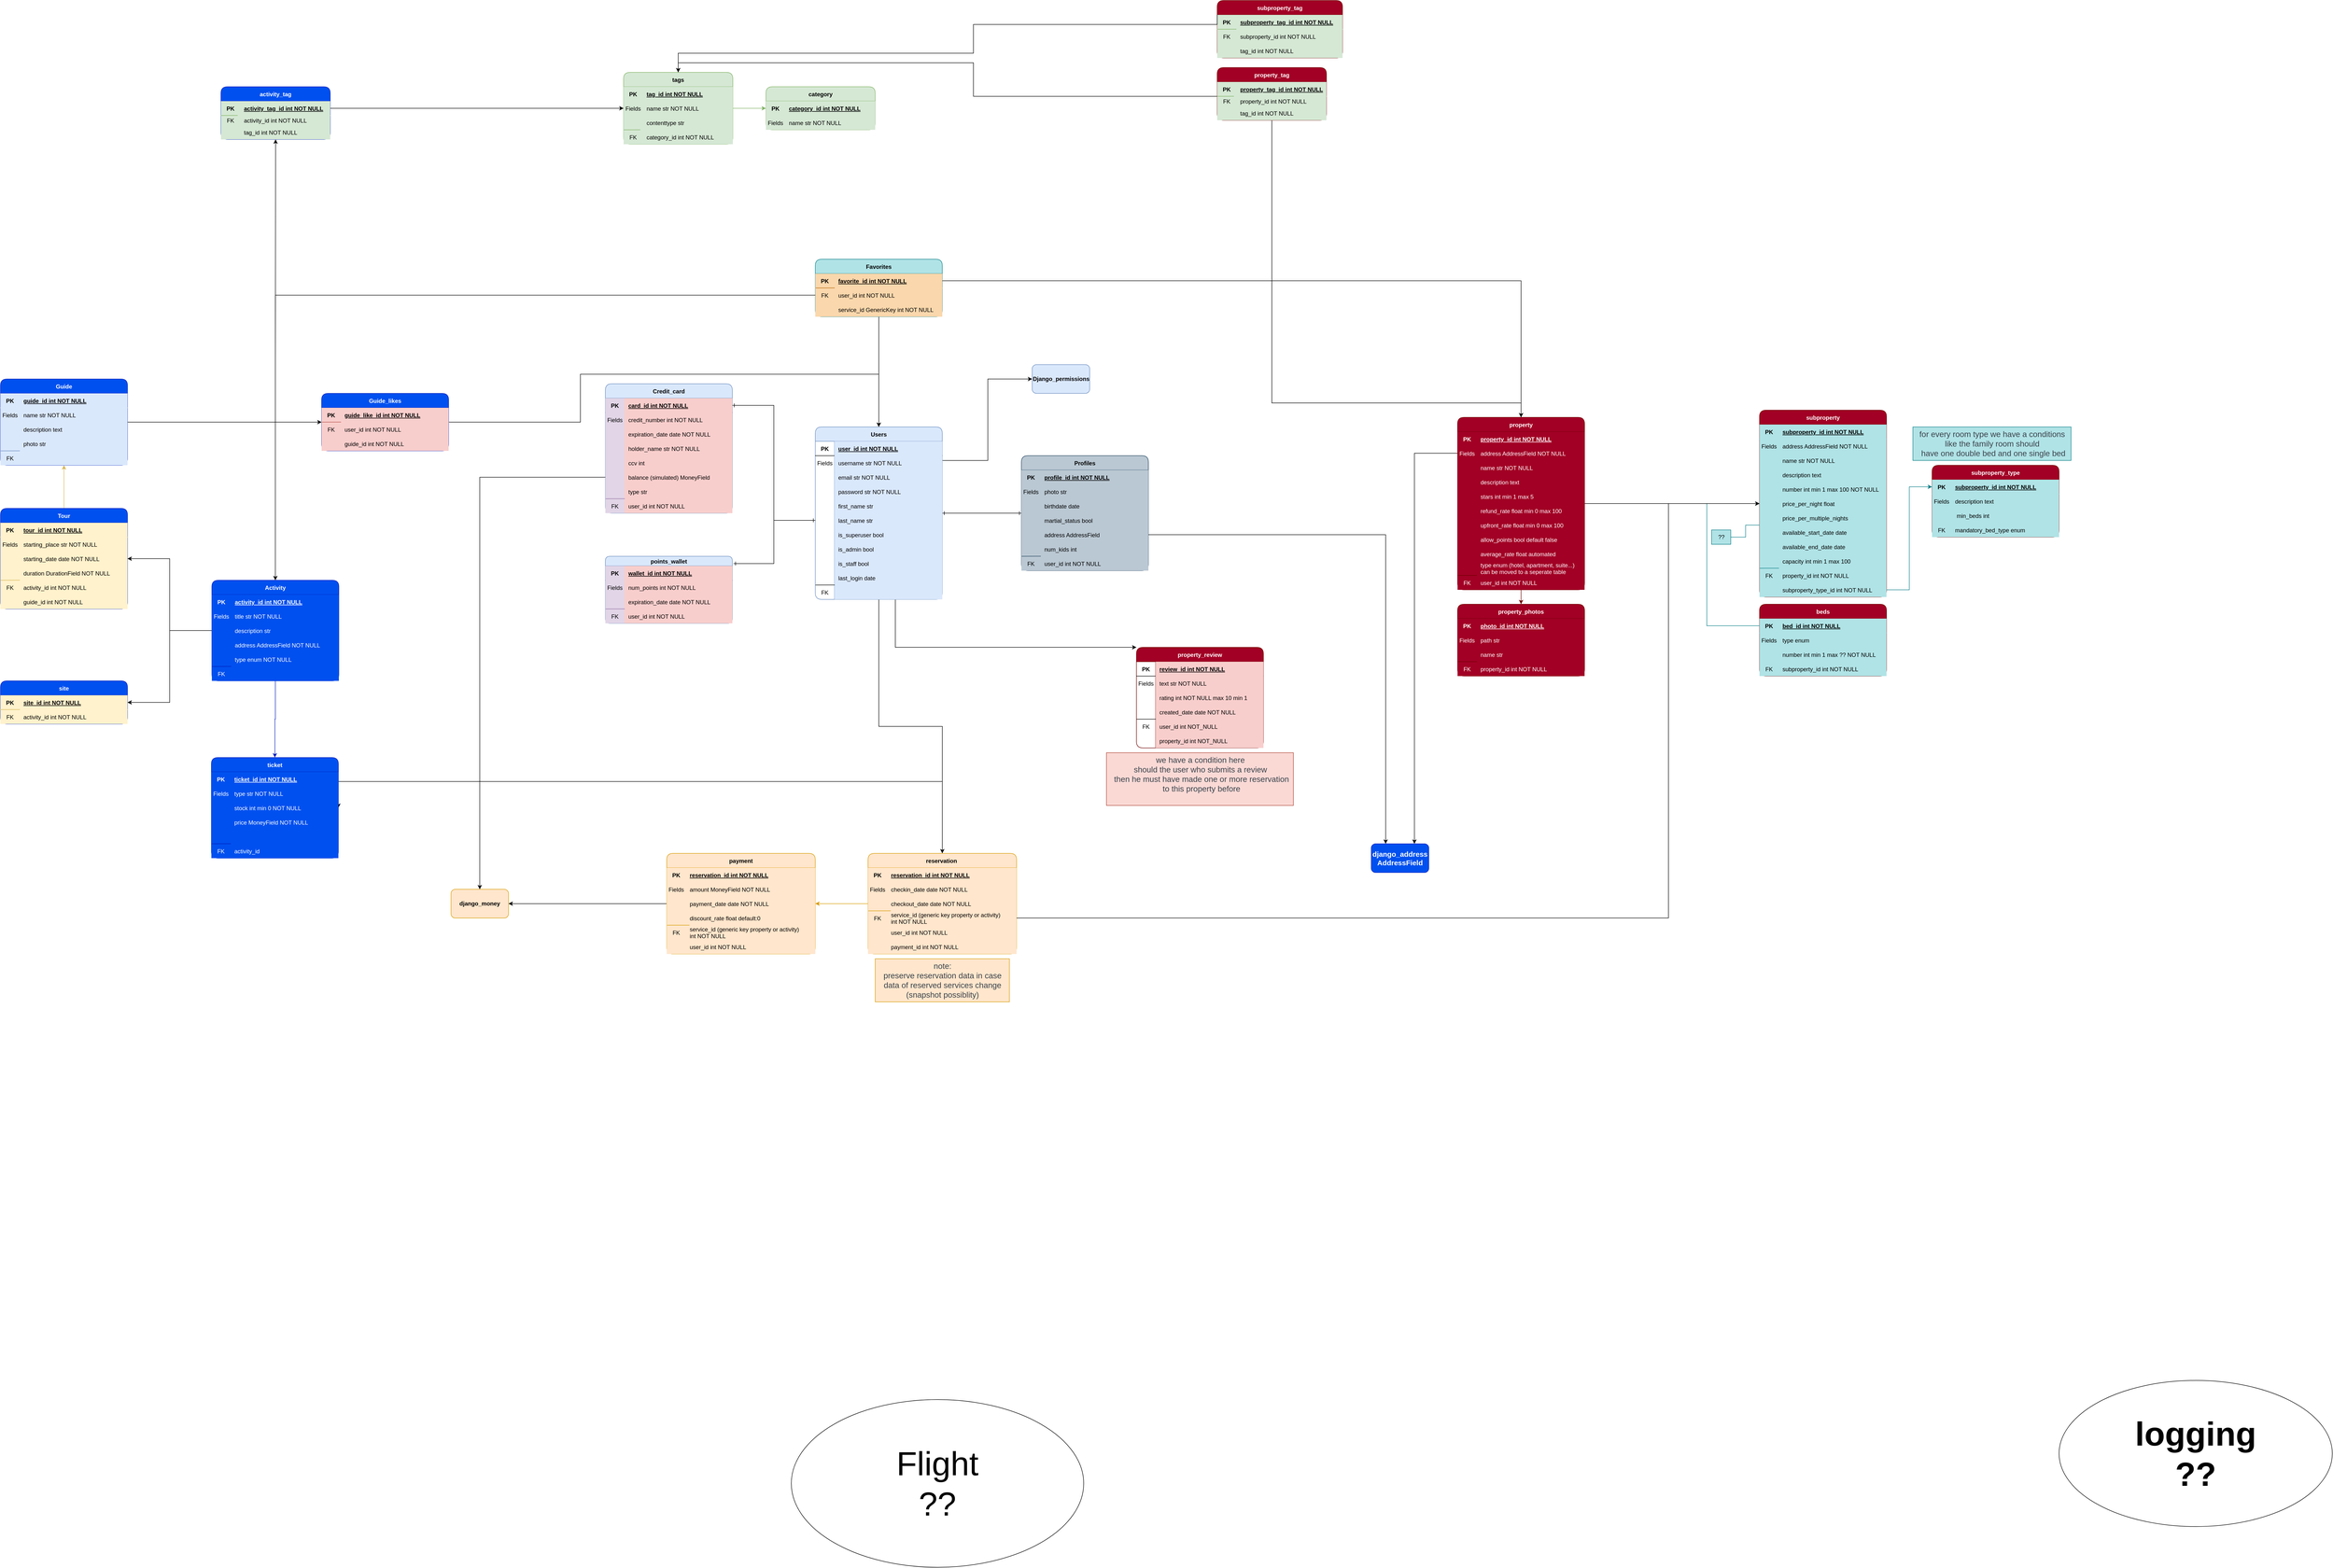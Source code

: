 <mxfile version="24.3.1" type="gitlab">
  <diagram id="R2lEEEUBdFMjLlhIrx00" name="Page-1">
    <mxGraphModel dx="6950" dy="4185" grid="1" gridSize="10" guides="1" tooltips="1" connect="1" arrows="1" fold="1" page="1" pageScale="1" pageWidth="850" pageHeight="1100" math="0" shadow="0" extFonts="Permanent Marker^https://fonts.googleapis.com/css?family=Permanent+Marker">
      <root>
        <mxCell id="0" />
        <mxCell id="1" parent="0" />
        <mxCell id="gf_K7DOhobYMyROf4His-146" value="" style="edgeStyle=orthogonalEdgeStyle;rounded=0;orthogonalLoop=1;jettySize=auto;html=1;" parent="1" source="C-vyLk0tnHw3VtMMgP7b-2" target="gf_K7DOhobYMyROf4His-145" edge="1">
          <mxGeometry relative="1" as="geometry">
            <Array as="points">
              <mxPoint x="750" y="240" />
              <mxPoint x="750" y="70" />
            </Array>
          </mxGeometry>
        </mxCell>
        <mxCell id="gf_K7DOhobYMyROf4His-218" value="" style="edgeStyle=orthogonalEdgeStyle;rounded=0;orthogonalLoop=1;jettySize=auto;html=1;endArrow=ERone;endFill=0;startArrow=ERone;startFill=0;" parent="1" source="C-vyLk0tnHw3VtMMgP7b-2" target="gf_K7DOhobYMyROf4His-183" edge="1">
          <mxGeometry relative="1" as="geometry" />
        </mxCell>
        <mxCell id="gf_K7DOhobYMyROf4His-255" value="" style="edgeStyle=orthogonalEdgeStyle;rounded=0;orthogonalLoop=1;jettySize=auto;html=1;" parent="1" source="C-vyLk0tnHw3VtMMgP7b-2" target="gf_K7DOhobYMyROf4His-220" edge="1">
          <mxGeometry relative="1" as="geometry" />
        </mxCell>
        <mxCell id="gf_K7DOhobYMyROf4His-372" value="" style="edgeStyle=orthogonalEdgeStyle;rounded=0;orthogonalLoop=1;jettySize=auto;html=1;" parent="1" source="C-vyLk0tnHw3VtMMgP7b-2" target="gf_K7DOhobYMyROf4His-337" edge="1">
          <mxGeometry relative="1" as="geometry">
            <Array as="points">
              <mxPoint x="557" y="630" />
            </Array>
          </mxGeometry>
        </mxCell>
        <mxCell id="C-vyLk0tnHw3VtMMgP7b-2" value="Users" style="shape=table;startSize=30;container=1;collapsible=1;childLayout=tableLayout;fixedRows=1;rowLines=0;fontStyle=1;align=center;resizeLast=1;swimlaneFillColor=none;rounded=1;shadow=0;fillColor=#dae8fc;strokeColor=#6c8ebf;" parent="1" vertex="1">
          <mxGeometry x="390" y="170" width="265" height="360" as="geometry">
            <mxRectangle x="425" y="60" width="70" height="30" as="alternateBounds" />
          </mxGeometry>
        </mxCell>
        <mxCell id="C-vyLk0tnHw3VtMMgP7b-3" value="" style="shape=partialRectangle;collapsible=0;dropTarget=0;pointerEvents=0;fillColor=none;points=[[0,0.5],[1,0.5]];portConstraint=eastwest;top=0;left=0;right=0;bottom=1;" parent="C-vyLk0tnHw3VtMMgP7b-2" vertex="1">
          <mxGeometry y="30" width="265" height="30" as="geometry" />
        </mxCell>
        <mxCell id="C-vyLk0tnHw3VtMMgP7b-4" value="PK" style="shape=partialRectangle;overflow=hidden;connectable=0;fillColor=none;top=0;left=0;bottom=0;right=0;fontStyle=1;" parent="C-vyLk0tnHw3VtMMgP7b-3" vertex="1">
          <mxGeometry width="40" height="30" as="geometry">
            <mxRectangle width="40" height="30" as="alternateBounds" />
          </mxGeometry>
        </mxCell>
        <mxCell id="C-vyLk0tnHw3VtMMgP7b-5" value="user_id int NOT NULL " style="shape=partialRectangle;overflow=hidden;connectable=0;fillColor=#dae8fc;top=0;left=0;bottom=0;right=0;align=left;spacingLeft=6;fontStyle=5;strokeColor=#6c8ebf;" parent="C-vyLk0tnHw3VtMMgP7b-3" vertex="1">
          <mxGeometry x="40" width="225" height="30" as="geometry">
            <mxRectangle width="225" height="30" as="alternateBounds" />
          </mxGeometry>
        </mxCell>
        <mxCell id="C-vyLk0tnHw3VtMMgP7b-6" value="" style="shape=partialRectangle;collapsible=0;dropTarget=0;pointerEvents=0;fillColor=none;points=[[0,0.5],[1,0.5]];portConstraint=eastwest;top=0;left=0;right=0;bottom=0;" parent="C-vyLk0tnHw3VtMMgP7b-2" vertex="1">
          <mxGeometry y="60" width="265" height="30" as="geometry" />
        </mxCell>
        <mxCell id="C-vyLk0tnHw3VtMMgP7b-7" value="Fields" style="shape=partialRectangle;overflow=hidden;connectable=0;fillColor=none;top=0;left=0;bottom=0;right=0;" parent="C-vyLk0tnHw3VtMMgP7b-6" vertex="1">
          <mxGeometry width="40" height="30" as="geometry">
            <mxRectangle width="40" height="30" as="alternateBounds" />
          </mxGeometry>
        </mxCell>
        <mxCell id="C-vyLk0tnHw3VtMMgP7b-8" value="username str NOT NULL" style="shape=partialRectangle;overflow=hidden;connectable=0;fillColor=#dae8fc;top=0;left=0;bottom=0;right=0;align=left;spacingLeft=6;strokeColor=#6c8ebf;" parent="C-vyLk0tnHw3VtMMgP7b-6" vertex="1">
          <mxGeometry x="40" width="225" height="30" as="geometry">
            <mxRectangle width="225" height="30" as="alternateBounds" />
          </mxGeometry>
        </mxCell>
        <mxCell id="gf_K7DOhobYMyROf4His-39" value="" style="shape=partialRectangle;collapsible=0;dropTarget=0;pointerEvents=0;fillColor=none;points=[[0,0.5],[1,0.5]];portConstraint=eastwest;top=0;left=0;right=0;bottom=0;" parent="C-vyLk0tnHw3VtMMgP7b-2" vertex="1">
          <mxGeometry y="90" width="265" height="30" as="geometry" />
        </mxCell>
        <mxCell id="gf_K7DOhobYMyROf4His-40" value="" style="shape=partialRectangle;overflow=hidden;connectable=0;fillColor=none;top=0;left=0;bottom=0;right=0;labelBorderColor=none;labelBackgroundColor=none;textShadow=0;" parent="gf_K7DOhobYMyROf4His-39" vertex="1">
          <mxGeometry width="40" height="30" as="geometry">
            <mxRectangle width="40" height="30" as="alternateBounds" />
          </mxGeometry>
        </mxCell>
        <mxCell id="gf_K7DOhobYMyROf4His-41" value="email str NOT NULL" style="shape=partialRectangle;overflow=hidden;connectable=0;fillColor=#dae8fc;top=0;left=0;bottom=0;right=0;align=left;spacingLeft=6;strokeColor=#6c8ebf;" parent="gf_K7DOhobYMyROf4His-39" vertex="1">
          <mxGeometry x="40" width="225" height="30" as="geometry">
            <mxRectangle width="225" height="30" as="alternateBounds" />
          </mxGeometry>
        </mxCell>
        <mxCell id="gf_K7DOhobYMyROf4His-77" value="" style="shape=partialRectangle;collapsible=0;dropTarget=0;pointerEvents=0;fillColor=none;points=[[0,0.5],[1,0.5]];portConstraint=eastwest;top=0;left=0;right=0;bottom=0;" parent="C-vyLk0tnHw3VtMMgP7b-2" vertex="1">
          <mxGeometry y="120" width="265" height="30" as="geometry" />
        </mxCell>
        <mxCell id="gf_K7DOhobYMyROf4His-78" value="" style="shape=partialRectangle;overflow=hidden;connectable=0;fillColor=none;top=0;left=0;bottom=0;right=0;labelBorderColor=none;labelBackgroundColor=none;textShadow=0;" parent="gf_K7DOhobYMyROf4His-77" vertex="1">
          <mxGeometry width="40" height="30" as="geometry">
            <mxRectangle width="40" height="30" as="alternateBounds" />
          </mxGeometry>
        </mxCell>
        <mxCell id="gf_K7DOhobYMyROf4His-79" value="password str NOT NULL" style="shape=partialRectangle;overflow=hidden;connectable=0;fillColor=#dae8fc;top=0;left=0;bottom=0;right=0;align=left;spacingLeft=6;strokeColor=#6c8ebf;" parent="gf_K7DOhobYMyROf4His-77" vertex="1">
          <mxGeometry x="40" width="225" height="30" as="geometry">
            <mxRectangle width="225" height="30" as="alternateBounds" />
          </mxGeometry>
        </mxCell>
        <mxCell id="gf_K7DOhobYMyROf4His-18" value="" style="shape=partialRectangle;collapsible=0;dropTarget=0;pointerEvents=0;fillColor=none;points=[[0,0.5],[1,0.5]];portConstraint=eastwest;top=0;left=0;right=0;bottom=0;" parent="C-vyLk0tnHw3VtMMgP7b-2" vertex="1">
          <mxGeometry y="150" width="265" height="30" as="geometry" />
        </mxCell>
        <mxCell id="gf_K7DOhobYMyROf4His-19" value="" style="shape=partialRectangle;overflow=hidden;connectable=0;fillColor=none;top=0;left=0;bottom=0;right=0;labelBorderColor=none;labelBackgroundColor=none;textShadow=0;" parent="gf_K7DOhobYMyROf4His-18" vertex="1">
          <mxGeometry width="40" height="30" as="geometry">
            <mxRectangle width="40" height="30" as="alternateBounds" />
          </mxGeometry>
        </mxCell>
        <mxCell id="gf_K7DOhobYMyROf4His-20" value="first_name str" style="shape=partialRectangle;overflow=hidden;connectable=0;fillColor=#dae8fc;top=0;left=0;bottom=0;right=0;align=left;spacingLeft=6;strokeColor=#6c8ebf;" parent="gf_K7DOhobYMyROf4His-18" vertex="1">
          <mxGeometry x="40" width="225" height="30" as="geometry">
            <mxRectangle width="225" height="30" as="alternateBounds" />
          </mxGeometry>
        </mxCell>
        <mxCell id="C-vyLk0tnHw3VtMMgP7b-9" value="" style="shape=partialRectangle;collapsible=0;dropTarget=0;pointerEvents=0;fillColor=none;points=[[0,0.5],[1,0.5]];portConstraint=eastwest;top=0;left=0;right=0;bottom=0;" parent="C-vyLk0tnHw3VtMMgP7b-2" vertex="1">
          <mxGeometry y="180" width="265" height="30" as="geometry" />
        </mxCell>
        <mxCell id="C-vyLk0tnHw3VtMMgP7b-10" value="" style="shape=partialRectangle;overflow=hidden;connectable=0;fillColor=none;top=0;left=0;bottom=0;right=0;labelBorderColor=none;labelBackgroundColor=none;textShadow=0;" parent="C-vyLk0tnHw3VtMMgP7b-9" vertex="1">
          <mxGeometry width="40" height="30" as="geometry">
            <mxRectangle width="40" height="30" as="alternateBounds" />
          </mxGeometry>
        </mxCell>
        <mxCell id="C-vyLk0tnHw3VtMMgP7b-11" value="last_name str" style="shape=partialRectangle;overflow=hidden;connectable=0;fillColor=#dae8fc;top=0;left=0;bottom=0;right=0;align=left;spacingLeft=6;strokeColor=#6c8ebf;" parent="C-vyLk0tnHw3VtMMgP7b-9" vertex="1">
          <mxGeometry x="40" width="225" height="30" as="geometry">
            <mxRectangle width="225" height="30" as="alternateBounds" />
          </mxGeometry>
        </mxCell>
        <mxCell id="gf_K7DOhobYMyROf4His-36" value="" style="shape=partialRectangle;collapsible=0;dropTarget=0;pointerEvents=0;fillColor=none;points=[[0,0.5],[1,0.5]];portConstraint=eastwest;top=0;left=0;right=0;bottom=0;" parent="C-vyLk0tnHw3VtMMgP7b-2" vertex="1">
          <mxGeometry y="210" width="265" height="30" as="geometry" />
        </mxCell>
        <mxCell id="gf_K7DOhobYMyROf4His-37" value="" style="shape=partialRectangle;overflow=hidden;connectable=0;fillColor=none;top=0;left=0;bottom=0;right=0;labelBorderColor=none;labelBackgroundColor=none;textShadow=0;" parent="gf_K7DOhobYMyROf4His-36" vertex="1">
          <mxGeometry width="40" height="30" as="geometry">
            <mxRectangle width="40" height="30" as="alternateBounds" />
          </mxGeometry>
        </mxCell>
        <mxCell id="gf_K7DOhobYMyROf4His-38" value="is_superuser bool" style="shape=partialRectangle;overflow=hidden;connectable=0;fillColor=#dae8fc;top=0;left=0;bottom=0;right=0;align=left;spacingLeft=6;strokeColor=#6c8ebf;" parent="gf_K7DOhobYMyROf4His-36" vertex="1">
          <mxGeometry x="40" width="225" height="30" as="geometry">
            <mxRectangle width="225" height="30" as="alternateBounds" />
          </mxGeometry>
        </mxCell>
        <mxCell id="gf_K7DOhobYMyROf4His-42" value="" style="shape=partialRectangle;collapsible=0;dropTarget=0;pointerEvents=0;fillColor=none;points=[[0,0.5],[1,0.5]];portConstraint=eastwest;top=0;left=0;right=0;bottom=0;" parent="C-vyLk0tnHw3VtMMgP7b-2" vertex="1">
          <mxGeometry y="240" width="265" height="30" as="geometry" />
        </mxCell>
        <mxCell id="gf_K7DOhobYMyROf4His-43" value="" style="shape=partialRectangle;overflow=hidden;connectable=0;fillColor=none;top=0;left=0;bottom=0;right=0;labelBorderColor=none;labelBackgroundColor=none;textShadow=0;" parent="gf_K7DOhobYMyROf4His-42" vertex="1">
          <mxGeometry width="40" height="30" as="geometry">
            <mxRectangle width="40" height="30" as="alternateBounds" />
          </mxGeometry>
        </mxCell>
        <mxCell id="gf_K7DOhobYMyROf4His-44" value="is_admin bool" style="shape=partialRectangle;overflow=hidden;connectable=0;fillColor=#dae8fc;top=0;left=0;bottom=0;right=0;align=left;spacingLeft=6;strokeColor=#6c8ebf;" parent="gf_K7DOhobYMyROf4His-42" vertex="1">
          <mxGeometry x="40" width="225" height="30" as="geometry">
            <mxRectangle width="225" height="30" as="alternateBounds" />
          </mxGeometry>
        </mxCell>
        <mxCell id="gf_K7DOhobYMyROf4His-71" value="" style="shape=partialRectangle;collapsible=0;dropTarget=0;pointerEvents=0;fillColor=none;points=[[0,0.5],[1,0.5]];portConstraint=eastwest;top=0;left=0;right=0;bottom=0;" parent="C-vyLk0tnHw3VtMMgP7b-2" vertex="1">
          <mxGeometry y="270" width="265" height="30" as="geometry" />
        </mxCell>
        <mxCell id="gf_K7DOhobYMyROf4His-72" value="" style="shape=partialRectangle;overflow=hidden;connectable=0;fillColor=none;top=0;left=0;bottom=0;right=0;labelBorderColor=none;labelBackgroundColor=none;textShadow=0;" parent="gf_K7DOhobYMyROf4His-71" vertex="1">
          <mxGeometry width="40" height="30" as="geometry">
            <mxRectangle width="40" height="30" as="alternateBounds" />
          </mxGeometry>
        </mxCell>
        <mxCell id="gf_K7DOhobYMyROf4His-73" value="is_staff bool" style="shape=partialRectangle;overflow=hidden;connectable=0;fillColor=#dae8fc;top=0;left=0;bottom=0;right=0;align=left;spacingLeft=6;strokeColor=#6c8ebf;" parent="gf_K7DOhobYMyROf4His-71" vertex="1">
          <mxGeometry x="40" width="225" height="30" as="geometry">
            <mxRectangle width="225" height="30" as="alternateBounds" />
          </mxGeometry>
        </mxCell>
        <mxCell id="gf_K7DOhobYMyROf4His-74" value="" style="shape=partialRectangle;collapsible=0;dropTarget=0;pointerEvents=0;fillColor=none;points=[[0,0.5],[1,0.5]];portConstraint=eastwest;top=0;left=0;right=0;bottom=0;" parent="C-vyLk0tnHw3VtMMgP7b-2" vertex="1">
          <mxGeometry y="300" width="265" height="30" as="geometry" />
        </mxCell>
        <mxCell id="gf_K7DOhobYMyROf4His-75" value="" style="shape=partialRectangle;overflow=hidden;connectable=0;fillColor=none;top=0;left=0;bottom=0;right=0;labelBorderColor=none;labelBackgroundColor=none;textShadow=0;" parent="gf_K7DOhobYMyROf4His-74" vertex="1">
          <mxGeometry width="40" height="30" as="geometry">
            <mxRectangle width="40" height="30" as="alternateBounds" />
          </mxGeometry>
        </mxCell>
        <mxCell id="gf_K7DOhobYMyROf4His-76" value="last_login date" style="shape=partialRectangle;overflow=hidden;connectable=0;fillColor=#dae8fc;top=0;left=0;bottom=0;right=0;align=left;spacingLeft=6;strokeColor=#6c8ebf;" parent="gf_K7DOhobYMyROf4His-74" vertex="1">
          <mxGeometry x="40" width="225" height="30" as="geometry">
            <mxRectangle width="225" height="30" as="alternateBounds" />
          </mxGeometry>
        </mxCell>
        <mxCell id="gf_K7DOhobYMyROf4His-12" value="" style="shape=partialRectangle;collapsible=0;dropTarget=0;pointerEvents=0;fillColor=none;points=[[0,0.5],[1,0.5]];portConstraint=eastwest;top=0;left=0;right=0;bottom=0;" parent="C-vyLk0tnHw3VtMMgP7b-2" vertex="1">
          <mxGeometry y="330" width="265" height="30" as="geometry" />
        </mxCell>
        <mxCell id="gf_K7DOhobYMyROf4His-13" value="FK" style="shape=partialRectangle;overflow=hidden;connectable=0;fillColor=none;top=0;left=0;bottom=0;right=0;" parent="gf_K7DOhobYMyROf4His-12" vertex="1">
          <mxGeometry width="40" height="30" as="geometry">
            <mxRectangle width="40" height="30" as="alternateBounds" />
          </mxGeometry>
        </mxCell>
        <mxCell id="gf_K7DOhobYMyROf4His-14" value="" style="shape=partialRectangle;overflow=hidden;connectable=0;fillColor=#dae8fc;top=0;left=0;bottom=0;right=0;align=left;spacingLeft=6;strokeColor=#6c8ebf;" parent="gf_K7DOhobYMyROf4His-12" vertex="1">
          <mxGeometry x="40" width="225" height="30" as="geometry">
            <mxRectangle width="225" height="30" as="alternateBounds" />
          </mxGeometry>
        </mxCell>
        <mxCell id="gf_K7DOhobYMyROf4His-17" value="" style="endArrow=none;html=1;rounded=0;exitX=0.002;exitY=-0.002;exitDx=0;exitDy=0;exitPerimeter=0;entryX=0.153;entryY=-0.004;entryDx=0;entryDy=0;entryPerimeter=0;" parent="C-vyLk0tnHw3VtMMgP7b-2" source="gf_K7DOhobYMyROf4His-12" target="gf_K7DOhobYMyROf4His-12" edge="1">
          <mxGeometry width="50" height="50" relative="1" as="geometry">
            <mxPoint x="20" y="140" as="sourcePoint" />
            <mxPoint x="25" y="200" as="targetPoint" />
          </mxGeometry>
        </mxCell>
        <mxCell id="gf_K7DOhobYMyROf4His-80" value="Credit_card" style="shape=table;startSize=30;container=1;collapsible=1;childLayout=tableLayout;fixedRows=1;rowLines=0;fontStyle=1;align=center;resizeLast=1;swimlaneFillColor=none;rounded=1;shadow=0;fillColor=#dae8fc;strokeColor=#6c8ebf;" parent="1" vertex="1">
          <mxGeometry x="-48" y="80" width="265" height="270" as="geometry">
            <mxRectangle x="425" y="60" width="70" height="30" as="alternateBounds" />
          </mxGeometry>
        </mxCell>
        <mxCell id="gf_K7DOhobYMyROf4His-81" value="" style="shape=partialRectangle;collapsible=0;dropTarget=0;pointerEvents=0;fillColor=#6a00ff;points=[[0,0.5],[1,0.5]];portConstraint=eastwest;top=0;left=0;right=0;bottom=1;fontColor=#ffffff;strokeColor=#3700CC;" parent="gf_K7DOhobYMyROf4His-80" vertex="1">
          <mxGeometry y="30" width="265" height="30" as="geometry" />
        </mxCell>
        <mxCell id="gf_K7DOhobYMyROf4His-82" value="PK" style="shape=partialRectangle;overflow=hidden;connectable=0;fillColor=#e1d5e7;top=0;left=0;bottom=0;right=0;fontStyle=1;strokeColor=#9673a6;" parent="gf_K7DOhobYMyROf4His-81" vertex="1">
          <mxGeometry width="40" height="30" as="geometry">
            <mxRectangle width="40" height="30" as="alternateBounds" />
          </mxGeometry>
        </mxCell>
        <mxCell id="gf_K7DOhobYMyROf4His-83" value="card_id int NOT NULL " style="shape=partialRectangle;overflow=hidden;connectable=0;fillColor=#f8cecc;top=0;left=0;bottom=0;right=0;align=left;spacingLeft=6;fontStyle=5;strokeColor=#b85450;" parent="gf_K7DOhobYMyROf4His-81" vertex="1">
          <mxGeometry x="40" width="225" height="30" as="geometry">
            <mxRectangle width="225" height="30" as="alternateBounds" />
          </mxGeometry>
        </mxCell>
        <mxCell id="gf_K7DOhobYMyROf4His-84" value="" style="shape=partialRectangle;collapsible=0;dropTarget=0;pointerEvents=0;fillColor=#6a00ff;points=[[0,0.5],[1,0.5]];portConstraint=eastwest;top=0;left=0;right=0;bottom=0;fontColor=#ffffff;strokeColor=#3700CC;" parent="gf_K7DOhobYMyROf4His-80" vertex="1">
          <mxGeometry y="60" width="265" height="30" as="geometry" />
        </mxCell>
        <mxCell id="gf_K7DOhobYMyROf4His-85" value="Fields" style="shape=partialRectangle;overflow=hidden;connectable=0;fillColor=#e1d5e7;top=0;left=0;bottom=0;right=0;strokeColor=#9673a6;" parent="gf_K7DOhobYMyROf4His-84" vertex="1">
          <mxGeometry width="40" height="30" as="geometry">
            <mxRectangle width="40" height="30" as="alternateBounds" />
          </mxGeometry>
        </mxCell>
        <mxCell id="gf_K7DOhobYMyROf4His-86" value="credit_number int NOT NULL" style="shape=partialRectangle;overflow=hidden;connectable=0;fillColor=#f8cecc;top=0;left=0;bottom=0;right=0;align=left;spacingLeft=6;strokeColor=#b85450;" parent="gf_K7DOhobYMyROf4His-84" vertex="1">
          <mxGeometry x="40" width="225" height="30" as="geometry">
            <mxRectangle width="225" height="30" as="alternateBounds" />
          </mxGeometry>
        </mxCell>
        <mxCell id="gf_K7DOhobYMyROf4His-87" value="" style="shape=partialRectangle;collapsible=0;dropTarget=0;pointerEvents=0;fillColor=#6a00ff;points=[[0,0.5],[1,0.5]];portConstraint=eastwest;top=0;left=0;right=0;bottom=0;fontColor=#ffffff;strokeColor=#3700CC;" parent="gf_K7DOhobYMyROf4His-80" vertex="1">
          <mxGeometry y="90" width="265" height="30" as="geometry" />
        </mxCell>
        <mxCell id="gf_K7DOhobYMyROf4His-88" value="" style="shape=partialRectangle;overflow=hidden;connectable=0;fillColor=#e1d5e7;top=0;left=0;bottom=0;right=0;labelBorderColor=none;labelBackgroundColor=none;textShadow=0;strokeColor=#9673a6;" parent="gf_K7DOhobYMyROf4His-87" vertex="1">
          <mxGeometry width="40" height="30" as="geometry">
            <mxRectangle width="40" height="30" as="alternateBounds" />
          </mxGeometry>
        </mxCell>
        <mxCell id="gf_K7DOhobYMyROf4His-89" value="expiration_date date NOT NULL" style="shape=partialRectangle;overflow=hidden;connectable=0;fillColor=#f8cecc;top=0;left=0;bottom=0;right=0;align=left;spacingLeft=6;strokeColor=#b85450;" parent="gf_K7DOhobYMyROf4His-87" vertex="1">
          <mxGeometry x="40" width="225" height="30" as="geometry">
            <mxRectangle width="225" height="30" as="alternateBounds" />
          </mxGeometry>
        </mxCell>
        <mxCell id="gf_K7DOhobYMyROf4His-90" value="" style="shape=partialRectangle;collapsible=0;dropTarget=0;pointerEvents=0;fillColor=#6a00ff;points=[[0,0.5],[1,0.5]];portConstraint=eastwest;top=0;left=0;right=0;bottom=0;fontColor=#ffffff;strokeColor=#3700CC;" parent="gf_K7DOhobYMyROf4His-80" vertex="1">
          <mxGeometry y="120" width="265" height="30" as="geometry" />
        </mxCell>
        <mxCell id="gf_K7DOhobYMyROf4His-91" value="" style="shape=partialRectangle;overflow=hidden;connectable=0;fillColor=#e1d5e7;top=0;left=0;bottom=0;right=0;labelBorderColor=none;labelBackgroundColor=none;textShadow=0;strokeColor=#9673a6;" parent="gf_K7DOhobYMyROf4His-90" vertex="1">
          <mxGeometry width="40" height="30" as="geometry">
            <mxRectangle width="40" height="30" as="alternateBounds" />
          </mxGeometry>
        </mxCell>
        <mxCell id="gf_K7DOhobYMyROf4His-92" value="holder_name str NOT NULL" style="shape=partialRectangle;overflow=hidden;connectable=0;fillColor=#f8cecc;top=0;left=0;bottom=0;right=0;align=left;spacingLeft=6;strokeColor=#b85450;" parent="gf_K7DOhobYMyROf4His-90" vertex="1">
          <mxGeometry x="40" width="225" height="30" as="geometry">
            <mxRectangle width="225" height="30" as="alternateBounds" />
          </mxGeometry>
        </mxCell>
        <mxCell id="gf_K7DOhobYMyROf4His-93" value="" style="shape=partialRectangle;collapsible=0;dropTarget=0;pointerEvents=0;fillColor=#6a00ff;points=[[0,0.5],[1,0.5]];portConstraint=eastwest;top=0;left=0;right=0;bottom=0;fontColor=#ffffff;strokeColor=#3700CC;" parent="gf_K7DOhobYMyROf4His-80" vertex="1">
          <mxGeometry y="150" width="265" height="30" as="geometry" />
        </mxCell>
        <mxCell id="gf_K7DOhobYMyROf4His-94" value="" style="shape=partialRectangle;overflow=hidden;connectable=0;fillColor=#e1d5e7;top=0;left=0;bottom=0;right=0;labelBorderColor=none;labelBackgroundColor=none;textShadow=0;strokeColor=#9673a6;" parent="gf_K7DOhobYMyROf4His-93" vertex="1">
          <mxGeometry width="40" height="30" as="geometry">
            <mxRectangle width="40" height="30" as="alternateBounds" />
          </mxGeometry>
        </mxCell>
        <mxCell id="gf_K7DOhobYMyROf4His-95" value="ccv int" style="shape=partialRectangle;overflow=hidden;connectable=0;fillColor=#f8cecc;top=0;left=0;bottom=0;right=0;align=left;spacingLeft=6;strokeColor=#b85450;" parent="gf_K7DOhobYMyROf4His-93" vertex="1">
          <mxGeometry x="40" width="225" height="30" as="geometry">
            <mxRectangle width="225" height="30" as="alternateBounds" />
          </mxGeometry>
        </mxCell>
        <mxCell id="gf_K7DOhobYMyROf4His-96" value="" style="shape=partialRectangle;collapsible=0;dropTarget=0;pointerEvents=0;fillColor=#6a00ff;points=[[0,0.5],[1,0.5]];portConstraint=eastwest;top=0;left=0;right=0;bottom=0;fontColor=#ffffff;strokeColor=#3700CC;" parent="gf_K7DOhobYMyROf4His-80" vertex="1">
          <mxGeometry y="180" width="265" height="30" as="geometry" />
        </mxCell>
        <mxCell id="gf_K7DOhobYMyROf4His-97" value="" style="shape=partialRectangle;overflow=hidden;connectable=0;fillColor=#e1d5e7;top=0;left=0;bottom=0;right=0;labelBorderColor=none;labelBackgroundColor=none;textShadow=0;strokeColor=#9673a6;" parent="gf_K7DOhobYMyROf4His-96" vertex="1">
          <mxGeometry width="40" height="30" as="geometry">
            <mxRectangle width="40" height="30" as="alternateBounds" />
          </mxGeometry>
        </mxCell>
        <mxCell id="gf_K7DOhobYMyROf4His-98" value="balance (simulated) MoneyField" style="shape=partialRectangle;overflow=hidden;connectable=0;fillColor=#f8cecc;top=0;left=0;bottom=0;right=0;align=left;spacingLeft=6;strokeColor=#b85450;" parent="gf_K7DOhobYMyROf4His-96" vertex="1">
          <mxGeometry x="40" width="225" height="30" as="geometry">
            <mxRectangle width="225" height="30" as="alternateBounds" />
          </mxGeometry>
        </mxCell>
        <mxCell id="gf_K7DOhobYMyROf4His-99" value="" style="shape=partialRectangle;collapsible=0;dropTarget=0;pointerEvents=0;fillColor=#6a00ff;points=[[0,0.5],[1,0.5]];portConstraint=eastwest;top=0;left=0;right=0;bottom=0;fontColor=#ffffff;strokeColor=#3700CC;" parent="gf_K7DOhobYMyROf4His-80" vertex="1">
          <mxGeometry y="210" width="265" height="30" as="geometry" />
        </mxCell>
        <mxCell id="gf_K7DOhobYMyROf4His-100" value="" style="shape=partialRectangle;overflow=hidden;connectable=0;fillColor=#e1d5e7;top=0;left=0;bottom=0;right=0;labelBorderColor=none;labelBackgroundColor=none;textShadow=0;strokeColor=#9673a6;" parent="gf_K7DOhobYMyROf4His-99" vertex="1">
          <mxGeometry width="40" height="30" as="geometry">
            <mxRectangle width="40" height="30" as="alternateBounds" />
          </mxGeometry>
        </mxCell>
        <mxCell id="gf_K7DOhobYMyROf4His-101" value="type str" style="shape=partialRectangle;overflow=hidden;connectable=0;fillColor=#f8cecc;top=0;left=0;bottom=0;right=0;align=left;spacingLeft=6;strokeColor=#b85450;" parent="gf_K7DOhobYMyROf4His-99" vertex="1">
          <mxGeometry x="40" width="225" height="30" as="geometry">
            <mxRectangle width="225" height="30" as="alternateBounds" />
          </mxGeometry>
        </mxCell>
        <mxCell id="gf_K7DOhobYMyROf4His-111" value="" style="shape=partialRectangle;collapsible=0;dropTarget=0;pointerEvents=0;fillColor=#6a00ff;points=[[0,0.5],[1,0.5]];portConstraint=eastwest;top=0;left=0;right=0;bottom=0;fontColor=#ffffff;strokeColor=#3700CC;" parent="gf_K7DOhobYMyROf4His-80" vertex="1">
          <mxGeometry y="240" width="265" height="30" as="geometry" />
        </mxCell>
        <mxCell id="gf_K7DOhobYMyROf4His-112" value="FK" style="shape=partialRectangle;overflow=hidden;connectable=0;fillColor=#e1d5e7;top=0;left=0;bottom=0;right=0;strokeColor=#9673a6;" parent="gf_K7DOhobYMyROf4His-111" vertex="1">
          <mxGeometry width="40" height="30" as="geometry">
            <mxRectangle width="40" height="30" as="alternateBounds" />
          </mxGeometry>
        </mxCell>
        <mxCell id="gf_K7DOhobYMyROf4His-113" value="user_id int NOT NULL" style="shape=partialRectangle;overflow=hidden;connectable=0;fillColor=#f8cecc;top=0;left=0;bottom=0;right=0;align=left;spacingLeft=6;strokeColor=#b85450;" parent="gf_K7DOhobYMyROf4His-111" vertex="1">
          <mxGeometry x="40" width="225" height="30" as="geometry">
            <mxRectangle width="225" height="30" as="alternateBounds" />
          </mxGeometry>
        </mxCell>
        <mxCell id="gf_K7DOhobYMyROf4His-114" value="" style="endArrow=none;html=1;rounded=0;exitX=0.002;exitY=-0.002;exitDx=0;exitDy=0;exitPerimeter=0;entryX=0.153;entryY=-0.004;entryDx=0;entryDy=0;entryPerimeter=0;fillColor=#e1d5e7;strokeColor=#9673a6;" parent="gf_K7DOhobYMyROf4His-80" source="gf_K7DOhobYMyROf4His-111" target="gf_K7DOhobYMyROf4His-111" edge="1">
          <mxGeometry width="50" height="50" relative="1" as="geometry">
            <mxPoint x="20" y="140" as="sourcePoint" />
            <mxPoint x="25" y="200" as="targetPoint" />
          </mxGeometry>
        </mxCell>
        <mxCell id="gf_K7DOhobYMyROf4His-117" style="edgeStyle=orthogonalEdgeStyle;rounded=0;orthogonalLoop=1;jettySize=auto;html=1;entryX=0;entryY=0.5;entryDx=0;entryDy=0;startArrow=ERone;startFill=0;endArrow=ERone;endFill=0;" parent="1" source="gf_K7DOhobYMyROf4His-81" target="C-vyLk0tnHw3VtMMgP7b-9" edge="1">
          <mxGeometry relative="1" as="geometry" />
        </mxCell>
        <mxCell id="gf_K7DOhobYMyROf4His-118" value="points_wallet" style="shape=table;startSize=20;container=1;collapsible=1;childLayout=tableLayout;fixedRows=1;rowLines=0;fontStyle=1;align=center;resizeLast=1;swimlaneFillColor=none;rounded=1;shadow=0;fillColor=#dae8fc;strokeColor=#6c8ebf;arcSize=16;" parent="1" vertex="1">
          <mxGeometry x="-48" y="440" width="265" height="140" as="geometry">
            <mxRectangle x="425" y="60" width="70" height="30" as="alternateBounds" />
          </mxGeometry>
        </mxCell>
        <mxCell id="gf_K7DOhobYMyROf4His-119" value="" style="shape=partialRectangle;collapsible=0;dropTarget=0;pointerEvents=0;fillColor=#6a00ff;points=[[0,0.5],[1,0.5]];portConstraint=eastwest;top=0;left=0;right=0;bottom=1;fontColor=#ffffff;strokeColor=#3700CC;" parent="gf_K7DOhobYMyROf4His-118" vertex="1">
          <mxGeometry y="20" width="265" height="30" as="geometry" />
        </mxCell>
        <mxCell id="gf_K7DOhobYMyROf4His-120" value="PK" style="shape=partialRectangle;overflow=hidden;connectable=0;fillColor=#e1d5e7;top=0;left=0;bottom=0;right=0;fontStyle=1;strokeColor=#9673a6;" parent="gf_K7DOhobYMyROf4His-119" vertex="1">
          <mxGeometry width="40" height="30" as="geometry">
            <mxRectangle width="40" height="30" as="alternateBounds" />
          </mxGeometry>
        </mxCell>
        <mxCell id="gf_K7DOhobYMyROf4His-121" value="wallet_id int NOT NULL " style="shape=partialRectangle;overflow=hidden;connectable=0;fillColor=#f8cecc;top=0;left=0;bottom=0;right=0;align=left;spacingLeft=6;fontStyle=5;strokeColor=#b85450;" parent="gf_K7DOhobYMyROf4His-119" vertex="1">
          <mxGeometry x="40" width="225" height="30" as="geometry">
            <mxRectangle width="225" height="30" as="alternateBounds" />
          </mxGeometry>
        </mxCell>
        <mxCell id="gf_K7DOhobYMyROf4His-122" value="" style="shape=partialRectangle;collapsible=0;dropTarget=0;pointerEvents=0;fillColor=#6a00ff;points=[[0,0.5],[1,0.5]];portConstraint=eastwest;top=0;left=0;right=0;bottom=0;fontColor=#ffffff;strokeColor=#3700CC;" parent="gf_K7DOhobYMyROf4His-118" vertex="1">
          <mxGeometry y="50" width="265" height="30" as="geometry" />
        </mxCell>
        <mxCell id="gf_K7DOhobYMyROf4His-123" value="Fields" style="shape=partialRectangle;overflow=hidden;connectable=0;fillColor=#e1d5e7;top=0;left=0;bottom=0;right=0;strokeColor=#9673a6;" parent="gf_K7DOhobYMyROf4His-122" vertex="1">
          <mxGeometry width="40" height="30" as="geometry">
            <mxRectangle width="40" height="30" as="alternateBounds" />
          </mxGeometry>
        </mxCell>
        <mxCell id="gf_K7DOhobYMyROf4His-124" value="num_points int NOT NULL" style="shape=partialRectangle;overflow=hidden;connectable=0;fillColor=#f8cecc;top=0;left=0;bottom=0;right=0;align=left;spacingLeft=6;strokeColor=#b85450;" parent="gf_K7DOhobYMyROf4His-122" vertex="1">
          <mxGeometry x="40" width="225" height="30" as="geometry">
            <mxRectangle width="225" height="30" as="alternateBounds" />
          </mxGeometry>
        </mxCell>
        <mxCell id="gf_K7DOhobYMyROf4His-125" value="" style="shape=partialRectangle;collapsible=0;dropTarget=0;pointerEvents=0;fillColor=#6a00ff;points=[[0,0.5],[1,0.5]];portConstraint=eastwest;top=0;left=0;right=0;bottom=0;fontColor=#ffffff;strokeColor=#3700CC;" parent="gf_K7DOhobYMyROf4His-118" vertex="1">
          <mxGeometry y="80" width="265" height="30" as="geometry" />
        </mxCell>
        <mxCell id="gf_K7DOhobYMyROf4His-126" value="" style="shape=partialRectangle;overflow=hidden;connectable=0;fillColor=#e1d5e7;top=0;left=0;bottom=0;right=0;labelBorderColor=none;labelBackgroundColor=none;textShadow=0;strokeColor=#9673a6;" parent="gf_K7DOhobYMyROf4His-125" vertex="1">
          <mxGeometry width="40" height="30" as="geometry">
            <mxRectangle width="40" height="30" as="alternateBounds" />
          </mxGeometry>
        </mxCell>
        <mxCell id="gf_K7DOhobYMyROf4His-127" value="expiration_date date NOT NULL" style="shape=partialRectangle;overflow=hidden;connectable=0;fillColor=#f8cecc;top=0;left=0;bottom=0;right=0;align=left;spacingLeft=6;strokeColor=#b85450;" parent="gf_K7DOhobYMyROf4His-125" vertex="1">
          <mxGeometry x="40" width="225" height="30" as="geometry">
            <mxRectangle width="225" height="30" as="alternateBounds" />
          </mxGeometry>
        </mxCell>
        <mxCell id="gf_K7DOhobYMyROf4His-140" value="" style="shape=partialRectangle;collapsible=0;dropTarget=0;pointerEvents=0;fillColor=#6a00ff;points=[[0,0.5],[1,0.5]];portConstraint=eastwest;top=0;left=0;right=0;bottom=0;fontColor=#ffffff;strokeColor=#3700CC;" parent="gf_K7DOhobYMyROf4His-118" vertex="1">
          <mxGeometry y="110" width="265" height="30" as="geometry" />
        </mxCell>
        <mxCell id="gf_K7DOhobYMyROf4His-141" value="FK" style="shape=partialRectangle;overflow=hidden;connectable=0;fillColor=#e1d5e7;top=0;left=0;bottom=0;right=0;strokeColor=#9673a6;" parent="gf_K7DOhobYMyROf4His-140" vertex="1">
          <mxGeometry width="40" height="30" as="geometry">
            <mxRectangle width="40" height="30" as="alternateBounds" />
          </mxGeometry>
        </mxCell>
        <mxCell id="gf_K7DOhobYMyROf4His-142" value="user_id int NOT NULL" style="shape=partialRectangle;overflow=hidden;connectable=0;fillColor=#f8cecc;top=0;left=0;bottom=0;right=0;align=left;spacingLeft=6;strokeColor=#b85450;" parent="gf_K7DOhobYMyROf4His-140" vertex="1">
          <mxGeometry x="40" width="225" height="30" as="geometry">
            <mxRectangle width="225" height="30" as="alternateBounds" />
          </mxGeometry>
        </mxCell>
        <mxCell id="gf_K7DOhobYMyROf4His-143" value="" style="endArrow=none;html=1;rounded=0;exitX=0.002;exitY=-0.002;exitDx=0;exitDy=0;exitPerimeter=0;entryX=0.153;entryY=-0.004;entryDx=0;entryDy=0;entryPerimeter=0;fillColor=#e1d5e7;strokeColor=#9673a6;" parent="gf_K7DOhobYMyROf4His-118" source="gf_K7DOhobYMyROf4His-140" target="gf_K7DOhobYMyROf4His-140" edge="1">
          <mxGeometry width="50" height="50" relative="1" as="geometry">
            <mxPoint x="20" y="140" as="sourcePoint" />
            <mxPoint x="25" y="200" as="targetPoint" />
          </mxGeometry>
        </mxCell>
        <mxCell id="gf_K7DOhobYMyROf4His-144" style="edgeStyle=orthogonalEdgeStyle;rounded=0;orthogonalLoop=1;jettySize=auto;html=1;elbow=vertical;startArrow=ERone;startFill=0;endArrow=ERone;endFill=0;exitX=1.01;exitY=-0.159;exitDx=0;exitDy=0;exitPerimeter=0;entryX=0;entryY=0.5;entryDx=0;entryDy=0;" parent="1" source="gf_K7DOhobYMyROf4His-119" target="C-vyLk0tnHw3VtMMgP7b-9" edge="1">
          <mxGeometry relative="1" as="geometry">
            <mxPoint x="420" y="100" as="targetPoint" />
          </mxGeometry>
        </mxCell>
        <mxCell id="gf_K7DOhobYMyROf4His-145" value="Django_permissions" style="whiteSpace=wrap;html=1;fillColor=#dae8fc;strokeColor=#6c8ebf;startSize=30;fontStyle=1;swimlaneFillColor=none;rounded=1;shadow=0;" parent="1" vertex="1">
          <mxGeometry x="842.5" y="40" width="120" height="60" as="geometry" />
        </mxCell>
        <mxCell id="gf_K7DOhobYMyROf4His-183" value="Profiles" style="shape=table;startSize=30;container=1;collapsible=1;childLayout=tableLayout;fixedRows=1;rowLines=0;fontStyle=1;align=center;resizeLast=1;swimlaneFillColor=none;rounded=1;shadow=0;fillColor=#bac8d3;strokeColor=#23445d;" parent="1" vertex="1">
          <mxGeometry x="820" y="230" width="265" height="240" as="geometry">
            <mxRectangle x="425" y="60" width="70" height="30" as="alternateBounds" />
          </mxGeometry>
        </mxCell>
        <mxCell id="gf_K7DOhobYMyROf4His-184" value="" style="shape=partialRectangle;collapsible=0;dropTarget=0;pointerEvents=0;fillColor=#bac8d3;points=[[0,0.5],[1,0.5]];portConstraint=eastwest;top=0;left=0;right=0;bottom=1;strokeColor=#23445d;" parent="gf_K7DOhobYMyROf4His-183" vertex="1">
          <mxGeometry y="30" width="265" height="30" as="geometry" />
        </mxCell>
        <mxCell id="gf_K7DOhobYMyROf4His-185" value="PK" style="shape=partialRectangle;overflow=hidden;connectable=0;fillColor=#bac8d3;top=0;left=0;bottom=0;right=0;fontStyle=1;strokeColor=#23445d;" parent="gf_K7DOhobYMyROf4His-184" vertex="1">
          <mxGeometry width="40" height="30" as="geometry">
            <mxRectangle width="40" height="30" as="alternateBounds" />
          </mxGeometry>
        </mxCell>
        <mxCell id="gf_K7DOhobYMyROf4His-186" value="profile_id int NOT NULL " style="shape=partialRectangle;overflow=hidden;connectable=0;fillColor=#bac8d3;top=0;left=0;bottom=0;right=0;align=left;spacingLeft=6;fontStyle=5;strokeColor=#23445d;" parent="gf_K7DOhobYMyROf4His-184" vertex="1">
          <mxGeometry x="40" width="225" height="30" as="geometry">
            <mxRectangle width="225" height="30" as="alternateBounds" />
          </mxGeometry>
        </mxCell>
        <mxCell id="gf_K7DOhobYMyROf4His-187" value="" style="shape=partialRectangle;collapsible=0;dropTarget=0;pointerEvents=0;fillColor=#bac8d3;points=[[0,0.5],[1,0.5]];portConstraint=eastwest;top=0;left=0;right=0;bottom=0;strokeColor=#23445d;" parent="gf_K7DOhobYMyROf4His-183" vertex="1">
          <mxGeometry y="60" width="265" height="30" as="geometry" />
        </mxCell>
        <mxCell id="gf_K7DOhobYMyROf4His-188" value="Fields" style="shape=partialRectangle;overflow=hidden;connectable=0;fillColor=#bac8d3;top=0;left=0;bottom=0;right=0;strokeColor=#23445d;" parent="gf_K7DOhobYMyROf4His-187" vertex="1">
          <mxGeometry width="40" height="30" as="geometry">
            <mxRectangle width="40" height="30" as="alternateBounds" />
          </mxGeometry>
        </mxCell>
        <mxCell id="gf_K7DOhobYMyROf4His-189" value="photo str" style="shape=partialRectangle;overflow=hidden;connectable=0;fillColor=#bac8d3;top=0;left=0;bottom=0;right=0;align=left;spacingLeft=6;strokeColor=#23445d;" parent="gf_K7DOhobYMyROf4His-187" vertex="1">
          <mxGeometry x="40" width="225" height="30" as="geometry">
            <mxRectangle width="225" height="30" as="alternateBounds" />
          </mxGeometry>
        </mxCell>
        <mxCell id="gf_K7DOhobYMyROf4His-190" value="" style="shape=partialRectangle;collapsible=0;dropTarget=0;pointerEvents=0;fillColor=#bac8d3;points=[[0,0.5],[1,0.5]];portConstraint=eastwest;top=0;left=0;right=0;bottom=0;strokeColor=#23445d;" parent="gf_K7DOhobYMyROf4His-183" vertex="1">
          <mxGeometry y="90" width="265" height="30" as="geometry" />
        </mxCell>
        <mxCell id="gf_K7DOhobYMyROf4His-191" value="" style="shape=partialRectangle;overflow=hidden;connectable=0;fillColor=#bac8d3;top=0;left=0;bottom=0;right=0;labelBorderColor=none;labelBackgroundColor=none;textShadow=0;strokeColor=#23445d;" parent="gf_K7DOhobYMyROf4His-190" vertex="1">
          <mxGeometry width="40" height="30" as="geometry">
            <mxRectangle width="40" height="30" as="alternateBounds" />
          </mxGeometry>
        </mxCell>
        <mxCell id="gf_K7DOhobYMyROf4His-192" value="birthdate date" style="shape=partialRectangle;overflow=hidden;connectable=0;fillColor=#bac8d3;top=0;left=0;bottom=0;right=0;align=left;spacingLeft=6;strokeColor=#23445d;" parent="gf_K7DOhobYMyROf4His-190" vertex="1">
          <mxGeometry x="40" width="225" height="30" as="geometry">
            <mxRectangle width="225" height="30" as="alternateBounds" />
          </mxGeometry>
        </mxCell>
        <mxCell id="gf_K7DOhobYMyROf4His-193" value="" style="shape=partialRectangle;collapsible=0;dropTarget=0;pointerEvents=0;fillColor=#bac8d3;points=[[0,0.5],[1,0.5]];portConstraint=eastwest;top=0;left=0;right=0;bottom=0;strokeColor=#23445d;" parent="gf_K7DOhobYMyROf4His-183" vertex="1">
          <mxGeometry y="120" width="265" height="30" as="geometry" />
        </mxCell>
        <mxCell id="gf_K7DOhobYMyROf4His-194" value="" style="shape=partialRectangle;overflow=hidden;connectable=0;fillColor=#bac8d3;top=0;left=0;bottom=0;right=0;labelBorderColor=none;labelBackgroundColor=none;textShadow=0;strokeColor=#23445d;" parent="gf_K7DOhobYMyROf4His-193" vertex="1">
          <mxGeometry width="40" height="30" as="geometry">
            <mxRectangle width="40" height="30" as="alternateBounds" />
          </mxGeometry>
        </mxCell>
        <mxCell id="gf_K7DOhobYMyROf4His-195" value="martial_status bool" style="shape=partialRectangle;overflow=hidden;connectable=0;fillColor=#bac8d3;top=0;left=0;bottom=0;right=0;align=left;spacingLeft=6;strokeColor=#23445d;" parent="gf_K7DOhobYMyROf4His-193" vertex="1">
          <mxGeometry x="40" width="225" height="30" as="geometry">
            <mxRectangle width="225" height="30" as="alternateBounds" />
          </mxGeometry>
        </mxCell>
        <mxCell id="gf_K7DOhobYMyROf4His-564" value="" style="shape=partialRectangle;collapsible=0;dropTarget=0;pointerEvents=0;fillColor=#bac8d3;points=[[0,0.5],[1,0.5]];portConstraint=eastwest;top=0;left=0;right=0;bottom=0;strokeColor=#23445d;" parent="gf_K7DOhobYMyROf4His-183" vertex="1">
          <mxGeometry y="150" width="265" height="30" as="geometry" />
        </mxCell>
        <mxCell id="gf_K7DOhobYMyROf4His-565" value="" style="shape=partialRectangle;overflow=hidden;connectable=0;fillColor=#bac8d3;top=0;left=0;bottom=0;right=0;labelBorderColor=none;labelBackgroundColor=none;textShadow=0;strokeColor=#23445d;" parent="gf_K7DOhobYMyROf4His-564" vertex="1">
          <mxGeometry width="40" height="30" as="geometry">
            <mxRectangle width="40" height="30" as="alternateBounds" />
          </mxGeometry>
        </mxCell>
        <mxCell id="gf_K7DOhobYMyROf4His-566" value="address AddressField" style="shape=partialRectangle;overflow=hidden;connectable=0;fillColor=#bac8d3;top=0;left=0;bottom=0;right=0;align=left;spacingLeft=6;strokeColor=#23445d;" parent="gf_K7DOhobYMyROf4His-564" vertex="1">
          <mxGeometry x="40" width="225" height="30" as="geometry">
            <mxRectangle width="225" height="30" as="alternateBounds" />
          </mxGeometry>
        </mxCell>
        <mxCell id="gf_K7DOhobYMyROf4His-196" value="" style="shape=partialRectangle;collapsible=0;dropTarget=0;pointerEvents=0;fillColor=#bac8d3;points=[[0,0.5],[1,0.5]];portConstraint=eastwest;top=0;left=0;right=0;bottom=0;strokeColor=#23445d;" parent="gf_K7DOhobYMyROf4His-183" vertex="1">
          <mxGeometry y="180" width="265" height="30" as="geometry" />
        </mxCell>
        <mxCell id="gf_K7DOhobYMyROf4His-197" value="" style="shape=partialRectangle;overflow=hidden;connectable=0;fillColor=#bac8d3;top=0;left=0;bottom=0;right=0;labelBorderColor=none;labelBackgroundColor=none;textShadow=0;strokeColor=#23445d;" parent="gf_K7DOhobYMyROf4His-196" vertex="1">
          <mxGeometry width="40" height="30" as="geometry">
            <mxRectangle width="40" height="30" as="alternateBounds" />
          </mxGeometry>
        </mxCell>
        <mxCell id="gf_K7DOhobYMyROf4His-198" value="num_kids int " style="shape=partialRectangle;overflow=hidden;connectable=0;fillColor=#bac8d3;top=0;left=0;bottom=0;right=0;align=left;spacingLeft=6;strokeColor=#23445d;" parent="gf_K7DOhobYMyROf4His-196" vertex="1">
          <mxGeometry x="40" width="225" height="30" as="geometry">
            <mxRectangle width="225" height="30" as="alternateBounds" />
          </mxGeometry>
        </mxCell>
        <mxCell id="gf_K7DOhobYMyROf4His-214" value="" style="shape=partialRectangle;collapsible=0;dropTarget=0;pointerEvents=0;fillColor=#bac8d3;points=[[0,0.5],[1,0.5]];portConstraint=eastwest;top=0;left=0;right=0;bottom=0;strokeColor=#23445d;" parent="gf_K7DOhobYMyROf4His-183" vertex="1">
          <mxGeometry y="210" width="265" height="30" as="geometry" />
        </mxCell>
        <mxCell id="gf_K7DOhobYMyROf4His-215" value="FK" style="shape=partialRectangle;overflow=hidden;connectable=0;fillColor=#bac8d3;top=0;left=0;bottom=0;right=0;strokeColor=#23445d;" parent="gf_K7DOhobYMyROf4His-214" vertex="1">
          <mxGeometry width="40" height="30" as="geometry">
            <mxRectangle width="40" height="30" as="alternateBounds" />
          </mxGeometry>
        </mxCell>
        <mxCell id="gf_K7DOhobYMyROf4His-216" value="user_id int NOT NULL" style="shape=partialRectangle;overflow=hidden;connectable=0;fillColor=#bac8d3;top=0;left=0;bottom=0;right=0;align=left;spacingLeft=6;strokeColor=#23445d;" parent="gf_K7DOhobYMyROf4His-214" vertex="1">
          <mxGeometry x="40" width="225" height="30" as="geometry">
            <mxRectangle width="225" height="30" as="alternateBounds" />
          </mxGeometry>
        </mxCell>
        <mxCell id="gf_K7DOhobYMyROf4His-217" value="" style="endArrow=none;html=1;rounded=0;exitX=0.002;exitY=-0.002;exitDx=0;exitDy=0;exitPerimeter=0;entryX=0.153;entryY=-0.004;entryDx=0;entryDy=0;entryPerimeter=0;fillColor=#bac8d3;strokeColor=#23445d;" parent="gf_K7DOhobYMyROf4His-183" source="gf_K7DOhobYMyROf4His-214" target="gf_K7DOhobYMyROf4His-214" edge="1">
          <mxGeometry width="50" height="50" relative="1" as="geometry">
            <mxPoint x="20" y="140" as="sourcePoint" />
            <mxPoint x="25" y="200" as="targetPoint" />
          </mxGeometry>
        </mxCell>
        <mxCell id="gf_K7DOhobYMyROf4His-277" value="" style="edgeStyle=orthogonalEdgeStyle;rounded=0;orthogonalLoop=1;jettySize=auto;html=1;fillColor=#ffe6cc;strokeColor=#d79b00;" parent="1" source="gf_K7DOhobYMyROf4His-220" target="gf_K7DOhobYMyROf4His-260" edge="1">
          <mxGeometry relative="1" as="geometry" />
        </mxCell>
        <mxCell id="s1B8kiJ-4wfzjFhWlwW2-118" style="edgeStyle=orthogonalEdgeStyle;rounded=0;orthogonalLoop=1;jettySize=auto;html=1;entryX=1;entryY=0.5;entryDx=0;entryDy=0;" edge="1" parent="1" source="gf_K7DOhobYMyROf4His-220" target="s1B8kiJ-4wfzjFhWlwW2-90">
          <mxGeometry relative="1" as="geometry">
            <Array as="points">
              <mxPoint x="655" y="910" />
              <mxPoint x="-810" y="910" />
              <mxPoint x="-810" y="915" />
            </Array>
          </mxGeometry>
        </mxCell>
        <mxCell id="gf_K7DOhobYMyROf4His-220" value="reservation " style="shape=table;startSize=30;container=1;collapsible=1;childLayout=tableLayout;fixedRows=1;rowLines=0;fontStyle=1;align=center;resizeLast=1;swimlaneFillColor=none;rounded=1;shadow=0;fillColor=#ffe6cc;strokeColor=#d79b00;" parent="1" vertex="1">
          <mxGeometry x="500" y="1060" width="310" height="210" as="geometry">
            <mxRectangle x="425" y="60" width="70" height="30" as="alternateBounds" />
          </mxGeometry>
        </mxCell>
        <mxCell id="gf_K7DOhobYMyROf4His-221" value="" style="shape=partialRectangle;collapsible=0;dropTarget=0;pointerEvents=0;fillColor=#ffe6cc;points=[[0,0.5],[1,0.5]];portConstraint=eastwest;top=0;left=0;right=0;bottom=1;strokeColor=#d79b00;" parent="gf_K7DOhobYMyROf4His-220" vertex="1">
          <mxGeometry y="30" width="310" height="30" as="geometry" />
        </mxCell>
        <mxCell id="gf_K7DOhobYMyROf4His-222" value="PK" style="shape=partialRectangle;overflow=hidden;connectable=0;fillColor=#ffe6cc;top=0;left=0;bottom=0;right=0;fontStyle=1;strokeColor=#d79b00;" parent="gf_K7DOhobYMyROf4His-221" vertex="1">
          <mxGeometry width="40" height="30" as="geometry">
            <mxRectangle width="40" height="30" as="alternateBounds" />
          </mxGeometry>
        </mxCell>
        <mxCell id="gf_K7DOhobYMyROf4His-223" value="reservation_id int NOT NULL " style="shape=partialRectangle;overflow=hidden;connectable=0;fillColor=#ffe6cc;top=0;left=0;bottom=0;right=0;align=left;spacingLeft=6;fontStyle=5;strokeColor=#d79b00;" parent="gf_K7DOhobYMyROf4His-221" vertex="1">
          <mxGeometry x="40" width="270" height="30" as="geometry">
            <mxRectangle width="270" height="30" as="alternateBounds" />
          </mxGeometry>
        </mxCell>
        <mxCell id="gf_K7DOhobYMyROf4His-224" value="" style="shape=partialRectangle;collapsible=0;dropTarget=0;pointerEvents=0;fillColor=#ffe6cc;points=[[0,0.5],[1,0.5]];portConstraint=eastwest;top=0;left=0;right=0;bottom=0;strokeColor=#d79b00;" parent="gf_K7DOhobYMyROf4His-220" vertex="1">
          <mxGeometry y="60" width="310" height="30" as="geometry" />
        </mxCell>
        <mxCell id="gf_K7DOhobYMyROf4His-225" value="Fields" style="shape=partialRectangle;overflow=hidden;connectable=0;fillColor=#ffe6cc;top=0;left=0;bottom=0;right=0;strokeColor=#d79b00;" parent="gf_K7DOhobYMyROf4His-224" vertex="1">
          <mxGeometry width="40" height="30" as="geometry">
            <mxRectangle width="40" height="30" as="alternateBounds" />
          </mxGeometry>
        </mxCell>
        <mxCell id="gf_K7DOhobYMyROf4His-226" value="checkin_date date NOT NULL" style="shape=partialRectangle;overflow=hidden;connectable=0;fillColor=#ffe6cc;top=0;left=0;bottom=0;right=0;align=left;spacingLeft=6;strokeColor=#d79b00;" parent="gf_K7DOhobYMyROf4His-224" vertex="1">
          <mxGeometry x="40" width="270" height="30" as="geometry">
            <mxRectangle width="270" height="30" as="alternateBounds" />
          </mxGeometry>
        </mxCell>
        <mxCell id="gf_K7DOhobYMyROf4His-227" value="" style="shape=partialRectangle;collapsible=0;dropTarget=0;pointerEvents=0;fillColor=#ffe6cc;points=[[0,0.5],[1,0.5]];portConstraint=eastwest;top=0;left=0;right=0;bottom=0;strokeColor=#d79b00;" parent="gf_K7DOhobYMyROf4His-220" vertex="1">
          <mxGeometry y="90" width="310" height="30" as="geometry" />
        </mxCell>
        <mxCell id="gf_K7DOhobYMyROf4His-228" value="" style="shape=partialRectangle;overflow=hidden;connectable=0;fillColor=#ffe6cc;top=0;left=0;bottom=0;right=0;labelBorderColor=none;labelBackgroundColor=none;textShadow=0;strokeColor=#d79b00;" parent="gf_K7DOhobYMyROf4His-227" vertex="1">
          <mxGeometry width="40" height="30" as="geometry">
            <mxRectangle width="40" height="30" as="alternateBounds" />
          </mxGeometry>
        </mxCell>
        <mxCell id="gf_K7DOhobYMyROf4His-229" value="checkout_date date NOT NULL" style="shape=partialRectangle;overflow=hidden;connectable=0;fillColor=#ffe6cc;top=0;left=0;bottom=0;right=0;align=left;spacingLeft=6;strokeColor=#d79b00;" parent="gf_K7DOhobYMyROf4His-227" vertex="1">
          <mxGeometry x="40" width="270" height="30" as="geometry">
            <mxRectangle width="270" height="30" as="alternateBounds" />
          </mxGeometry>
        </mxCell>
        <mxCell id="gf_K7DOhobYMyROf4His-251" value="" style="shape=partialRectangle;collapsible=0;dropTarget=0;pointerEvents=0;fillColor=#ffe6cc;points=[[0,0.5],[1,0.5]];portConstraint=eastwest;top=0;left=0;right=0;bottom=0;strokeColor=#d79b00;" parent="gf_K7DOhobYMyROf4His-220" vertex="1">
          <mxGeometry y="120" width="310" height="30" as="geometry" />
        </mxCell>
        <mxCell id="gf_K7DOhobYMyROf4His-252" value="FK" style="shape=partialRectangle;overflow=hidden;connectable=0;fillColor=#ffe6cc;top=0;left=0;bottom=0;right=0;strokeColor=#d79b00;" parent="gf_K7DOhobYMyROf4His-251" vertex="1">
          <mxGeometry width="40" height="30" as="geometry">
            <mxRectangle width="40" height="30" as="alternateBounds" />
          </mxGeometry>
        </mxCell>
        <mxCell id="gf_K7DOhobYMyROf4His-253" value="service_id (generic key property or activity)&#xa;int NOT NULL" style="shape=partialRectangle;overflow=hidden;connectable=0;fillColor=#ffe6cc;top=0;left=0;bottom=0;right=0;align=left;spacingLeft=6;strokeColor=#d79b00;" parent="gf_K7DOhobYMyROf4His-251" vertex="1">
          <mxGeometry x="40" width="270" height="30" as="geometry">
            <mxRectangle width="270" height="30" as="alternateBounds" />
          </mxGeometry>
        </mxCell>
        <mxCell id="gf_K7DOhobYMyROf4His-254" value="" style="endArrow=none;html=1;rounded=0;exitX=0.002;exitY=-0.002;exitDx=0;exitDy=0;exitPerimeter=0;entryX=0.153;entryY=-0.004;entryDx=0;entryDy=0;entryPerimeter=0;fillColor=#ffe6cc;strokeColor=#d79b00;" parent="gf_K7DOhobYMyROf4His-220" source="gf_K7DOhobYMyROf4His-251" target="gf_K7DOhobYMyROf4His-251" edge="1">
          <mxGeometry width="50" height="50" relative="1" as="geometry">
            <mxPoint x="20" y="140" as="sourcePoint" />
            <mxPoint x="25" y="200" as="targetPoint" />
          </mxGeometry>
        </mxCell>
        <mxCell id="gf_K7DOhobYMyROf4His-256" value="" style="shape=partialRectangle;collapsible=0;dropTarget=0;pointerEvents=0;fillColor=#ffe6cc;points=[[0,0.5],[1,0.5]];portConstraint=eastwest;top=0;left=0;right=0;bottom=0;strokeColor=#d79b00;" parent="gf_K7DOhobYMyROf4His-220" vertex="1">
          <mxGeometry y="150" width="310" height="30" as="geometry" />
        </mxCell>
        <mxCell id="gf_K7DOhobYMyROf4His-257" value="" style="shape=partialRectangle;overflow=hidden;connectable=0;fillColor=#ffe6cc;top=0;left=0;bottom=0;right=0;strokeColor=#d79b00;" parent="gf_K7DOhobYMyROf4His-256" vertex="1">
          <mxGeometry width="40" height="30" as="geometry">
            <mxRectangle width="40" height="30" as="alternateBounds" />
          </mxGeometry>
        </mxCell>
        <mxCell id="gf_K7DOhobYMyROf4His-258" value="user_id int NOT NULL" style="shape=partialRectangle;overflow=hidden;connectable=0;fillColor=#ffe6cc;top=0;left=0;bottom=0;right=0;align=left;spacingLeft=6;strokeColor=#d79b00;" parent="gf_K7DOhobYMyROf4His-256" vertex="1">
          <mxGeometry x="40" width="270" height="30" as="geometry">
            <mxRectangle width="270" height="30" as="alternateBounds" />
          </mxGeometry>
        </mxCell>
        <mxCell id="gf_K7DOhobYMyROf4His-295" value="" style="shape=partialRectangle;collapsible=0;dropTarget=0;pointerEvents=0;fillColor=#ffe6cc;points=[[0,0.5],[1,0.5]];portConstraint=eastwest;top=0;left=0;right=0;bottom=0;strokeColor=#d79b00;" parent="gf_K7DOhobYMyROf4His-220" vertex="1">
          <mxGeometry y="180" width="310" height="30" as="geometry" />
        </mxCell>
        <mxCell id="gf_K7DOhobYMyROf4His-296" value="" style="shape=partialRectangle;overflow=hidden;connectable=0;fillColor=#ffe6cc;top=0;left=0;bottom=0;right=0;strokeColor=#d79b00;" parent="gf_K7DOhobYMyROf4His-295" vertex="1">
          <mxGeometry width="40" height="30" as="geometry">
            <mxRectangle width="40" height="30" as="alternateBounds" />
          </mxGeometry>
        </mxCell>
        <mxCell id="gf_K7DOhobYMyROf4His-297" value="payment_id int NOT NULL" style="shape=partialRectangle;overflow=hidden;connectable=0;fillColor=#ffe6cc;top=0;left=0;bottom=0;right=0;align=left;spacingLeft=6;strokeColor=#d79b00;" parent="gf_K7DOhobYMyROf4His-295" vertex="1">
          <mxGeometry x="40" width="270" height="30" as="geometry">
            <mxRectangle width="270" height="30" as="alternateBounds" />
          </mxGeometry>
        </mxCell>
        <mxCell id="gf_K7DOhobYMyROf4His-259" value="&lt;span data-lucid-content=&quot;{&amp;quot;t&amp;quot;:&amp;quot;note: \npreserve reservation data in case data of reserved services change (snapshot possiblity)&amp;quot;,&amp;quot;m&amp;quot;:[{&amp;quot;s&amp;quot;:0,&amp;quot;n&amp;quot;:&amp;quot;s&amp;quot;,&amp;quot;v&amp;quot;:22.222,&amp;quot;e&amp;quot;:95},{&amp;quot;s&amp;quot;:0,&amp;quot;n&amp;quot;:&amp;quot;c&amp;quot;,&amp;quot;v&amp;quot;:&amp;quot;3a414aff&amp;quot;,&amp;quot;e&amp;quot;:95},{&amp;quot;s&amp;quot;:0,&amp;quot;n&amp;quot;:&amp;quot;fsp&amp;quot;,&amp;quot;v&amp;quot;:&amp;quot;ss_presetShapeStyle1_textStyle&amp;quot;,&amp;quot;e&amp;quot;:95}]}&quot; data-lucid-type=&quot;application/vnd.lucid.text&quot;&gt;&lt;span style=&quot;color:#3a414a;font-size:16.667px;&quot;&gt;note: &lt;br&gt;&lt;/span&gt;&lt;span style=&quot;color:#3a414a;font-size:16.667px;&quot;&gt;preserve reservation data in case&lt;/span&gt;&lt;/span&gt;&lt;div&gt;&lt;span data-lucid-content=&quot;{&amp;quot;t&amp;quot;:&amp;quot;note: \npreserve reservation data in case data of reserved services change (snapshot possiblity)&amp;quot;,&amp;quot;m&amp;quot;:[{&amp;quot;s&amp;quot;:0,&amp;quot;n&amp;quot;:&amp;quot;s&amp;quot;,&amp;quot;v&amp;quot;:22.222,&amp;quot;e&amp;quot;:95},{&amp;quot;s&amp;quot;:0,&amp;quot;n&amp;quot;:&amp;quot;c&amp;quot;,&amp;quot;v&amp;quot;:&amp;quot;3a414aff&amp;quot;,&amp;quot;e&amp;quot;:95},{&amp;quot;s&amp;quot;:0,&amp;quot;n&amp;quot;:&amp;quot;fsp&amp;quot;,&amp;quot;v&amp;quot;:&amp;quot;ss_presetShapeStyle1_textStyle&amp;quot;,&amp;quot;e&amp;quot;:95}]}&quot; data-lucid-type=&quot;application/vnd.lucid.text&quot;&gt;&lt;span style=&quot;color:#3a414a;font-size:16.667px;&quot;&gt;&amp;nbsp;data of reserved services change&amp;nbsp;&lt;/span&gt;&lt;/span&gt;&lt;/div&gt;&lt;div&gt;&lt;span data-lucid-content=&quot;{&amp;quot;t&amp;quot;:&amp;quot;note: \npreserve reservation data in case data of reserved services change (snapshot possiblity)&amp;quot;,&amp;quot;m&amp;quot;:[{&amp;quot;s&amp;quot;:0,&amp;quot;n&amp;quot;:&amp;quot;s&amp;quot;,&amp;quot;v&amp;quot;:22.222,&amp;quot;e&amp;quot;:95},{&amp;quot;s&amp;quot;:0,&amp;quot;n&amp;quot;:&amp;quot;c&amp;quot;,&amp;quot;v&amp;quot;:&amp;quot;3a414aff&amp;quot;,&amp;quot;e&amp;quot;:95},{&amp;quot;s&amp;quot;:0,&amp;quot;n&amp;quot;:&amp;quot;fsp&amp;quot;,&amp;quot;v&amp;quot;:&amp;quot;ss_presetShapeStyle1_textStyle&amp;quot;,&amp;quot;e&amp;quot;:95}]}&quot; data-lucid-type=&quot;application/vnd.lucid.text&quot;&gt;&lt;span style=&quot;color:#3a414a;font-size:16.667px;&quot;&gt;(snapshot possiblity)&lt;/span&gt;&lt;/span&gt;&lt;/div&gt;" style="text;html=1;align=center;verticalAlign=middle;resizable=0;points=[];autosize=1;strokeColor=#d79b00;fillColor=#ffe6cc;" parent="1" vertex="1">
          <mxGeometry x="515" y="1280" width="280" height="90" as="geometry" />
        </mxCell>
        <mxCell id="gf_K7DOhobYMyROf4His-569" value="" style="edgeStyle=orthogonalEdgeStyle;rounded=0;orthogonalLoop=1;jettySize=auto;html=1;" parent="1" source="gf_K7DOhobYMyROf4His-260" target="gf_K7DOhobYMyROf4His-568" edge="1">
          <mxGeometry relative="1" as="geometry" />
        </mxCell>
        <mxCell id="gf_K7DOhobYMyROf4His-260" value="payment" style="shape=table;startSize=30;container=1;collapsible=1;childLayout=tableLayout;fixedRows=1;rowLines=0;fontStyle=1;align=center;resizeLast=1;swimlaneFillColor=none;rounded=1;shadow=0;fillColor=#ffe6cc;strokeColor=#d79b00;" parent="1" vertex="1">
          <mxGeometry x="80" y="1060" width="310" height="210" as="geometry">
            <mxRectangle x="425" y="60" width="70" height="30" as="alternateBounds" />
          </mxGeometry>
        </mxCell>
        <mxCell id="gf_K7DOhobYMyROf4His-261" value="" style="shape=partialRectangle;collapsible=0;dropTarget=0;pointerEvents=0;fillColor=#ffe6cc;points=[[0,0.5],[1,0.5]];portConstraint=eastwest;top=0;left=0;right=0;bottom=1;strokeColor=#d79b00;" parent="gf_K7DOhobYMyROf4His-260" vertex="1">
          <mxGeometry y="30" width="310" height="30" as="geometry" />
        </mxCell>
        <mxCell id="gf_K7DOhobYMyROf4His-262" value="PK" style="shape=partialRectangle;overflow=hidden;connectable=0;fillColor=#ffe6cc;top=0;left=0;bottom=0;right=0;fontStyle=1;strokeColor=#d79b00;" parent="gf_K7DOhobYMyROf4His-261" vertex="1">
          <mxGeometry width="40" height="30" as="geometry">
            <mxRectangle width="40" height="30" as="alternateBounds" />
          </mxGeometry>
        </mxCell>
        <mxCell id="gf_K7DOhobYMyROf4His-263" value="reservation_id int NOT NULL " style="shape=partialRectangle;overflow=hidden;connectable=0;fillColor=#ffe6cc;top=0;left=0;bottom=0;right=0;align=left;spacingLeft=6;fontStyle=5;strokeColor=#d79b00;" parent="gf_K7DOhobYMyROf4His-261" vertex="1">
          <mxGeometry x="40" width="270" height="30" as="geometry">
            <mxRectangle width="270" height="30" as="alternateBounds" />
          </mxGeometry>
        </mxCell>
        <mxCell id="gf_K7DOhobYMyROf4His-264" value="" style="shape=partialRectangle;collapsible=0;dropTarget=0;pointerEvents=0;fillColor=#ffe6cc;points=[[0,0.5],[1,0.5]];portConstraint=eastwest;top=0;left=0;right=0;bottom=0;strokeColor=#d79b00;" parent="gf_K7DOhobYMyROf4His-260" vertex="1">
          <mxGeometry y="60" width="310" height="30" as="geometry" />
        </mxCell>
        <mxCell id="gf_K7DOhobYMyROf4His-265" value="Fields" style="shape=partialRectangle;overflow=hidden;connectable=0;fillColor=#ffe6cc;top=0;left=0;bottom=0;right=0;strokeColor=#d79b00;" parent="gf_K7DOhobYMyROf4His-264" vertex="1">
          <mxGeometry width="40" height="30" as="geometry">
            <mxRectangle width="40" height="30" as="alternateBounds" />
          </mxGeometry>
        </mxCell>
        <mxCell id="gf_K7DOhobYMyROf4His-266" value="amount MoneyField NOT NULL" style="shape=partialRectangle;overflow=hidden;connectable=0;fillColor=#ffe6cc;top=0;left=0;bottom=0;right=0;align=left;spacingLeft=6;strokeColor=#d79b00;" parent="gf_K7DOhobYMyROf4His-264" vertex="1">
          <mxGeometry x="40" width="270" height="30" as="geometry">
            <mxRectangle width="270" height="30" as="alternateBounds" />
          </mxGeometry>
        </mxCell>
        <mxCell id="gf_K7DOhobYMyROf4His-298" value="" style="shape=partialRectangle;collapsible=0;dropTarget=0;pointerEvents=0;fillColor=#ffe6cc;points=[[0,0.5],[1,0.5]];portConstraint=eastwest;top=0;left=0;right=0;bottom=0;strokeColor=#d79b00;" parent="gf_K7DOhobYMyROf4His-260" vertex="1">
          <mxGeometry y="90" width="310" height="30" as="geometry" />
        </mxCell>
        <mxCell id="gf_K7DOhobYMyROf4His-299" value="" style="shape=partialRectangle;overflow=hidden;connectable=0;fillColor=#ffe6cc;top=0;left=0;bottom=0;right=0;labelBorderColor=none;labelBackgroundColor=none;textShadow=0;strokeColor=#d79b00;" parent="gf_K7DOhobYMyROf4His-298" vertex="1">
          <mxGeometry width="40" height="30" as="geometry">
            <mxRectangle width="40" height="30" as="alternateBounds" />
          </mxGeometry>
        </mxCell>
        <mxCell id="gf_K7DOhobYMyROf4His-300" value="payment_date date NOT NULL" style="shape=partialRectangle;overflow=hidden;connectable=0;fillColor=#ffe6cc;top=0;left=0;bottom=0;right=0;align=left;spacingLeft=6;strokeColor=#d79b00;" parent="gf_K7DOhobYMyROf4His-298" vertex="1">
          <mxGeometry x="40" width="270" height="30" as="geometry">
            <mxRectangle width="270" height="30" as="alternateBounds" />
          </mxGeometry>
        </mxCell>
        <mxCell id="gf_K7DOhobYMyROf4His-267" value="" style="shape=partialRectangle;collapsible=0;dropTarget=0;pointerEvents=0;fillColor=#ffe6cc;points=[[0,0.5],[1,0.5]];portConstraint=eastwest;top=0;left=0;right=0;bottom=0;strokeColor=#d79b00;" parent="gf_K7DOhobYMyROf4His-260" vertex="1">
          <mxGeometry y="120" width="310" height="30" as="geometry" />
        </mxCell>
        <mxCell id="gf_K7DOhobYMyROf4His-268" value="" style="shape=partialRectangle;overflow=hidden;connectable=0;fillColor=#ffe6cc;top=0;left=0;bottom=0;right=0;labelBorderColor=none;labelBackgroundColor=none;textShadow=0;strokeColor=#d79b00;" parent="gf_K7DOhobYMyROf4His-267" vertex="1">
          <mxGeometry width="40" height="30" as="geometry">
            <mxRectangle width="40" height="30" as="alternateBounds" />
          </mxGeometry>
        </mxCell>
        <mxCell id="gf_K7DOhobYMyROf4His-269" value="discount_rate float default:0" style="shape=partialRectangle;overflow=hidden;connectable=0;fillColor=#ffe6cc;top=0;left=0;bottom=0;right=0;align=left;spacingLeft=6;strokeColor=#d79b00;" parent="gf_K7DOhobYMyROf4His-267" vertex="1">
          <mxGeometry x="40" width="270" height="30" as="geometry">
            <mxRectangle width="270" height="30" as="alternateBounds" />
          </mxGeometry>
        </mxCell>
        <mxCell id="gf_K7DOhobYMyROf4His-270" value="" style="shape=partialRectangle;collapsible=0;dropTarget=0;pointerEvents=0;fillColor=#ffe6cc;points=[[0,0.5],[1,0.5]];portConstraint=eastwest;top=0;left=0;right=0;bottom=0;strokeColor=#d79b00;" parent="gf_K7DOhobYMyROf4His-260" vertex="1">
          <mxGeometry y="150" width="310" height="30" as="geometry" />
        </mxCell>
        <mxCell id="gf_K7DOhobYMyROf4His-271" value="FK" style="shape=partialRectangle;overflow=hidden;connectable=0;fillColor=#ffe6cc;top=0;left=0;bottom=0;right=0;strokeColor=#d79b00;" parent="gf_K7DOhobYMyROf4His-270" vertex="1">
          <mxGeometry width="40" height="30" as="geometry">
            <mxRectangle width="40" height="30" as="alternateBounds" />
          </mxGeometry>
        </mxCell>
        <mxCell id="gf_K7DOhobYMyROf4His-272" value="service_id (generic key property or activity)&#xa;int NOT NULL" style="shape=partialRectangle;overflow=hidden;connectable=0;fillColor=#ffe6cc;top=0;left=0;bottom=0;right=0;align=left;spacingLeft=6;strokeColor=#d79b00;" parent="gf_K7DOhobYMyROf4His-270" vertex="1">
          <mxGeometry x="40" width="270" height="30" as="geometry">
            <mxRectangle width="270" height="30" as="alternateBounds" />
          </mxGeometry>
        </mxCell>
        <mxCell id="gf_K7DOhobYMyROf4His-273" value="" style="endArrow=none;html=1;rounded=0;exitX=0.002;exitY=-0.002;exitDx=0;exitDy=0;exitPerimeter=0;entryX=0.153;entryY=-0.004;entryDx=0;entryDy=0;entryPerimeter=0;fillColor=#ffe6cc;strokeColor=#d79b00;" parent="gf_K7DOhobYMyROf4His-260" source="gf_K7DOhobYMyROf4His-270" target="gf_K7DOhobYMyROf4His-270" edge="1">
          <mxGeometry width="50" height="50" relative="1" as="geometry">
            <mxPoint x="20" y="140" as="sourcePoint" />
            <mxPoint x="25" y="200" as="targetPoint" />
          </mxGeometry>
        </mxCell>
        <mxCell id="gf_K7DOhobYMyROf4His-274" value="" style="shape=partialRectangle;collapsible=0;dropTarget=0;pointerEvents=0;fillColor=#ffe6cc;points=[[0,0.5],[1,0.5]];portConstraint=eastwest;top=0;left=0;right=0;bottom=0;strokeColor=#d79b00;" parent="gf_K7DOhobYMyROf4His-260" vertex="1">
          <mxGeometry y="180" width="310" height="30" as="geometry" />
        </mxCell>
        <mxCell id="gf_K7DOhobYMyROf4His-275" value="" style="shape=partialRectangle;overflow=hidden;connectable=0;fillColor=#ffe6cc;top=0;left=0;bottom=0;right=0;strokeColor=#d79b00;" parent="gf_K7DOhobYMyROf4His-274" vertex="1">
          <mxGeometry width="40" height="30" as="geometry">
            <mxRectangle width="40" height="30" as="alternateBounds" />
          </mxGeometry>
        </mxCell>
        <mxCell id="gf_K7DOhobYMyROf4His-276" value="user_id int NOT NULL" style="shape=partialRectangle;overflow=hidden;connectable=0;fillColor=#ffe6cc;top=0;left=0;bottom=0;right=0;align=left;spacingLeft=6;strokeColor=#d79b00;" parent="gf_K7DOhobYMyROf4His-274" vertex="1">
          <mxGeometry x="40" width="270" height="30" as="geometry">
            <mxRectangle width="270" height="30" as="alternateBounds" />
          </mxGeometry>
        </mxCell>
        <mxCell id="gf_K7DOhobYMyROf4His-337" value="property_review" style="shape=table;startSize=30;container=1;collapsible=1;childLayout=tableLayout;fixedRows=1;rowLines=0;fontStyle=1;align=center;resizeLast=1;swimlaneFillColor=none;rounded=1;shadow=0;fillColor=#a20025;strokeColor=#6F0000;fontColor=#ffffff;" parent="1" vertex="1">
          <mxGeometry x="1060" y="630" width="265" height="210" as="geometry">
            <mxRectangle x="425" y="60" width="70" height="30" as="alternateBounds" />
          </mxGeometry>
        </mxCell>
        <mxCell id="gf_K7DOhobYMyROf4His-338" value="" style="shape=partialRectangle;collapsible=0;dropTarget=0;pointerEvents=0;fillColor=none;points=[[0,0.5],[1,0.5]];portConstraint=eastwest;top=0;left=0;right=0;bottom=1;" parent="gf_K7DOhobYMyROf4His-337" vertex="1">
          <mxGeometry y="30" width="265" height="30" as="geometry" />
        </mxCell>
        <mxCell id="gf_K7DOhobYMyROf4His-339" value="PK" style="shape=partialRectangle;overflow=hidden;connectable=0;fillColor=none;top=0;left=0;bottom=0;right=0;fontStyle=1;" parent="gf_K7DOhobYMyROf4His-338" vertex="1">
          <mxGeometry width="40" height="30" as="geometry">
            <mxRectangle width="40" height="30" as="alternateBounds" />
          </mxGeometry>
        </mxCell>
        <mxCell id="gf_K7DOhobYMyROf4His-340" value="review_id int NOT NULL " style="shape=partialRectangle;overflow=hidden;connectable=0;fillColor=#f8cecc;top=0;left=0;bottom=0;right=0;align=left;spacingLeft=6;fontStyle=5;strokeColor=#b85450;" parent="gf_K7DOhobYMyROf4His-338" vertex="1">
          <mxGeometry x="40" width="225" height="30" as="geometry">
            <mxRectangle width="225" height="30" as="alternateBounds" />
          </mxGeometry>
        </mxCell>
        <mxCell id="gf_K7DOhobYMyROf4His-341" value="" style="shape=partialRectangle;collapsible=0;dropTarget=0;pointerEvents=0;fillColor=none;points=[[0,0.5],[1,0.5]];portConstraint=eastwest;top=0;left=0;right=0;bottom=0;" parent="gf_K7DOhobYMyROf4His-337" vertex="1">
          <mxGeometry y="60" width="265" height="30" as="geometry" />
        </mxCell>
        <mxCell id="gf_K7DOhobYMyROf4His-342" value="Fields" style="shape=partialRectangle;overflow=hidden;connectable=0;fillColor=none;top=0;left=0;bottom=0;right=0;" parent="gf_K7DOhobYMyROf4His-341" vertex="1">
          <mxGeometry width="40" height="30" as="geometry">
            <mxRectangle width="40" height="30" as="alternateBounds" />
          </mxGeometry>
        </mxCell>
        <mxCell id="gf_K7DOhobYMyROf4His-343" value="text str NOT NULL" style="shape=partialRectangle;overflow=hidden;connectable=0;fillColor=#f8cecc;top=0;left=0;bottom=0;right=0;align=left;spacingLeft=6;strokeColor=#b85450;" parent="gf_K7DOhobYMyROf4His-341" vertex="1">
          <mxGeometry x="40" width="225" height="30" as="geometry">
            <mxRectangle width="225" height="30" as="alternateBounds" />
          </mxGeometry>
        </mxCell>
        <mxCell id="gf_K7DOhobYMyROf4His-344" value="" style="shape=partialRectangle;collapsible=0;dropTarget=0;pointerEvents=0;fillColor=none;points=[[0,0.5],[1,0.5]];portConstraint=eastwest;top=0;left=0;right=0;bottom=0;" parent="gf_K7DOhobYMyROf4His-337" vertex="1">
          <mxGeometry y="90" width="265" height="30" as="geometry" />
        </mxCell>
        <mxCell id="gf_K7DOhobYMyROf4His-345" value="" style="shape=partialRectangle;overflow=hidden;connectable=0;fillColor=none;top=0;left=0;bottom=0;right=0;labelBorderColor=none;labelBackgroundColor=none;textShadow=0;" parent="gf_K7DOhobYMyROf4His-344" vertex="1">
          <mxGeometry width="40" height="30" as="geometry">
            <mxRectangle width="40" height="30" as="alternateBounds" />
          </mxGeometry>
        </mxCell>
        <mxCell id="gf_K7DOhobYMyROf4His-346" value="rating int NOT NULL max 10 min 1" style="shape=partialRectangle;overflow=hidden;connectable=0;fillColor=#f8cecc;top=0;left=0;bottom=0;right=0;align=left;spacingLeft=6;strokeColor=#b85450;" parent="gf_K7DOhobYMyROf4His-344" vertex="1">
          <mxGeometry x="40" width="225" height="30" as="geometry">
            <mxRectangle width="225" height="30" as="alternateBounds" />
          </mxGeometry>
        </mxCell>
        <mxCell id="gf_K7DOhobYMyROf4His-347" value="" style="shape=partialRectangle;collapsible=0;dropTarget=0;pointerEvents=0;fillColor=none;points=[[0,0.5],[1,0.5]];portConstraint=eastwest;top=0;left=0;right=0;bottom=0;" parent="gf_K7DOhobYMyROf4His-337" vertex="1">
          <mxGeometry y="120" width="265" height="30" as="geometry" />
        </mxCell>
        <mxCell id="gf_K7DOhobYMyROf4His-348" value="" style="shape=partialRectangle;overflow=hidden;connectable=0;fillColor=none;top=0;left=0;bottom=0;right=0;labelBorderColor=none;labelBackgroundColor=none;textShadow=0;" parent="gf_K7DOhobYMyROf4His-347" vertex="1">
          <mxGeometry width="40" height="30" as="geometry">
            <mxRectangle width="40" height="30" as="alternateBounds" />
          </mxGeometry>
        </mxCell>
        <mxCell id="gf_K7DOhobYMyROf4His-349" value="created_date date NOT NULL" style="shape=partialRectangle;overflow=hidden;connectable=0;fillColor=#f8cecc;top=0;left=0;bottom=0;right=0;align=left;spacingLeft=6;strokeColor=#b85450;" parent="gf_K7DOhobYMyROf4His-347" vertex="1">
          <mxGeometry x="40" width="225" height="30" as="geometry">
            <mxRectangle width="225" height="30" as="alternateBounds" />
          </mxGeometry>
        </mxCell>
        <mxCell id="gf_K7DOhobYMyROf4His-368" value="" style="shape=partialRectangle;collapsible=0;dropTarget=0;pointerEvents=0;fillColor=none;points=[[0,0.5],[1,0.5]];portConstraint=eastwest;top=0;left=0;right=0;bottom=0;" parent="gf_K7DOhobYMyROf4His-337" vertex="1">
          <mxGeometry y="150" width="265" height="30" as="geometry" />
        </mxCell>
        <mxCell id="gf_K7DOhobYMyROf4His-369" value="FK" style="shape=partialRectangle;overflow=hidden;connectable=0;fillColor=none;top=0;left=0;bottom=0;right=0;" parent="gf_K7DOhobYMyROf4His-368" vertex="1">
          <mxGeometry width="40" height="30" as="geometry">
            <mxRectangle width="40" height="30" as="alternateBounds" />
          </mxGeometry>
        </mxCell>
        <mxCell id="gf_K7DOhobYMyROf4His-370" value="user_id int NOT_NULL" style="shape=partialRectangle;overflow=hidden;connectable=0;fillColor=#f8cecc;top=0;left=0;bottom=0;right=0;align=left;spacingLeft=6;strokeColor=#b85450;" parent="gf_K7DOhobYMyROf4His-368" vertex="1">
          <mxGeometry x="40" width="225" height="30" as="geometry">
            <mxRectangle width="225" height="30" as="alternateBounds" />
          </mxGeometry>
        </mxCell>
        <mxCell id="gf_K7DOhobYMyROf4His-371" value="" style="endArrow=none;html=1;rounded=0;exitX=0.002;exitY=-0.002;exitDx=0;exitDy=0;exitPerimeter=0;entryX=0.153;entryY=-0.004;entryDx=0;entryDy=0;entryPerimeter=0;" parent="gf_K7DOhobYMyROf4His-337" source="gf_K7DOhobYMyROf4His-368" target="gf_K7DOhobYMyROf4His-368" edge="1">
          <mxGeometry width="50" height="50" relative="1" as="geometry">
            <mxPoint x="20" y="140" as="sourcePoint" />
            <mxPoint x="25" y="200" as="targetPoint" />
          </mxGeometry>
        </mxCell>
        <mxCell id="gf_K7DOhobYMyROf4His-373" value="" style="shape=partialRectangle;collapsible=0;dropTarget=0;pointerEvents=0;fillColor=none;points=[[0,0.5],[1,0.5]];portConstraint=eastwest;top=0;left=0;right=0;bottom=0;" parent="gf_K7DOhobYMyROf4His-337" vertex="1">
          <mxGeometry y="180" width="265" height="30" as="geometry" />
        </mxCell>
        <mxCell id="gf_K7DOhobYMyROf4His-374" value="" style="shape=partialRectangle;overflow=hidden;connectable=0;fillColor=none;top=0;left=0;bottom=0;right=0;" parent="gf_K7DOhobYMyROf4His-373" vertex="1">
          <mxGeometry width="40" height="30" as="geometry">
            <mxRectangle width="40" height="30" as="alternateBounds" />
          </mxGeometry>
        </mxCell>
        <mxCell id="gf_K7DOhobYMyROf4His-375" value="property_id int NOT_NULL" style="shape=partialRectangle;overflow=hidden;connectable=0;fillColor=#f8cecc;top=0;left=0;bottom=0;right=0;align=left;spacingLeft=6;strokeColor=#b85450;" parent="gf_K7DOhobYMyROf4His-373" vertex="1">
          <mxGeometry x="40" width="225" height="30" as="geometry">
            <mxRectangle width="225" height="30" as="alternateBounds" />
          </mxGeometry>
        </mxCell>
        <mxCell id="gf_K7DOhobYMyROf4His-433" value="" style="edgeStyle=orthogonalEdgeStyle;rounded=0;orthogonalLoop=1;jettySize=auto;html=1;fillColor=#d5e8d4;strokeColor=#82b366;" parent="1" source="gf_K7DOhobYMyROf4His-399" target="gf_K7DOhobYMyROf4His-419" edge="1">
          <mxGeometry relative="1" as="geometry" />
        </mxCell>
        <mxCell id="gf_K7DOhobYMyROf4His-399" value="tags" style="shape=table;startSize=30;container=1;collapsible=1;childLayout=tableLayout;fixedRows=1;rowLines=0;fontStyle=1;align=center;resizeLast=1;swimlaneFillColor=none;rounded=1;shadow=0;fillColor=#d5e8d4;strokeColor=#82b366;" parent="1" vertex="1">
          <mxGeometry x="-10" y="-570" width="228" height="150" as="geometry">
            <mxRectangle x="425" y="60" width="70" height="30" as="alternateBounds" />
          </mxGeometry>
        </mxCell>
        <mxCell id="gf_K7DOhobYMyROf4His-400" value="" style="shape=partialRectangle;collapsible=0;dropTarget=0;pointerEvents=0;fillColor=#d5e8d4;points=[[0,0.5],[1,0.5]];portConstraint=eastwest;top=0;left=0;right=0;bottom=1;strokeColor=#82b366;" parent="gf_K7DOhobYMyROf4His-399" vertex="1">
          <mxGeometry y="30" width="228" height="30" as="geometry" />
        </mxCell>
        <mxCell id="gf_K7DOhobYMyROf4His-401" value="PK" style="shape=partialRectangle;overflow=hidden;connectable=0;fillColor=#d5e8d4;top=0;left=0;bottom=0;right=0;fontStyle=1;strokeColor=#82b366;" parent="gf_K7DOhobYMyROf4His-400" vertex="1">
          <mxGeometry width="40" height="30" as="geometry">
            <mxRectangle width="40" height="30" as="alternateBounds" />
          </mxGeometry>
        </mxCell>
        <mxCell id="gf_K7DOhobYMyROf4His-402" value="tag_id int NOT NULL " style="shape=partialRectangle;overflow=hidden;connectable=0;fillColor=#d5e8d4;top=0;left=0;bottom=0;right=0;align=left;spacingLeft=6;fontStyle=5;strokeColor=#82b366;" parent="gf_K7DOhobYMyROf4His-400" vertex="1">
          <mxGeometry x="40" width="188" height="30" as="geometry">
            <mxRectangle width="188" height="30" as="alternateBounds" />
          </mxGeometry>
        </mxCell>
        <mxCell id="gf_K7DOhobYMyROf4His-403" value="" style="shape=partialRectangle;collapsible=0;dropTarget=0;pointerEvents=0;fillColor=#d5e8d4;points=[[0,0.5],[1,0.5]];portConstraint=eastwest;top=0;left=0;right=0;bottom=0;strokeColor=#82b366;" parent="gf_K7DOhobYMyROf4His-399" vertex="1">
          <mxGeometry y="60" width="228" height="30" as="geometry" />
        </mxCell>
        <mxCell id="gf_K7DOhobYMyROf4His-404" value="Fields" style="shape=partialRectangle;overflow=hidden;connectable=0;fillColor=#d5e8d4;top=0;left=0;bottom=0;right=0;strokeColor=#82b366;" parent="gf_K7DOhobYMyROf4His-403" vertex="1">
          <mxGeometry width="40" height="30" as="geometry">
            <mxRectangle width="40" height="30" as="alternateBounds" />
          </mxGeometry>
        </mxCell>
        <mxCell id="gf_K7DOhobYMyROf4His-405" value="name str NOT NULL" style="shape=partialRectangle;overflow=hidden;connectable=0;fillColor=#d5e8d4;top=0;left=0;bottom=0;right=0;align=left;spacingLeft=6;strokeColor=#82b366;" parent="gf_K7DOhobYMyROf4His-403" vertex="1">
          <mxGeometry x="40" width="188" height="30" as="geometry">
            <mxRectangle width="188" height="30" as="alternateBounds" />
          </mxGeometry>
        </mxCell>
        <mxCell id="gf_K7DOhobYMyROf4His-406" value="" style="shape=partialRectangle;collapsible=0;dropTarget=0;pointerEvents=0;fillColor=#d5e8d4;points=[[0,0.5],[1,0.5]];portConstraint=eastwest;top=0;left=0;right=0;bottom=0;strokeColor=#82b366;" parent="gf_K7DOhobYMyROf4His-399" vertex="1">
          <mxGeometry y="90" width="228" height="30" as="geometry" />
        </mxCell>
        <mxCell id="gf_K7DOhobYMyROf4His-407" value="" style="shape=partialRectangle;overflow=hidden;connectable=0;fillColor=#d5e8d4;top=0;left=0;bottom=0;right=0;labelBorderColor=none;labelBackgroundColor=none;textShadow=0;strokeColor=#82b366;" parent="gf_K7DOhobYMyROf4His-406" vertex="1">
          <mxGeometry width="40" height="30" as="geometry">
            <mxRectangle width="40" height="30" as="alternateBounds" />
          </mxGeometry>
        </mxCell>
        <mxCell id="gf_K7DOhobYMyROf4His-408" value="contenttype str" style="shape=partialRectangle;overflow=hidden;connectable=0;fillColor=#d5e8d4;top=0;left=0;bottom=0;right=0;align=left;spacingLeft=6;strokeColor=#82b366;" parent="gf_K7DOhobYMyROf4His-406" vertex="1">
          <mxGeometry x="40" width="188" height="30" as="geometry">
            <mxRectangle width="188" height="30" as="alternateBounds" />
          </mxGeometry>
        </mxCell>
        <mxCell id="gf_K7DOhobYMyROf4His-412" value="" style="shape=partialRectangle;collapsible=0;dropTarget=0;pointerEvents=0;fillColor=#d5e8d4;points=[[0,0.5],[1,0.5]];portConstraint=eastwest;top=0;left=0;right=0;bottom=0;strokeColor=#82b366;" parent="gf_K7DOhobYMyROf4His-399" vertex="1">
          <mxGeometry y="120" width="228" height="30" as="geometry" />
        </mxCell>
        <mxCell id="gf_K7DOhobYMyROf4His-413" value="FK" style="shape=partialRectangle;overflow=hidden;connectable=0;fillColor=#d5e8d4;top=0;left=0;bottom=0;right=0;strokeColor=#82b366;" parent="gf_K7DOhobYMyROf4His-412" vertex="1">
          <mxGeometry width="40" height="30" as="geometry">
            <mxRectangle width="40" height="30" as="alternateBounds" />
          </mxGeometry>
        </mxCell>
        <mxCell id="gf_K7DOhobYMyROf4His-414" value="category_id int NOT NULL" style="shape=partialRectangle;overflow=hidden;connectable=0;fillColor=#d5e8d4;top=0;left=0;bottom=0;right=0;align=left;spacingLeft=6;strokeColor=#82b366;" parent="gf_K7DOhobYMyROf4His-412" vertex="1">
          <mxGeometry x="40" width="188" height="30" as="geometry">
            <mxRectangle width="188" height="30" as="alternateBounds" />
          </mxGeometry>
        </mxCell>
        <mxCell id="gf_K7DOhobYMyROf4His-415" value="" style="endArrow=none;html=1;rounded=0;exitX=0.002;exitY=-0.002;exitDx=0;exitDy=0;exitPerimeter=0;entryX=0.153;entryY=-0.004;entryDx=0;entryDy=0;entryPerimeter=0;fillColor=#d5e8d4;strokeColor=#82b366;" parent="gf_K7DOhobYMyROf4His-399" source="gf_K7DOhobYMyROf4His-412" target="gf_K7DOhobYMyROf4His-412" edge="1">
          <mxGeometry width="50" height="50" relative="1" as="geometry">
            <mxPoint x="20" y="140" as="sourcePoint" />
            <mxPoint x="25" y="200" as="targetPoint" />
          </mxGeometry>
        </mxCell>
        <mxCell id="gf_K7DOhobYMyROf4His-419" value="category" style="shape=table;startSize=30;container=1;collapsible=1;childLayout=tableLayout;fixedRows=1;rowLines=0;fontStyle=1;align=center;resizeLast=1;swimlaneFillColor=none;rounded=1;shadow=0;fillColor=#d5e8d4;strokeColor=#82b366;" parent="1" vertex="1">
          <mxGeometry x="287" y="-540" width="228" height="90" as="geometry">
            <mxRectangle x="425" y="60" width="70" height="30" as="alternateBounds" />
          </mxGeometry>
        </mxCell>
        <mxCell id="gf_K7DOhobYMyROf4His-420" value="" style="shape=partialRectangle;collapsible=0;dropTarget=0;pointerEvents=0;fillColor=#d5e8d4;points=[[0,0.5],[1,0.5]];portConstraint=eastwest;top=0;left=0;right=0;bottom=1;strokeColor=#82b366;" parent="gf_K7DOhobYMyROf4His-419" vertex="1">
          <mxGeometry y="30" width="228" height="30" as="geometry" />
        </mxCell>
        <mxCell id="gf_K7DOhobYMyROf4His-421" value="PK" style="shape=partialRectangle;overflow=hidden;connectable=0;fillColor=#d5e8d4;top=0;left=0;bottom=0;right=0;fontStyle=1;strokeColor=#82b366;" parent="gf_K7DOhobYMyROf4His-420" vertex="1">
          <mxGeometry width="40" height="30" as="geometry">
            <mxRectangle width="40" height="30" as="alternateBounds" />
          </mxGeometry>
        </mxCell>
        <mxCell id="gf_K7DOhobYMyROf4His-422" value="category_id int NOT NULL " style="shape=partialRectangle;overflow=hidden;connectable=0;fillColor=#d5e8d4;top=0;left=0;bottom=0;right=0;align=left;spacingLeft=6;fontStyle=5;strokeColor=#82b366;" parent="gf_K7DOhobYMyROf4His-420" vertex="1">
          <mxGeometry x="40" width="188" height="30" as="geometry">
            <mxRectangle width="188" height="30" as="alternateBounds" />
          </mxGeometry>
        </mxCell>
        <mxCell id="gf_K7DOhobYMyROf4His-423" value="" style="shape=partialRectangle;collapsible=0;dropTarget=0;pointerEvents=0;fillColor=#d5e8d4;points=[[0,0.5],[1,0.5]];portConstraint=eastwest;top=0;left=0;right=0;bottom=0;strokeColor=#82b366;" parent="gf_K7DOhobYMyROf4His-419" vertex="1">
          <mxGeometry y="60" width="228" height="30" as="geometry" />
        </mxCell>
        <mxCell id="gf_K7DOhobYMyROf4His-424" value="Fields" style="shape=partialRectangle;overflow=hidden;connectable=0;fillColor=#d5e8d4;top=0;left=0;bottom=0;right=0;strokeColor=#82b366;" parent="gf_K7DOhobYMyROf4His-423" vertex="1">
          <mxGeometry width="40" height="30" as="geometry">
            <mxRectangle width="40" height="30" as="alternateBounds" />
          </mxGeometry>
        </mxCell>
        <mxCell id="gf_K7DOhobYMyROf4His-425" value="name str NOT NULL" style="shape=partialRectangle;overflow=hidden;connectable=0;fillColor=#d5e8d4;top=0;left=0;bottom=0;right=0;align=left;spacingLeft=6;strokeColor=#82b366;" parent="gf_K7DOhobYMyROf4His-423" vertex="1">
          <mxGeometry x="40" width="188" height="30" as="geometry">
            <mxRectangle width="188" height="30" as="alternateBounds" />
          </mxGeometry>
        </mxCell>
        <mxCell id="gf_K7DOhobYMyROf4His-435" value="&lt;span data-lucid-content=&quot;{&amp;quot;t&amp;quot;:&amp;quot;we have a condition here \nshould the user who submits a review then he must have made one or more reservation to this property before\n\n&amp;quot;,&amp;quot;m&amp;quot;:[{&amp;quot;s&amp;quot;:0,&amp;quot;n&amp;quot;:&amp;quot;s&amp;quot;,&amp;quot;v&amp;quot;:22.222,&amp;quot;e&amp;quot;:135},{&amp;quot;s&amp;quot;:0,&amp;quot;n&amp;quot;:&amp;quot;c&amp;quot;,&amp;quot;v&amp;quot;:&amp;quot;3a414aff&amp;quot;,&amp;quot;e&amp;quot;:135},{&amp;quot;s&amp;quot;:0,&amp;quot;n&amp;quot;:&amp;quot;fsp&amp;quot;,&amp;quot;v&amp;quot;:&amp;quot;ss_presetShapeStyle1_textStyle&amp;quot;,&amp;quot;e&amp;quot;:135},{&amp;quot;s&amp;quot;:26,&amp;quot;n&amp;quot;:&amp;quot;a&amp;quot;,&amp;quot;v&amp;quot;:&amp;quot;left&amp;quot;},{&amp;quot;s&amp;quot;:134,&amp;quot;n&amp;quot;:&amp;quot;a&amp;quot;,&amp;quot;v&amp;quot;:&amp;quot;left&amp;quot;}]}&quot; data-lucid-type=&quot;application/vnd.lucid.text&quot;&gt;&lt;span style=&quot;color:#3a414a;font-size:16.667px;&quot;&gt;we have a condition here &lt;br&gt;&lt;/span&gt;&lt;span style=&quot;color:#3a414a;font-size:16.667px;&quot;&gt;should the user who submits a review&lt;/span&gt;&lt;/span&gt;&lt;div&gt;&lt;span data-lucid-content=&quot;{&amp;quot;t&amp;quot;:&amp;quot;we have a condition here \nshould the user who submits a review then he must have made one or more reservation to this property before\n\n&amp;quot;,&amp;quot;m&amp;quot;:[{&amp;quot;s&amp;quot;:0,&amp;quot;n&amp;quot;:&amp;quot;s&amp;quot;,&amp;quot;v&amp;quot;:22.222,&amp;quot;e&amp;quot;:135},{&amp;quot;s&amp;quot;:0,&amp;quot;n&amp;quot;:&amp;quot;c&amp;quot;,&amp;quot;v&amp;quot;:&amp;quot;3a414aff&amp;quot;,&amp;quot;e&amp;quot;:135},{&amp;quot;s&amp;quot;:0,&amp;quot;n&amp;quot;:&amp;quot;fsp&amp;quot;,&amp;quot;v&amp;quot;:&amp;quot;ss_presetShapeStyle1_textStyle&amp;quot;,&amp;quot;e&amp;quot;:135},{&amp;quot;s&amp;quot;:26,&amp;quot;n&amp;quot;:&amp;quot;a&amp;quot;,&amp;quot;v&amp;quot;:&amp;quot;left&amp;quot;},{&amp;quot;s&amp;quot;:134,&amp;quot;n&amp;quot;:&amp;quot;a&amp;quot;,&amp;quot;v&amp;quot;:&amp;quot;left&amp;quot;}]}&quot; data-lucid-type=&quot;application/vnd.lucid.text&quot;&gt;&lt;span style=&quot;color:#3a414a;font-size:16.667px;&quot;&gt;&amp;nbsp;then he must have made one or more reservation&lt;/span&gt;&lt;/span&gt;&lt;/div&gt;&lt;div&gt;&lt;span data-lucid-content=&quot;{&amp;quot;t&amp;quot;:&amp;quot;we have a condition here \nshould the user who submits a review then he must have made one or more reservation to this property before\n\n&amp;quot;,&amp;quot;m&amp;quot;:[{&amp;quot;s&amp;quot;:0,&amp;quot;n&amp;quot;:&amp;quot;s&amp;quot;,&amp;quot;v&amp;quot;:22.222,&amp;quot;e&amp;quot;:135},{&amp;quot;s&amp;quot;:0,&amp;quot;n&amp;quot;:&amp;quot;c&amp;quot;,&amp;quot;v&amp;quot;:&amp;quot;3a414aff&amp;quot;,&amp;quot;e&amp;quot;:135},{&amp;quot;s&amp;quot;:0,&amp;quot;n&amp;quot;:&amp;quot;fsp&amp;quot;,&amp;quot;v&amp;quot;:&amp;quot;ss_presetShapeStyle1_textStyle&amp;quot;,&amp;quot;e&amp;quot;:135},{&amp;quot;s&amp;quot;:26,&amp;quot;n&amp;quot;:&amp;quot;a&amp;quot;,&amp;quot;v&amp;quot;:&amp;quot;left&amp;quot;},{&amp;quot;s&amp;quot;:134,&amp;quot;n&amp;quot;:&amp;quot;a&amp;quot;,&amp;quot;v&amp;quot;:&amp;quot;left&amp;quot;}]}&quot; data-lucid-type=&quot;application/vnd.lucid.text&quot;&gt;&lt;span style=&quot;color:#3a414a;font-size:16.667px;&quot;&gt;&amp;nbsp;to this property before&lt;br&gt;&lt;/span&gt;&lt;span style=&quot;color:#3a414a;font-size:16.667px;&quot;&gt;&lt;br&gt;&lt;/span&gt;&lt;/span&gt;&lt;/div&gt;" style="text;html=1;align=center;verticalAlign=middle;resizable=0;points=[];autosize=1;strokeColor=#ae4132;fillColor=#fad9d5;" parent="1" vertex="1">
          <mxGeometry x="997.5" y="850" width="390" height="110" as="geometry" />
        </mxCell>
        <mxCell id="gf_K7DOhobYMyROf4His-436" value="subproperty_tag" style="shape=table;startSize=30;container=1;collapsible=1;childLayout=tableLayout;fixedRows=1;rowLines=0;fontStyle=1;align=center;resizeLast=1;swimlaneFillColor=none;rounded=1;shadow=0;fillColor=#a20025;strokeColor=#6F0000;fontColor=#ffffff;" parent="1" vertex="1">
          <mxGeometry x="1228.5" y="-720" width="261.5" height="120" as="geometry">
            <mxRectangle x="425" y="60" width="70" height="30" as="alternateBounds" />
          </mxGeometry>
        </mxCell>
        <mxCell id="gf_K7DOhobYMyROf4His-437" value="" style="shape=partialRectangle;collapsible=0;dropTarget=0;pointerEvents=0;fillColor=#d5e8d4;points=[[0,0.5],[1,0.5]];portConstraint=eastwest;top=0;left=0;right=0;bottom=1;strokeColor=#82b366;" parent="gf_K7DOhobYMyROf4His-436" vertex="1">
          <mxGeometry y="30" width="261.5" height="30" as="geometry" />
        </mxCell>
        <mxCell id="gf_K7DOhobYMyROf4His-438" value="PK" style="shape=partialRectangle;overflow=hidden;connectable=0;fillColor=#d5e8d4;top=0;left=0;bottom=0;right=0;fontStyle=1;strokeColor=#82b366;" parent="gf_K7DOhobYMyROf4His-437" vertex="1">
          <mxGeometry width="40" height="30" as="geometry">
            <mxRectangle width="40" height="30" as="alternateBounds" />
          </mxGeometry>
        </mxCell>
        <mxCell id="gf_K7DOhobYMyROf4His-439" value="subproperty_tag_id int NOT NULL " style="shape=partialRectangle;overflow=hidden;connectable=0;fillColor=#d5e8d4;top=0;left=0;bottom=0;right=0;align=left;spacingLeft=6;fontStyle=5;strokeColor=#82b366;" parent="gf_K7DOhobYMyROf4His-437" vertex="1">
          <mxGeometry x="40" width="221.5" height="30" as="geometry">
            <mxRectangle width="221.5" height="30" as="alternateBounds" />
          </mxGeometry>
        </mxCell>
        <mxCell id="gf_K7DOhobYMyROf4His-446" value="" style="shape=partialRectangle;collapsible=0;dropTarget=0;pointerEvents=0;fillColor=#d5e8d4;points=[[0,0.5],[1,0.5]];portConstraint=eastwest;top=0;left=0;right=0;bottom=0;strokeColor=#82b366;" parent="gf_K7DOhobYMyROf4His-436" vertex="1">
          <mxGeometry y="60" width="261.5" height="30" as="geometry" />
        </mxCell>
        <mxCell id="gf_K7DOhobYMyROf4His-447" value="FK" style="shape=partialRectangle;overflow=hidden;connectable=0;fillColor=#d5e8d4;top=0;left=0;bottom=0;right=0;strokeColor=#82b366;" parent="gf_K7DOhobYMyROf4His-446" vertex="1">
          <mxGeometry width="40" height="30" as="geometry">
            <mxRectangle width="40" height="30" as="alternateBounds" />
          </mxGeometry>
        </mxCell>
        <mxCell id="gf_K7DOhobYMyROf4His-448" value="subproperty_id int NOT NULL" style="shape=partialRectangle;overflow=hidden;connectable=0;fillColor=#d5e8d4;top=0;left=0;bottom=0;right=0;align=left;spacingLeft=6;strokeColor=#82b366;" parent="gf_K7DOhobYMyROf4His-446" vertex="1">
          <mxGeometry x="40" width="221.5" height="30" as="geometry">
            <mxRectangle width="221.5" height="30" as="alternateBounds" />
          </mxGeometry>
        </mxCell>
        <mxCell id="gf_K7DOhobYMyROf4His-449" value="" style="endArrow=none;html=1;rounded=0;exitX=0.002;exitY=-0.002;exitDx=0;exitDy=0;exitPerimeter=0;entryX=0.153;entryY=-0.004;entryDx=0;entryDy=0;entryPerimeter=0;fillColor=#d5e8d4;strokeColor=#82b366;" parent="gf_K7DOhobYMyROf4His-436" source="gf_K7DOhobYMyROf4His-446" target="gf_K7DOhobYMyROf4His-446" edge="1">
          <mxGeometry width="50" height="50" relative="1" as="geometry">
            <mxPoint x="20" y="140" as="sourcePoint" />
            <mxPoint x="25" y="200" as="targetPoint" />
          </mxGeometry>
        </mxCell>
        <mxCell id="gf_K7DOhobYMyROf4His-450" value="" style="shape=partialRectangle;collapsible=0;dropTarget=0;pointerEvents=0;fillColor=#d5e8d4;points=[[0,0.5],[1,0.5]];portConstraint=eastwest;top=0;left=0;right=0;bottom=0;strokeColor=#82b366;" parent="gf_K7DOhobYMyROf4His-436" vertex="1">
          <mxGeometry y="90" width="261.5" height="30" as="geometry" />
        </mxCell>
        <mxCell id="gf_K7DOhobYMyROf4His-451" value="" style="shape=partialRectangle;overflow=hidden;connectable=0;fillColor=#d5e8d4;top=0;left=0;bottom=0;right=0;strokeColor=#82b366;" parent="gf_K7DOhobYMyROf4His-450" vertex="1">
          <mxGeometry width="40" height="30" as="geometry">
            <mxRectangle width="40" height="30" as="alternateBounds" />
          </mxGeometry>
        </mxCell>
        <mxCell id="gf_K7DOhobYMyROf4His-452" value="tag_id int NOT NULL" style="shape=partialRectangle;overflow=hidden;connectable=0;fillColor=#d5e8d4;top=0;left=0;bottom=0;right=0;align=left;spacingLeft=6;strokeColor=#82b366;" parent="gf_K7DOhobYMyROf4His-450" vertex="1">
          <mxGeometry x="40" width="221.5" height="30" as="geometry">
            <mxRectangle width="221.5" height="30" as="alternateBounds" />
          </mxGeometry>
        </mxCell>
        <mxCell id="gf_K7DOhobYMyROf4His-453" style="edgeStyle=orthogonalEdgeStyle;rounded=0;orthogonalLoop=1;jettySize=auto;html=1;exitX=0;exitY=0.25;exitDx=0;exitDy=0;" parent="1" source="gf_K7DOhobYMyROf4His-436" target="gf_K7DOhobYMyROf4His-399" edge="1">
          <mxGeometry relative="1" as="geometry">
            <Array as="points">
              <mxPoint x="1229" y="-670" />
              <mxPoint x="720" y="-670" />
              <mxPoint x="720" y="-610" />
              <mxPoint x="104" y="-610" />
            </Array>
          </mxGeometry>
        </mxCell>
        <mxCell id="gf_K7DOhobYMyROf4His-561" style="edgeStyle=orthogonalEdgeStyle;rounded=0;orthogonalLoop=1;jettySize=auto;html=1;entryX=0.5;entryY=0;entryDx=0;entryDy=0;" parent="1" source="gf_K7DOhobYMyROf4His-454" target="gf_K7DOhobYMyROf4His-466" edge="1">
          <mxGeometry relative="1" as="geometry">
            <mxPoint x="1690" y="210" as="targetPoint" />
            <Array as="points">
              <mxPoint x="1342" y="120" />
              <mxPoint x="1862" y="120" />
            </Array>
          </mxGeometry>
        </mxCell>
        <mxCell id="gf_K7DOhobYMyROf4His-454" value="property_tag" style="shape=table;startSize=30;container=1;collapsible=1;childLayout=tableLayout;fixedRows=1;rowLines=0;fontStyle=1;align=center;resizeLast=1;swimlaneFillColor=none;rounded=1;shadow=0;fillColor=#a20025;strokeColor=#6F0000;fontColor=#ffffff;" parent="1" vertex="1">
          <mxGeometry x="1228.5" y="-580" width="228" height="110" as="geometry">
            <mxRectangle x="425" y="60" width="70" height="30" as="alternateBounds" />
          </mxGeometry>
        </mxCell>
        <mxCell id="gf_K7DOhobYMyROf4His-455" value="" style="shape=partialRectangle;collapsible=0;dropTarget=0;pointerEvents=0;fillColor=#d5e8d4;points=[[0,0.5],[1,0.5]];portConstraint=eastwest;top=0;left=0;right=0;bottom=1;strokeColor=#82b366;" parent="gf_K7DOhobYMyROf4His-454" vertex="1">
          <mxGeometry y="30" width="228" height="30" as="geometry" />
        </mxCell>
        <mxCell id="gf_K7DOhobYMyROf4His-456" value="PK" style="shape=partialRectangle;overflow=hidden;connectable=0;fillColor=#d5e8d4;top=0;left=0;bottom=0;right=0;fontStyle=1;strokeColor=#82b366;" parent="gf_K7DOhobYMyROf4His-455" vertex="1">
          <mxGeometry width="40" height="30" as="geometry">
            <mxRectangle width="40" height="30" as="alternateBounds" />
          </mxGeometry>
        </mxCell>
        <mxCell id="gf_K7DOhobYMyROf4His-457" value="property_tag_id int NOT NULL " style="shape=partialRectangle;overflow=hidden;connectable=0;fillColor=#d5e8d4;top=0;left=0;bottom=0;right=0;align=left;spacingLeft=6;fontStyle=5;strokeColor=#82b366;" parent="gf_K7DOhobYMyROf4His-455" vertex="1">
          <mxGeometry x="40" width="188" height="30" as="geometry">
            <mxRectangle width="188" height="30" as="alternateBounds" />
          </mxGeometry>
        </mxCell>
        <mxCell id="gf_K7DOhobYMyROf4His-458" value="" style="shape=partialRectangle;collapsible=0;dropTarget=0;pointerEvents=0;fillColor=#d5e8d4;points=[[0,0.5],[1,0.5]];portConstraint=eastwest;top=0;left=0;right=0;bottom=0;strokeColor=#82b366;" parent="gf_K7DOhobYMyROf4His-454" vertex="1">
          <mxGeometry y="60" width="228" height="20" as="geometry" />
        </mxCell>
        <mxCell id="gf_K7DOhobYMyROf4His-459" value="FK" style="shape=partialRectangle;overflow=hidden;connectable=0;fillColor=#d5e8d4;top=0;left=0;bottom=0;right=0;strokeColor=#82b366;" parent="gf_K7DOhobYMyROf4His-458" vertex="1">
          <mxGeometry width="40" height="20" as="geometry">
            <mxRectangle width="40" height="20" as="alternateBounds" />
          </mxGeometry>
        </mxCell>
        <mxCell id="gf_K7DOhobYMyROf4His-460" value="property_id int NOT NULL" style="shape=partialRectangle;overflow=hidden;connectable=0;fillColor=#d5e8d4;top=0;left=0;bottom=0;right=0;align=left;spacingLeft=6;strokeColor=#82b366;" parent="gf_K7DOhobYMyROf4His-458" vertex="1">
          <mxGeometry x="40" width="188" height="20" as="geometry">
            <mxRectangle width="188" height="20" as="alternateBounds" />
          </mxGeometry>
        </mxCell>
        <mxCell id="gf_K7DOhobYMyROf4His-461" value="" style="endArrow=none;html=1;rounded=0;exitX=0.002;exitY=-0.002;exitDx=0;exitDy=0;exitPerimeter=0;entryX=0.153;entryY=-0.004;entryDx=0;entryDy=0;entryPerimeter=0;fillColor=#d5e8d4;strokeColor=#82b366;" parent="gf_K7DOhobYMyROf4His-454" source="gf_K7DOhobYMyROf4His-458" target="gf_K7DOhobYMyROf4His-458" edge="1">
          <mxGeometry width="50" height="50" relative="1" as="geometry">
            <mxPoint x="20" y="140" as="sourcePoint" />
            <mxPoint x="25" y="200" as="targetPoint" />
          </mxGeometry>
        </mxCell>
        <mxCell id="gf_K7DOhobYMyROf4His-462" value="" style="shape=partialRectangle;collapsible=0;dropTarget=0;pointerEvents=0;fillColor=#d5e8d4;points=[[0,0.5],[1,0.5]];portConstraint=eastwest;top=0;left=0;right=0;bottom=0;strokeColor=#82b366;" parent="gf_K7DOhobYMyROf4His-454" vertex="1">
          <mxGeometry y="80" width="228" height="30" as="geometry" />
        </mxCell>
        <mxCell id="gf_K7DOhobYMyROf4His-463" value="" style="shape=partialRectangle;overflow=hidden;connectable=0;fillColor=#d5e8d4;top=0;left=0;bottom=0;right=0;strokeColor=#82b366;" parent="gf_K7DOhobYMyROf4His-462" vertex="1">
          <mxGeometry width="40" height="30" as="geometry">
            <mxRectangle width="40" height="30" as="alternateBounds" />
          </mxGeometry>
        </mxCell>
        <mxCell id="gf_K7DOhobYMyROf4His-464" value="tag_id int NOT NULL" style="shape=partialRectangle;overflow=hidden;connectable=0;fillColor=#d5e8d4;top=0;left=0;bottom=0;right=0;align=left;spacingLeft=6;strokeColor=#82b366;" parent="gf_K7DOhobYMyROf4His-462" vertex="1">
          <mxGeometry x="40" width="188" height="30" as="geometry">
            <mxRectangle width="188" height="30" as="alternateBounds" />
          </mxGeometry>
        </mxCell>
        <mxCell id="gf_K7DOhobYMyROf4His-465" style="edgeStyle=orthogonalEdgeStyle;rounded=0;orthogonalLoop=1;jettySize=auto;html=1;entryX=0.5;entryY=0;entryDx=0;entryDy=0;" parent="1" source="gf_K7DOhobYMyROf4His-455" target="gf_K7DOhobYMyROf4His-399" edge="1">
          <mxGeometry relative="1" as="geometry">
            <Array as="points">
              <mxPoint x="720" y="-520" />
              <mxPoint x="720" y="-590" />
              <mxPoint x="104" y="-590" />
            </Array>
          </mxGeometry>
        </mxCell>
        <mxCell id="gf_K7DOhobYMyROf4His-559" value="" style="edgeStyle=orthogonalEdgeStyle;rounded=0;orthogonalLoop=1;jettySize=auto;html=1;fillColor=#a20025;strokeColor=#6F0000;" parent="1" source="gf_K7DOhobYMyROf4His-466" target="gf_K7DOhobYMyROf4His-524" edge="1">
          <mxGeometry relative="1" as="geometry" />
        </mxCell>
        <mxCell id="gf_K7DOhobYMyROf4His-563" value="" style="edgeStyle=orthogonalEdgeStyle;rounded=0;orthogonalLoop=1;jettySize=auto;html=1;exitX=0;exitY=0.5;exitDx=0;exitDy=0;entryX=0.75;entryY=0;entryDx=0;entryDy=0;" parent="1" source="gf_K7DOhobYMyROf4His-470" target="gf_K7DOhobYMyROf4His-562" edge="1">
          <mxGeometry relative="1" as="geometry" />
        </mxCell>
        <mxCell id="gf_K7DOhobYMyROf4His-606" value="" style="edgeStyle=orthogonalEdgeStyle;rounded=0;orthogonalLoop=1;jettySize=auto;html=1;" parent="1" source="gf_K7DOhobYMyROf4His-466" target="gf_K7DOhobYMyROf4His-571" edge="1">
          <mxGeometry relative="1" as="geometry" />
        </mxCell>
        <mxCell id="gf_K7DOhobYMyROf4His-466" value="property" style="shape=table;startSize=30;container=1;collapsible=1;childLayout=tableLayout;fixedRows=1;rowLines=0;fontStyle=1;align=center;resizeLast=1;swimlaneFillColor=none;rounded=1;shadow=0;fillColor=#a20025;strokeColor=#6F0000;fontColor=#ffffff;" parent="1" vertex="1">
          <mxGeometry x="1730" y="150" width="265" height="360" as="geometry">
            <mxRectangle x="425" y="60" width="70" height="30" as="alternateBounds" />
          </mxGeometry>
        </mxCell>
        <mxCell id="gf_K7DOhobYMyROf4His-467" value="" style="shape=partialRectangle;collapsible=0;dropTarget=0;pointerEvents=0;fillColor=#a20025;points=[[0,0.5],[1,0.5]];portConstraint=eastwest;top=0;left=0;right=0;bottom=1;strokeColor=#6F0000;fontColor=#ffffff;" parent="gf_K7DOhobYMyROf4His-466" vertex="1">
          <mxGeometry y="30" width="265" height="30" as="geometry" />
        </mxCell>
        <mxCell id="gf_K7DOhobYMyROf4His-468" value="PK" style="shape=partialRectangle;overflow=hidden;connectable=0;fillColor=#a20025;top=0;left=0;bottom=0;right=0;fontStyle=1;strokeColor=#6F0000;fontColor=#ffffff;" parent="gf_K7DOhobYMyROf4His-467" vertex="1">
          <mxGeometry width="40" height="30" as="geometry">
            <mxRectangle width="40" height="30" as="alternateBounds" />
          </mxGeometry>
        </mxCell>
        <mxCell id="gf_K7DOhobYMyROf4His-469" value="property_id int NOT NULL " style="shape=partialRectangle;overflow=hidden;connectable=0;fillColor=#a20025;top=0;left=0;bottom=0;right=0;align=left;spacingLeft=6;fontStyle=5;strokeColor=#6F0000;fontColor=#ffffff;" parent="gf_K7DOhobYMyROf4His-467" vertex="1">
          <mxGeometry x="40" width="225" height="30" as="geometry">
            <mxRectangle width="225" height="30" as="alternateBounds" />
          </mxGeometry>
        </mxCell>
        <mxCell id="gf_K7DOhobYMyROf4His-470" value="" style="shape=partialRectangle;collapsible=0;dropTarget=0;pointerEvents=0;fillColor=#a20025;points=[[0,0.5],[1,0.5]];portConstraint=eastwest;top=0;left=0;right=0;bottom=0;strokeColor=#6F0000;fontColor=#ffffff;" parent="gf_K7DOhobYMyROf4His-466" vertex="1">
          <mxGeometry y="60" width="265" height="30" as="geometry" />
        </mxCell>
        <mxCell id="gf_K7DOhobYMyROf4His-471" value="Fields" style="shape=partialRectangle;overflow=hidden;connectable=0;fillColor=#a20025;top=0;left=0;bottom=0;right=0;strokeColor=#6F0000;fontColor=#ffffff;" parent="gf_K7DOhobYMyROf4His-470" vertex="1">
          <mxGeometry width="40" height="30" as="geometry">
            <mxRectangle width="40" height="30" as="alternateBounds" />
          </mxGeometry>
        </mxCell>
        <mxCell id="gf_K7DOhobYMyROf4His-472" value="address AddressField NOT NULL" style="shape=partialRectangle;overflow=hidden;connectable=0;fillColor=#a20025;top=0;left=0;bottom=0;right=0;align=left;spacingLeft=6;strokeColor=#6F0000;fontColor=#ffffff;" parent="gf_K7DOhobYMyROf4His-470" vertex="1">
          <mxGeometry x="40" width="225" height="30" as="geometry">
            <mxRectangle width="225" height="30" as="alternateBounds" />
          </mxGeometry>
        </mxCell>
        <mxCell id="gf_K7DOhobYMyROf4His-473" value="" style="shape=partialRectangle;collapsible=0;dropTarget=0;pointerEvents=0;fillColor=#a20025;points=[[0,0.5],[1,0.5]];portConstraint=eastwest;top=0;left=0;right=0;bottom=0;strokeColor=#6F0000;fontColor=#ffffff;" parent="gf_K7DOhobYMyROf4His-466" vertex="1">
          <mxGeometry y="90" width="265" height="30" as="geometry" />
        </mxCell>
        <mxCell id="gf_K7DOhobYMyROf4His-474" value="" style="shape=partialRectangle;overflow=hidden;connectable=0;fillColor=#a20025;top=0;left=0;bottom=0;right=0;labelBorderColor=none;labelBackgroundColor=none;textShadow=0;strokeColor=#6F0000;fontColor=#ffffff;" parent="gf_K7DOhobYMyROf4His-473" vertex="1">
          <mxGeometry width="40" height="30" as="geometry">
            <mxRectangle width="40" height="30" as="alternateBounds" />
          </mxGeometry>
        </mxCell>
        <mxCell id="gf_K7DOhobYMyROf4His-475" value="name str NOT NULL" style="shape=partialRectangle;overflow=hidden;connectable=0;fillColor=#a20025;top=0;left=0;bottom=0;right=0;align=left;spacingLeft=6;strokeColor=#6F0000;fontColor=#ffffff;" parent="gf_K7DOhobYMyROf4His-473" vertex="1">
          <mxGeometry x="40" width="225" height="30" as="geometry">
            <mxRectangle width="225" height="30" as="alternateBounds" />
          </mxGeometry>
        </mxCell>
        <mxCell id="gf_K7DOhobYMyROf4His-515" value="" style="shape=partialRectangle;collapsible=0;dropTarget=0;pointerEvents=0;fillColor=#a20025;points=[[0,0.5],[1,0.5]];portConstraint=eastwest;top=0;left=0;right=0;bottom=0;strokeColor=#6F0000;fontColor=#ffffff;" parent="gf_K7DOhobYMyROf4His-466" vertex="1">
          <mxGeometry y="120" width="265" height="30" as="geometry" />
        </mxCell>
        <mxCell id="gf_K7DOhobYMyROf4His-516" value="" style="shape=partialRectangle;overflow=hidden;connectable=0;fillColor=#a20025;top=0;left=0;bottom=0;right=0;labelBorderColor=none;labelBackgroundColor=none;textShadow=0;strokeColor=#6F0000;fontColor=#ffffff;" parent="gf_K7DOhobYMyROf4His-515" vertex="1">
          <mxGeometry width="40" height="30" as="geometry">
            <mxRectangle width="40" height="30" as="alternateBounds" />
          </mxGeometry>
        </mxCell>
        <mxCell id="gf_K7DOhobYMyROf4His-517" value="description text" style="shape=partialRectangle;overflow=hidden;connectable=0;fillColor=#a20025;top=0;left=0;bottom=0;right=0;align=left;spacingLeft=6;strokeColor=#6F0000;fontSize=12;fontColor=#ffffff;" parent="gf_K7DOhobYMyROf4His-515" vertex="1">
          <mxGeometry x="40" width="225" height="30" as="geometry">
            <mxRectangle width="225" height="30" as="alternateBounds" />
          </mxGeometry>
        </mxCell>
        <mxCell id="gf_K7DOhobYMyROf4His-476" value="" style="shape=partialRectangle;collapsible=0;dropTarget=0;pointerEvents=0;fillColor=#a20025;points=[[0,0.5],[1,0.5]];portConstraint=eastwest;top=0;left=0;right=0;bottom=0;strokeColor=#6F0000;fontColor=#ffffff;" parent="gf_K7DOhobYMyROf4His-466" vertex="1">
          <mxGeometry y="150" width="265" height="30" as="geometry" />
        </mxCell>
        <mxCell id="gf_K7DOhobYMyROf4His-477" value="" style="shape=partialRectangle;overflow=hidden;connectable=0;fillColor=#a20025;top=0;left=0;bottom=0;right=0;labelBorderColor=none;labelBackgroundColor=none;textShadow=0;strokeColor=#6F0000;fontColor=#ffffff;" parent="gf_K7DOhobYMyROf4His-476" vertex="1">
          <mxGeometry width="40" height="30" as="geometry">
            <mxRectangle width="40" height="30" as="alternateBounds" />
          </mxGeometry>
        </mxCell>
        <mxCell id="gf_K7DOhobYMyROf4His-478" value="stars int min 1 max 5" style="shape=partialRectangle;overflow=hidden;connectable=0;fillColor=#a20025;top=0;left=0;bottom=0;right=0;align=left;spacingLeft=6;strokeColor=#6F0000;fontColor=#ffffff;" parent="gf_K7DOhobYMyROf4His-476" vertex="1">
          <mxGeometry x="40" width="225" height="30" as="geometry">
            <mxRectangle width="225" height="30" as="alternateBounds" />
          </mxGeometry>
        </mxCell>
        <mxCell id="gf_K7DOhobYMyROf4His-486" value="" style="shape=partialRectangle;collapsible=0;dropTarget=0;pointerEvents=0;fillColor=#a20025;points=[[0,0.5],[1,0.5]];portConstraint=eastwest;top=0;left=0;right=0;bottom=0;strokeColor=#6F0000;fontColor=#ffffff;" parent="gf_K7DOhobYMyROf4His-466" vertex="1">
          <mxGeometry y="180" width="265" height="30" as="geometry" />
        </mxCell>
        <mxCell id="gf_K7DOhobYMyROf4His-487" value="" style="shape=partialRectangle;overflow=hidden;connectable=0;fillColor=#a20025;top=0;left=0;bottom=0;right=0;labelBorderColor=none;labelBackgroundColor=none;textShadow=0;strokeColor=#6F0000;fontColor=#ffffff;" parent="gf_K7DOhobYMyROf4His-486" vertex="1">
          <mxGeometry width="40" height="30" as="geometry">
            <mxRectangle width="40" height="30" as="alternateBounds" />
          </mxGeometry>
        </mxCell>
        <mxCell id="gf_K7DOhobYMyROf4His-488" value="refund_rate float min 0 max 100" style="shape=partialRectangle;overflow=hidden;connectable=0;fillColor=#a20025;top=0;left=0;bottom=0;right=0;align=left;spacingLeft=6;strokeColor=#6F0000;fontColor=#ffffff;" parent="gf_K7DOhobYMyROf4His-486" vertex="1">
          <mxGeometry x="40" width="225" height="30" as="geometry">
            <mxRectangle width="225" height="30" as="alternateBounds" />
          </mxGeometry>
        </mxCell>
        <mxCell id="gf_K7DOhobYMyROf4His-512" value="" style="shape=partialRectangle;collapsible=0;dropTarget=0;pointerEvents=0;fillColor=#a20025;points=[[0,0.5],[1,0.5]];portConstraint=eastwest;top=0;left=0;right=0;bottom=0;strokeColor=#6F0000;fontColor=#ffffff;" parent="gf_K7DOhobYMyROf4His-466" vertex="1">
          <mxGeometry y="210" width="265" height="30" as="geometry" />
        </mxCell>
        <mxCell id="gf_K7DOhobYMyROf4His-513" value="" style="shape=partialRectangle;overflow=hidden;connectable=0;fillColor=#a20025;top=0;left=0;bottom=0;right=0;labelBorderColor=none;labelBackgroundColor=none;textShadow=0;strokeColor=#6F0000;fontColor=#ffffff;" parent="gf_K7DOhobYMyROf4His-512" vertex="1">
          <mxGeometry width="40" height="30" as="geometry">
            <mxRectangle width="40" height="30" as="alternateBounds" />
          </mxGeometry>
        </mxCell>
        <mxCell id="gf_K7DOhobYMyROf4His-514" value="upfront_rate float min 0 max 100" style="shape=partialRectangle;overflow=hidden;connectable=0;fillColor=#a20025;top=0;left=0;bottom=0;right=0;align=left;spacingLeft=6;strokeColor=#6F0000;fontColor=#ffffff;" parent="gf_K7DOhobYMyROf4His-512" vertex="1">
          <mxGeometry x="40" width="225" height="30" as="geometry">
            <mxRectangle width="225" height="30" as="alternateBounds" />
          </mxGeometry>
        </mxCell>
        <mxCell id="gf_K7DOhobYMyROf4His-518" value="" style="shape=partialRectangle;collapsible=0;dropTarget=0;pointerEvents=0;fillColor=#a20025;points=[[0,0.5],[1,0.5]];portConstraint=eastwest;top=0;left=0;right=0;bottom=0;strokeColor=#6F0000;fontColor=#ffffff;" parent="gf_K7DOhobYMyROf4His-466" vertex="1">
          <mxGeometry y="240" width="265" height="30" as="geometry" />
        </mxCell>
        <mxCell id="gf_K7DOhobYMyROf4His-519" value="" style="shape=partialRectangle;overflow=hidden;connectable=0;fillColor=#a20025;top=0;left=0;bottom=0;right=0;labelBorderColor=none;labelBackgroundColor=none;textShadow=0;strokeColor=#6F0000;fontColor=#ffffff;" parent="gf_K7DOhobYMyROf4His-518" vertex="1">
          <mxGeometry width="40" height="30" as="geometry">
            <mxRectangle width="40" height="30" as="alternateBounds" />
          </mxGeometry>
        </mxCell>
        <mxCell id="gf_K7DOhobYMyROf4His-520" value="allow_points bool default false" style="shape=partialRectangle;overflow=hidden;connectable=0;fillColor=#a20025;top=0;left=0;bottom=0;right=0;align=left;spacingLeft=6;strokeColor=#6F0000;fontColor=#ffffff;" parent="gf_K7DOhobYMyROf4His-518" vertex="1">
          <mxGeometry x="40" width="225" height="30" as="geometry">
            <mxRectangle width="225" height="30" as="alternateBounds" />
          </mxGeometry>
        </mxCell>
        <mxCell id="gf_K7DOhobYMyROf4His-521" value="" style="shape=partialRectangle;collapsible=0;dropTarget=0;pointerEvents=0;fillColor=#a20025;points=[[0,0.5],[1,0.5]];portConstraint=eastwest;top=0;left=0;right=0;bottom=0;strokeColor=#6F0000;fontColor=#ffffff;" parent="gf_K7DOhobYMyROf4His-466" vertex="1">
          <mxGeometry y="270" width="265" height="30" as="geometry" />
        </mxCell>
        <mxCell id="gf_K7DOhobYMyROf4His-522" value="" style="shape=partialRectangle;overflow=hidden;connectable=0;fillColor=#a20025;top=0;left=0;bottom=0;right=0;labelBorderColor=none;labelBackgroundColor=none;textShadow=0;strokeColor=#6F0000;fontColor=#ffffff;" parent="gf_K7DOhobYMyROf4His-521" vertex="1">
          <mxGeometry width="40" height="30" as="geometry">
            <mxRectangle width="40" height="30" as="alternateBounds" />
          </mxGeometry>
        </mxCell>
        <mxCell id="gf_K7DOhobYMyROf4His-523" value="average_rate float automated" style="shape=partialRectangle;overflow=hidden;connectable=0;fillColor=#a20025;top=0;left=0;bottom=0;right=0;align=left;spacingLeft=6;strokeColor=#6F0000;fontColor=#ffffff;" parent="gf_K7DOhobYMyROf4His-521" vertex="1">
          <mxGeometry x="40" width="225" height="30" as="geometry">
            <mxRectangle width="225" height="30" as="alternateBounds" />
          </mxGeometry>
        </mxCell>
        <mxCell id="gf_K7DOhobYMyROf4His-479" value="" style="shape=partialRectangle;collapsible=0;dropTarget=0;pointerEvents=0;fillColor=#a20025;points=[[0,0.5],[1,0.5]];portConstraint=eastwest;top=0;left=0;right=0;bottom=0;strokeColor=#6F0000;fontColor=#ffffff;" parent="gf_K7DOhobYMyROf4His-466" vertex="1">
          <mxGeometry y="300" width="265" height="30" as="geometry" />
        </mxCell>
        <mxCell id="gf_K7DOhobYMyROf4His-480" value="" style="shape=partialRectangle;overflow=hidden;connectable=0;fillColor=#a20025;top=0;left=0;bottom=0;right=0;labelBorderColor=none;labelBackgroundColor=none;textShadow=0;strokeColor=#6F0000;fontColor=#ffffff;" parent="gf_K7DOhobYMyROf4His-479" vertex="1">
          <mxGeometry width="40" height="30" as="geometry">
            <mxRectangle width="40" height="30" as="alternateBounds" />
          </mxGeometry>
        </mxCell>
        <mxCell id="gf_K7DOhobYMyROf4His-481" value="type enum (hotel, apartment, suite...)&#xa;can be moved to a seperate table" style="shape=partialRectangle;overflow=hidden;connectable=0;fillColor=#a20025;top=0;left=0;bottom=0;right=0;align=left;spacingLeft=6;strokeColor=#6F0000;fontColor=#ffffff;" parent="gf_K7DOhobYMyROf4His-479" vertex="1">
          <mxGeometry x="40" width="225" height="30" as="geometry">
            <mxRectangle width="225" height="30" as="alternateBounds" />
          </mxGeometry>
        </mxCell>
        <mxCell id="gf_K7DOhobYMyROf4His-482" value="" style="shape=partialRectangle;collapsible=0;dropTarget=0;pointerEvents=0;fillColor=#a20025;points=[[0,0.5],[1,0.5]];portConstraint=eastwest;top=0;left=0;right=0;bottom=0;strokeColor=#6F0000;fontColor=#ffffff;" parent="gf_K7DOhobYMyROf4His-466" vertex="1">
          <mxGeometry y="330" width="265" height="30" as="geometry" />
        </mxCell>
        <mxCell id="gf_K7DOhobYMyROf4His-483" value="FK" style="shape=partialRectangle;overflow=hidden;connectable=0;fillColor=#a20025;top=0;left=0;bottom=0;right=0;strokeColor=#6F0000;fontColor=#ffffff;" parent="gf_K7DOhobYMyROf4His-482" vertex="1">
          <mxGeometry width="40" height="30" as="geometry">
            <mxRectangle width="40" height="30" as="alternateBounds" />
          </mxGeometry>
        </mxCell>
        <mxCell id="gf_K7DOhobYMyROf4His-484" value="user_id int NOT NULL" style="shape=partialRectangle;overflow=hidden;connectable=0;fillColor=#a20025;top=0;left=0;bottom=0;right=0;align=left;spacingLeft=6;strokeColor=#6F0000;fontColor=#ffffff;" parent="gf_K7DOhobYMyROf4His-482" vertex="1">
          <mxGeometry x="40" width="225" height="30" as="geometry">
            <mxRectangle width="225" height="30" as="alternateBounds" />
          </mxGeometry>
        </mxCell>
        <mxCell id="gf_K7DOhobYMyROf4His-485" value="" style="endArrow=none;html=1;rounded=0;exitX=0.002;exitY=-0.002;exitDx=0;exitDy=0;exitPerimeter=0;entryX=0.153;entryY=-0.004;entryDx=0;entryDy=0;entryPerimeter=0;fillColor=#a20025;strokeColor=#6F0000;" parent="gf_K7DOhobYMyROf4His-466" source="gf_K7DOhobYMyROf4His-482" target="gf_K7DOhobYMyROf4His-482" edge="1">
          <mxGeometry width="50" height="50" relative="1" as="geometry">
            <mxPoint x="20" y="140" as="sourcePoint" />
            <mxPoint x="25" y="200" as="targetPoint" />
          </mxGeometry>
        </mxCell>
        <mxCell id="gf_K7DOhobYMyROf4His-524" value="property_photos" style="shape=table;startSize=30;container=1;collapsible=1;childLayout=tableLayout;fixedRows=1;rowLines=0;fontStyle=1;align=center;resizeLast=1;swimlaneFillColor=none;rounded=1;shadow=0;fillColor=#a20025;strokeColor=#6F0000;fontColor=#ffffff;" parent="1" vertex="1">
          <mxGeometry x="1730" y="540" width="265" height="150" as="geometry">
            <mxRectangle x="425" y="60" width="70" height="30" as="alternateBounds" />
          </mxGeometry>
        </mxCell>
        <mxCell id="gf_K7DOhobYMyROf4His-525" value="" style="shape=partialRectangle;collapsible=0;dropTarget=0;pointerEvents=0;fillColor=#a20025;points=[[0,0.5],[1,0.5]];portConstraint=eastwest;top=0;left=0;right=0;bottom=1;strokeColor=#6F0000;fontColor=#ffffff;" parent="gf_K7DOhobYMyROf4His-524" vertex="1">
          <mxGeometry y="30" width="265" height="30" as="geometry" />
        </mxCell>
        <mxCell id="gf_K7DOhobYMyROf4His-526" value="PK" style="shape=partialRectangle;overflow=hidden;connectable=0;fillColor=#a20025;top=0;left=0;bottom=0;right=0;fontStyle=1;strokeColor=#6F0000;fontColor=#ffffff;" parent="gf_K7DOhobYMyROf4His-525" vertex="1">
          <mxGeometry width="40" height="30" as="geometry">
            <mxRectangle width="40" height="30" as="alternateBounds" />
          </mxGeometry>
        </mxCell>
        <mxCell id="gf_K7DOhobYMyROf4His-527" value="photo_id int NOT NULL " style="shape=partialRectangle;overflow=hidden;connectable=0;fillColor=#a20025;top=0;left=0;bottom=0;right=0;align=left;spacingLeft=6;fontStyle=5;strokeColor=#6F0000;fontColor=#ffffff;" parent="gf_K7DOhobYMyROf4His-525" vertex="1">
          <mxGeometry x="40" width="225" height="30" as="geometry">
            <mxRectangle width="225" height="30" as="alternateBounds" />
          </mxGeometry>
        </mxCell>
        <mxCell id="gf_K7DOhobYMyROf4His-528" value="" style="shape=partialRectangle;collapsible=0;dropTarget=0;pointerEvents=0;fillColor=#a20025;points=[[0,0.5],[1,0.5]];portConstraint=eastwest;top=0;left=0;right=0;bottom=0;strokeColor=#6F0000;fontColor=#ffffff;" parent="gf_K7DOhobYMyROf4His-524" vertex="1">
          <mxGeometry y="60" width="265" height="30" as="geometry" />
        </mxCell>
        <mxCell id="gf_K7DOhobYMyROf4His-529" value="Fields" style="shape=partialRectangle;overflow=hidden;connectable=0;fillColor=#a20025;top=0;left=0;bottom=0;right=0;strokeColor=#6F0000;fontColor=#ffffff;" parent="gf_K7DOhobYMyROf4His-528" vertex="1">
          <mxGeometry width="40" height="30" as="geometry">
            <mxRectangle width="40" height="30" as="alternateBounds" />
          </mxGeometry>
        </mxCell>
        <mxCell id="gf_K7DOhobYMyROf4His-530" value="path str" style="shape=partialRectangle;overflow=hidden;connectable=0;fillColor=#a20025;top=0;left=0;bottom=0;right=0;align=left;spacingLeft=6;strokeColor=#6F0000;fontColor=#ffffff;" parent="gf_K7DOhobYMyROf4His-528" vertex="1">
          <mxGeometry x="40" width="225" height="30" as="geometry">
            <mxRectangle width="225" height="30" as="alternateBounds" />
          </mxGeometry>
        </mxCell>
        <mxCell id="gf_K7DOhobYMyROf4His-531" value="" style="shape=partialRectangle;collapsible=0;dropTarget=0;pointerEvents=0;fillColor=#a20025;points=[[0,0.5],[1,0.5]];portConstraint=eastwest;top=0;left=0;right=0;bottom=0;strokeColor=#6F0000;fontColor=#ffffff;" parent="gf_K7DOhobYMyROf4His-524" vertex="1">
          <mxGeometry y="90" width="265" height="30" as="geometry" />
        </mxCell>
        <mxCell id="gf_K7DOhobYMyROf4His-532" value="" style="shape=partialRectangle;overflow=hidden;connectable=0;fillColor=#a20025;top=0;left=0;bottom=0;right=0;labelBorderColor=none;labelBackgroundColor=none;textShadow=0;strokeColor=#6F0000;fontColor=#ffffff;" parent="gf_K7DOhobYMyROf4His-531" vertex="1">
          <mxGeometry width="40" height="30" as="geometry">
            <mxRectangle width="40" height="30" as="alternateBounds" />
          </mxGeometry>
        </mxCell>
        <mxCell id="gf_K7DOhobYMyROf4His-533" value="name str" style="shape=partialRectangle;overflow=hidden;connectable=0;fillColor=#a20025;top=0;left=0;bottom=0;right=0;align=left;spacingLeft=6;strokeColor=#6F0000;fontColor=#ffffff;" parent="gf_K7DOhobYMyROf4His-531" vertex="1">
          <mxGeometry x="40" width="225" height="30" as="geometry">
            <mxRectangle width="225" height="30" as="alternateBounds" />
          </mxGeometry>
        </mxCell>
        <mxCell id="gf_K7DOhobYMyROf4His-555" value="" style="shape=partialRectangle;collapsible=0;dropTarget=0;pointerEvents=0;fillColor=#a20025;points=[[0,0.5],[1,0.5]];portConstraint=eastwest;top=0;left=0;right=0;bottom=0;strokeColor=#6F0000;fontColor=#ffffff;" parent="gf_K7DOhobYMyROf4His-524" vertex="1">
          <mxGeometry y="120" width="265" height="30" as="geometry" />
        </mxCell>
        <mxCell id="gf_K7DOhobYMyROf4His-556" value="FK" style="shape=partialRectangle;overflow=hidden;connectable=0;fillColor=#a20025;top=0;left=0;bottom=0;right=0;strokeColor=#6F0000;fontColor=#ffffff;" parent="gf_K7DOhobYMyROf4His-555" vertex="1">
          <mxGeometry width="40" height="30" as="geometry">
            <mxRectangle width="40" height="30" as="alternateBounds" />
          </mxGeometry>
        </mxCell>
        <mxCell id="gf_K7DOhobYMyROf4His-557" value="property_id int NOT NULL" style="shape=partialRectangle;overflow=hidden;connectable=0;fillColor=#a20025;top=0;left=0;bottom=0;right=0;align=left;spacingLeft=6;strokeColor=#6F0000;fontColor=#ffffff;" parent="gf_K7DOhobYMyROf4His-555" vertex="1">
          <mxGeometry x="40" width="225" height="30" as="geometry">
            <mxRectangle width="225" height="30" as="alternateBounds" />
          </mxGeometry>
        </mxCell>
        <mxCell id="gf_K7DOhobYMyROf4His-558" value="" style="endArrow=none;html=1;rounded=0;exitX=0.002;exitY=-0.002;exitDx=0;exitDy=0;exitPerimeter=0;entryX=0.153;entryY=-0.004;entryDx=0;entryDy=0;entryPerimeter=0;fillColor=#a20025;strokeColor=#6F0000;" parent="gf_K7DOhobYMyROf4His-524" source="gf_K7DOhobYMyROf4His-555" target="gf_K7DOhobYMyROf4His-555" edge="1">
          <mxGeometry width="50" height="50" relative="1" as="geometry">
            <mxPoint x="20" y="140" as="sourcePoint" />
            <mxPoint x="25" y="200" as="targetPoint" />
          </mxGeometry>
        </mxCell>
        <mxCell id="gf_K7DOhobYMyROf4His-562" value="&lt;font style=&quot;font-size: 15px;&quot;&gt;django_address&lt;/font&gt;&lt;div&gt;&lt;span style=&quot;font-size: 15px;&quot;&gt;AddressField&lt;/span&gt;&lt;/div&gt;" style="whiteSpace=wrap;html=1;fillColor=#0050ef;strokeColor=#001DBC;fontColor=#ffffff;startSize=30;fontStyle=1;swimlaneFillColor=none;rounded=1;shadow=0;" parent="1" vertex="1">
          <mxGeometry x="1550" y="1040" width="120" height="60" as="geometry" />
        </mxCell>
        <mxCell id="gf_K7DOhobYMyROf4His-567" style="edgeStyle=orthogonalEdgeStyle;rounded=0;orthogonalLoop=1;jettySize=auto;html=1;entryX=0.25;entryY=0;entryDx=0;entryDy=0;" parent="1" source="gf_K7DOhobYMyROf4His-564" target="gf_K7DOhobYMyROf4His-562" edge="1">
          <mxGeometry relative="1" as="geometry" />
        </mxCell>
        <mxCell id="gf_K7DOhobYMyROf4His-568" value="django_money" style="whiteSpace=wrap;html=1;fillColor=#ffe6cc;strokeColor=#d79b00;startSize=30;fontStyle=1;swimlaneFillColor=none;rounded=1;shadow=0;" parent="1" vertex="1">
          <mxGeometry x="-370" y="1135" width="120" height="60" as="geometry" />
        </mxCell>
        <mxCell id="gf_K7DOhobYMyROf4His-570" style="edgeStyle=orthogonalEdgeStyle;rounded=0;orthogonalLoop=1;jettySize=auto;html=1;entryX=0.5;entryY=0;entryDx=0;entryDy=0;exitX=0;exitY=0.5;exitDx=0;exitDy=0;" parent="1" source="gf_K7DOhobYMyROf4His-96" target="gf_K7DOhobYMyROf4His-568" edge="1">
          <mxGeometry relative="1" as="geometry" />
        </mxCell>
        <mxCell id="gf_K7DOhobYMyROf4His-571" value="subproperty" style="shape=table;startSize=30;container=1;collapsible=1;childLayout=tableLayout;fixedRows=1;rowLines=0;fontStyle=1;align=center;resizeLast=1;swimlaneFillColor=none;rounded=1;shadow=0;fillColor=#a20025;strokeColor=#6F0000;fontColor=#ffffff;" parent="1" vertex="1">
          <mxGeometry x="2360" y="135" width="265" height="390" as="geometry">
            <mxRectangle x="425" y="60" width="70" height="30" as="alternateBounds" />
          </mxGeometry>
        </mxCell>
        <mxCell id="gf_K7DOhobYMyROf4His-572" value="" style="shape=partialRectangle;collapsible=0;dropTarget=0;pointerEvents=0;fillColor=#b0e3e6;points=[[0,0.5],[1,0.5]];portConstraint=eastwest;top=0;left=0;right=0;bottom=1;strokeColor=#0e8088;" parent="gf_K7DOhobYMyROf4His-571" vertex="1">
          <mxGeometry y="30" width="265" height="30" as="geometry" />
        </mxCell>
        <mxCell id="gf_K7DOhobYMyROf4His-573" value="PK" style="shape=partialRectangle;overflow=hidden;connectable=0;fillColor=#b0e3e6;top=0;left=0;bottom=0;right=0;fontStyle=1;strokeColor=#0e8088;" parent="gf_K7DOhobYMyROf4His-572" vertex="1">
          <mxGeometry width="40" height="30" as="geometry">
            <mxRectangle width="40" height="30" as="alternateBounds" />
          </mxGeometry>
        </mxCell>
        <mxCell id="gf_K7DOhobYMyROf4His-574" value="subproperty_id int NOT NULL " style="shape=partialRectangle;overflow=hidden;connectable=0;fillColor=#b0e3e6;top=0;left=0;bottom=0;right=0;align=left;spacingLeft=6;fontStyle=5;strokeColor=#0e8088;" parent="gf_K7DOhobYMyROf4His-572" vertex="1">
          <mxGeometry x="40" width="225" height="30" as="geometry">
            <mxRectangle width="225" height="30" as="alternateBounds" />
          </mxGeometry>
        </mxCell>
        <mxCell id="gf_K7DOhobYMyROf4His-575" value="" style="shape=partialRectangle;collapsible=0;dropTarget=0;pointerEvents=0;fillColor=#b0e3e6;points=[[0,0.5],[1,0.5]];portConstraint=eastwest;top=0;left=0;right=0;bottom=0;strokeColor=#0e8088;" parent="gf_K7DOhobYMyROf4His-571" vertex="1">
          <mxGeometry y="60" width="265" height="30" as="geometry" />
        </mxCell>
        <mxCell id="gf_K7DOhobYMyROf4His-576" value="Fields" style="shape=partialRectangle;overflow=hidden;connectable=0;fillColor=#b0e3e6;top=0;left=0;bottom=0;right=0;strokeColor=#0e8088;" parent="gf_K7DOhobYMyROf4His-575" vertex="1">
          <mxGeometry width="40" height="30" as="geometry">
            <mxRectangle width="40" height="30" as="alternateBounds" />
          </mxGeometry>
        </mxCell>
        <mxCell id="gf_K7DOhobYMyROf4His-577" value="address AddressField NOT NULL" style="shape=partialRectangle;overflow=hidden;connectable=0;fillColor=#b0e3e6;top=0;left=0;bottom=0;right=0;align=left;spacingLeft=6;strokeColor=#0e8088;" parent="gf_K7DOhobYMyROf4His-575" vertex="1">
          <mxGeometry x="40" width="225" height="30" as="geometry">
            <mxRectangle width="225" height="30" as="alternateBounds" />
          </mxGeometry>
        </mxCell>
        <mxCell id="gf_K7DOhobYMyROf4His-578" value="" style="shape=partialRectangle;collapsible=0;dropTarget=0;pointerEvents=0;fillColor=#b0e3e6;points=[[0,0.5],[1,0.5]];portConstraint=eastwest;top=0;left=0;right=0;bottom=0;strokeColor=#0e8088;" parent="gf_K7DOhobYMyROf4His-571" vertex="1">
          <mxGeometry y="90" width="265" height="30" as="geometry" />
        </mxCell>
        <mxCell id="gf_K7DOhobYMyROf4His-579" value="" style="shape=partialRectangle;overflow=hidden;connectable=0;fillColor=#b0e3e6;top=0;left=0;bottom=0;right=0;labelBorderColor=none;labelBackgroundColor=none;textShadow=0;strokeColor=#0e8088;" parent="gf_K7DOhobYMyROf4His-578" vertex="1">
          <mxGeometry width="40" height="30" as="geometry">
            <mxRectangle width="40" height="30" as="alternateBounds" />
          </mxGeometry>
        </mxCell>
        <mxCell id="gf_K7DOhobYMyROf4His-580" value="name str NOT NULL" style="shape=partialRectangle;overflow=hidden;connectable=0;fillColor=#b0e3e6;top=0;left=0;bottom=0;right=0;align=left;spacingLeft=6;strokeColor=#0e8088;" parent="gf_K7DOhobYMyROf4His-578" vertex="1">
          <mxGeometry x="40" width="225" height="30" as="geometry">
            <mxRectangle width="225" height="30" as="alternateBounds" />
          </mxGeometry>
        </mxCell>
        <mxCell id="gf_K7DOhobYMyROf4His-581" value="" style="shape=partialRectangle;collapsible=0;dropTarget=0;pointerEvents=0;fillColor=#b0e3e6;points=[[0,0.5],[1,0.5]];portConstraint=eastwest;top=0;left=0;right=0;bottom=0;strokeColor=#0e8088;" parent="gf_K7DOhobYMyROf4His-571" vertex="1">
          <mxGeometry y="120" width="265" height="30" as="geometry" />
        </mxCell>
        <mxCell id="gf_K7DOhobYMyROf4His-582" value="" style="shape=partialRectangle;overflow=hidden;connectable=0;fillColor=#b0e3e6;top=0;left=0;bottom=0;right=0;labelBorderColor=none;labelBackgroundColor=none;textShadow=0;strokeColor=#0e8088;" parent="gf_K7DOhobYMyROf4His-581" vertex="1">
          <mxGeometry width="40" height="30" as="geometry">
            <mxRectangle width="40" height="30" as="alternateBounds" />
          </mxGeometry>
        </mxCell>
        <mxCell id="gf_K7DOhobYMyROf4His-583" value="description text" style="shape=partialRectangle;overflow=hidden;connectable=0;fillColor=#b0e3e6;top=0;left=0;bottom=0;right=0;align=left;spacingLeft=6;strokeColor=#0e8088;fontSize=12;" parent="gf_K7DOhobYMyROf4His-581" vertex="1">
          <mxGeometry x="40" width="225" height="30" as="geometry">
            <mxRectangle width="225" height="30" as="alternateBounds" />
          </mxGeometry>
        </mxCell>
        <mxCell id="gf_K7DOhobYMyROf4His-584" value="" style="shape=partialRectangle;collapsible=0;dropTarget=0;pointerEvents=0;fillColor=#b0e3e6;points=[[0,0.5],[1,0.5]];portConstraint=eastwest;top=0;left=0;right=0;bottom=0;strokeColor=#0e8088;" parent="gf_K7DOhobYMyROf4His-571" vertex="1">
          <mxGeometry y="150" width="265" height="30" as="geometry" />
        </mxCell>
        <mxCell id="gf_K7DOhobYMyROf4His-585" value="" style="shape=partialRectangle;overflow=hidden;connectable=0;fillColor=#b0e3e6;top=0;left=0;bottom=0;right=0;labelBorderColor=none;labelBackgroundColor=none;textShadow=0;strokeColor=#0e8088;" parent="gf_K7DOhobYMyROf4His-584" vertex="1">
          <mxGeometry width="40" height="30" as="geometry">
            <mxRectangle width="40" height="30" as="alternateBounds" />
          </mxGeometry>
        </mxCell>
        <mxCell id="gf_K7DOhobYMyROf4His-586" value="number int min 1 max 100 NOT NULL" style="shape=partialRectangle;overflow=hidden;connectable=0;fillColor=#b0e3e6;top=0;left=0;bottom=0;right=0;align=left;spacingLeft=6;strokeColor=#0e8088;" parent="gf_K7DOhobYMyROf4His-584" vertex="1">
          <mxGeometry x="40" width="225" height="30" as="geometry">
            <mxRectangle width="225" height="30" as="alternateBounds" />
          </mxGeometry>
        </mxCell>
        <mxCell id="gf_K7DOhobYMyROf4His-587" value="" style="shape=partialRectangle;collapsible=0;dropTarget=0;pointerEvents=0;fillColor=#b0e3e6;points=[[0,0.5],[1,0.5]];portConstraint=eastwest;top=0;left=0;right=0;bottom=0;strokeColor=#0e8088;" parent="gf_K7DOhobYMyROf4His-571" vertex="1">
          <mxGeometry y="180" width="265" height="30" as="geometry" />
        </mxCell>
        <mxCell id="gf_K7DOhobYMyROf4His-588" value="" style="shape=partialRectangle;overflow=hidden;connectable=0;fillColor=#b0e3e6;top=0;left=0;bottom=0;right=0;labelBorderColor=none;labelBackgroundColor=none;textShadow=0;strokeColor=#0e8088;" parent="gf_K7DOhobYMyROf4His-587" vertex="1">
          <mxGeometry width="40" height="30" as="geometry">
            <mxRectangle width="40" height="30" as="alternateBounds" />
          </mxGeometry>
        </mxCell>
        <mxCell id="gf_K7DOhobYMyROf4His-589" value="price_per_night float" style="shape=partialRectangle;overflow=hidden;connectable=0;fillColor=#b0e3e6;top=0;left=0;bottom=0;right=0;align=left;spacingLeft=6;strokeColor=#0e8088;" parent="gf_K7DOhobYMyROf4His-587" vertex="1">
          <mxGeometry x="40" width="225" height="30" as="geometry">
            <mxRectangle width="225" height="30" as="alternateBounds" />
          </mxGeometry>
        </mxCell>
        <mxCell id="gf_K7DOhobYMyROf4His-590" value="" style="shape=partialRectangle;collapsible=0;dropTarget=0;pointerEvents=0;fillColor=#b0e3e6;points=[[0,0.5],[1,0.5]];portConstraint=eastwest;top=0;left=0;right=0;bottom=0;strokeColor=#0e8088;" parent="gf_K7DOhobYMyROf4His-571" vertex="1">
          <mxGeometry y="210" width="265" height="30" as="geometry" />
        </mxCell>
        <mxCell id="gf_K7DOhobYMyROf4His-591" value="" style="shape=partialRectangle;overflow=hidden;connectable=0;fillColor=#b0e3e6;top=0;left=0;bottom=0;right=0;labelBorderColor=none;labelBackgroundColor=none;textShadow=0;strokeColor=#0e8088;" parent="gf_K7DOhobYMyROf4His-590" vertex="1">
          <mxGeometry width="40" height="30" as="geometry">
            <mxRectangle width="40" height="30" as="alternateBounds" />
          </mxGeometry>
        </mxCell>
        <mxCell id="gf_K7DOhobYMyROf4His-592" value="price_per_multiple_nights" style="shape=partialRectangle;overflow=hidden;connectable=0;fillColor=#b0e3e6;top=0;left=0;bottom=0;right=0;align=left;spacingLeft=6;strokeColor=#0e8088;" parent="gf_K7DOhobYMyROf4His-590" vertex="1">
          <mxGeometry x="40" width="225" height="30" as="geometry">
            <mxRectangle width="225" height="30" as="alternateBounds" />
          </mxGeometry>
        </mxCell>
        <mxCell id="gf_K7DOhobYMyROf4His-593" value="" style="shape=partialRectangle;collapsible=0;dropTarget=0;pointerEvents=0;fillColor=#b0e3e6;points=[[0,0.5],[1,0.5]];portConstraint=eastwest;top=0;left=0;right=0;bottom=0;strokeColor=#0e8088;" parent="gf_K7DOhobYMyROf4His-571" vertex="1">
          <mxGeometry y="240" width="265" height="30" as="geometry" />
        </mxCell>
        <mxCell id="gf_K7DOhobYMyROf4His-594" value="" style="shape=partialRectangle;overflow=hidden;connectable=0;fillColor=#b0e3e6;top=0;left=0;bottom=0;right=0;labelBorderColor=none;labelBackgroundColor=none;textShadow=0;strokeColor=#0e8088;" parent="gf_K7DOhobYMyROf4His-593" vertex="1">
          <mxGeometry width="40" height="30" as="geometry">
            <mxRectangle width="40" height="30" as="alternateBounds" />
          </mxGeometry>
        </mxCell>
        <mxCell id="gf_K7DOhobYMyROf4His-595" value="available_start_date date" style="shape=partialRectangle;overflow=hidden;connectable=0;fillColor=#b0e3e6;top=0;left=0;bottom=0;right=0;align=left;spacingLeft=6;strokeColor=#0e8088;" parent="gf_K7DOhobYMyROf4His-593" vertex="1">
          <mxGeometry x="40" width="225" height="30" as="geometry">
            <mxRectangle width="225" height="30" as="alternateBounds" />
          </mxGeometry>
        </mxCell>
        <mxCell id="gf_K7DOhobYMyROf4His-596" value="" style="shape=partialRectangle;collapsible=0;dropTarget=0;pointerEvents=0;fillColor=#b0e3e6;points=[[0,0.5],[1,0.5]];portConstraint=eastwest;top=0;left=0;right=0;bottom=0;strokeColor=#0e8088;" parent="gf_K7DOhobYMyROf4His-571" vertex="1">
          <mxGeometry y="270" width="265" height="30" as="geometry" />
        </mxCell>
        <mxCell id="gf_K7DOhobYMyROf4His-597" value="" style="shape=partialRectangle;overflow=hidden;connectable=0;fillColor=#b0e3e6;top=0;left=0;bottom=0;right=0;labelBorderColor=none;labelBackgroundColor=none;textShadow=0;strokeColor=#0e8088;" parent="gf_K7DOhobYMyROf4His-596" vertex="1">
          <mxGeometry width="40" height="30" as="geometry">
            <mxRectangle width="40" height="30" as="alternateBounds" />
          </mxGeometry>
        </mxCell>
        <mxCell id="gf_K7DOhobYMyROf4His-598" value="available_end_date date" style="shape=partialRectangle;overflow=hidden;connectable=0;fillColor=#b0e3e6;top=0;left=0;bottom=0;right=0;align=left;spacingLeft=6;strokeColor=#0e8088;" parent="gf_K7DOhobYMyROf4His-596" vertex="1">
          <mxGeometry x="40" width="225" height="30" as="geometry">
            <mxRectangle width="225" height="30" as="alternateBounds" />
          </mxGeometry>
        </mxCell>
        <mxCell id="gf_K7DOhobYMyROf4His-599" value="" style="shape=partialRectangle;collapsible=0;dropTarget=0;pointerEvents=0;fillColor=#b0e3e6;points=[[0,0.5],[1,0.5]];portConstraint=eastwest;top=0;left=0;right=0;bottom=0;strokeColor=#0e8088;" parent="gf_K7DOhobYMyROf4His-571" vertex="1">
          <mxGeometry y="300" width="265" height="30" as="geometry" />
        </mxCell>
        <mxCell id="gf_K7DOhobYMyROf4His-600" value="" style="shape=partialRectangle;overflow=hidden;connectable=0;fillColor=#b0e3e6;top=0;left=0;bottom=0;right=0;labelBorderColor=none;labelBackgroundColor=none;textShadow=0;strokeColor=#0e8088;" parent="gf_K7DOhobYMyROf4His-599" vertex="1">
          <mxGeometry width="40" height="30" as="geometry">
            <mxRectangle width="40" height="30" as="alternateBounds" />
          </mxGeometry>
        </mxCell>
        <mxCell id="gf_K7DOhobYMyROf4His-601" value="capacity int min 1 max 100" style="shape=partialRectangle;overflow=hidden;connectable=0;fillColor=#b0e3e6;top=0;left=0;bottom=0;right=0;align=left;spacingLeft=6;strokeColor=#0e8088;" parent="gf_K7DOhobYMyROf4His-599" vertex="1">
          <mxGeometry x="40" width="225" height="30" as="geometry">
            <mxRectangle width="225" height="30" as="alternateBounds" />
          </mxGeometry>
        </mxCell>
        <mxCell id="gf_K7DOhobYMyROf4His-602" value="" style="shape=partialRectangle;collapsible=0;dropTarget=0;pointerEvents=0;fillColor=#b0e3e6;points=[[0,0.5],[1,0.5]];portConstraint=eastwest;top=0;left=0;right=0;bottom=0;strokeColor=#0e8088;" parent="gf_K7DOhobYMyROf4His-571" vertex="1">
          <mxGeometry y="330" width="265" height="30" as="geometry" />
        </mxCell>
        <mxCell id="gf_K7DOhobYMyROf4His-603" value="FK" style="shape=partialRectangle;overflow=hidden;connectable=0;fillColor=#b0e3e6;top=0;left=0;bottom=0;right=0;strokeColor=#0e8088;" parent="gf_K7DOhobYMyROf4His-602" vertex="1">
          <mxGeometry width="40" height="30" as="geometry">
            <mxRectangle width="40" height="30" as="alternateBounds" />
          </mxGeometry>
        </mxCell>
        <mxCell id="gf_K7DOhobYMyROf4His-604" value="property_id int NOT NULL" style="shape=partialRectangle;overflow=hidden;connectable=0;fillColor=#b0e3e6;top=0;left=0;bottom=0;right=0;align=left;spacingLeft=6;strokeColor=#0e8088;" parent="gf_K7DOhobYMyROf4His-602" vertex="1">
          <mxGeometry x="40" width="225" height="30" as="geometry">
            <mxRectangle width="225" height="30" as="alternateBounds" />
          </mxGeometry>
        </mxCell>
        <mxCell id="gf_K7DOhobYMyROf4His-605" value="" style="endArrow=none;html=1;rounded=0;exitX=0.002;exitY=-0.002;exitDx=0;exitDy=0;exitPerimeter=0;entryX=0.153;entryY=-0.004;entryDx=0;entryDy=0;entryPerimeter=0;fillColor=#b0e3e6;strokeColor=#0e8088;" parent="gf_K7DOhobYMyROf4His-571" source="gf_K7DOhobYMyROf4His-602" target="gf_K7DOhobYMyROf4His-602" edge="1">
          <mxGeometry width="50" height="50" relative="1" as="geometry">
            <mxPoint x="20" y="140" as="sourcePoint" />
            <mxPoint x="25" y="200" as="targetPoint" />
          </mxGeometry>
        </mxCell>
        <mxCell id="gf_K7DOhobYMyROf4His-621" value="" style="shape=partialRectangle;collapsible=0;dropTarget=0;pointerEvents=0;fillColor=#b0e3e6;points=[[0,0.5],[1,0.5]];portConstraint=eastwest;top=0;left=0;right=0;bottom=0;strokeColor=#0e8088;" parent="gf_K7DOhobYMyROf4His-571" vertex="1">
          <mxGeometry y="360" width="265" height="30" as="geometry" />
        </mxCell>
        <mxCell id="gf_K7DOhobYMyROf4His-622" value="" style="shape=partialRectangle;overflow=hidden;connectable=0;fillColor=#b0e3e6;top=0;left=0;bottom=0;right=0;strokeColor=#0e8088;" parent="gf_K7DOhobYMyROf4His-621" vertex="1">
          <mxGeometry width="40" height="30" as="geometry">
            <mxRectangle width="40" height="30" as="alternateBounds" />
          </mxGeometry>
        </mxCell>
        <mxCell id="gf_K7DOhobYMyROf4His-623" value="subproperty_type_id int NOT NULL" style="shape=partialRectangle;overflow=hidden;connectable=0;fillColor=#b0e3e6;top=0;left=0;bottom=0;right=0;align=left;spacingLeft=6;strokeColor=#0e8088;" parent="gf_K7DOhobYMyROf4His-621" vertex="1">
          <mxGeometry x="40" width="225" height="30" as="geometry">
            <mxRectangle width="225" height="30" as="alternateBounds" />
          </mxGeometry>
        </mxCell>
        <mxCell id="gf_K7DOhobYMyROf4His-607" value="subproperty_type" style="shape=table;startSize=30;container=1;collapsible=1;childLayout=tableLayout;fixedRows=1;rowLines=0;fontStyle=1;align=center;resizeLast=1;swimlaneFillColor=none;rounded=1;shadow=0;fillColor=#a20025;strokeColor=#6F0000;fontColor=#ffffff;" parent="1" vertex="1">
          <mxGeometry x="2720" y="250" width="265" height="150" as="geometry">
            <mxRectangle x="425" y="60" width="70" height="30" as="alternateBounds" />
          </mxGeometry>
        </mxCell>
        <mxCell id="gf_K7DOhobYMyROf4His-608" value="" style="shape=partialRectangle;collapsible=0;dropTarget=0;pointerEvents=0;fillColor=#b0e3e6;points=[[0,0.5],[1,0.5]];portConstraint=eastwest;top=0;left=0;right=0;bottom=1;strokeColor=#0e8088;" parent="gf_K7DOhobYMyROf4His-607" vertex="1">
          <mxGeometry y="30" width="265" height="30" as="geometry" />
        </mxCell>
        <mxCell id="gf_K7DOhobYMyROf4His-609" value="PK" style="shape=partialRectangle;overflow=hidden;connectable=0;fillColor=#b0e3e6;top=0;left=0;bottom=0;right=0;fontStyle=1;strokeColor=#0e8088;" parent="gf_K7DOhobYMyROf4His-608" vertex="1">
          <mxGeometry width="40" height="30" as="geometry">
            <mxRectangle width="40" height="30" as="alternateBounds" />
          </mxGeometry>
        </mxCell>
        <mxCell id="gf_K7DOhobYMyROf4His-610" value="subproperty_id int NOT NULL " style="shape=partialRectangle;overflow=hidden;connectable=0;fillColor=#b0e3e6;top=0;left=0;bottom=0;right=0;align=left;spacingLeft=6;fontStyle=5;strokeColor=#0e8088;" parent="gf_K7DOhobYMyROf4His-608" vertex="1">
          <mxGeometry x="40" width="225" height="30" as="geometry">
            <mxRectangle width="225" height="30" as="alternateBounds" />
          </mxGeometry>
        </mxCell>
        <mxCell id="gf_K7DOhobYMyROf4His-611" value="" style="shape=partialRectangle;collapsible=0;dropTarget=0;pointerEvents=0;fillColor=#b0e3e6;points=[[0,0.5],[1,0.5]];portConstraint=eastwest;top=0;left=0;right=0;bottom=0;strokeColor=#0e8088;" parent="gf_K7DOhobYMyROf4His-607" vertex="1">
          <mxGeometry y="60" width="265" height="30" as="geometry" />
        </mxCell>
        <mxCell id="gf_K7DOhobYMyROf4His-612" value="Fields" style="shape=partialRectangle;overflow=hidden;connectable=0;fillColor=#b0e3e6;top=0;left=0;bottom=0;right=0;strokeColor=#0e8088;" parent="gf_K7DOhobYMyROf4His-611" vertex="1">
          <mxGeometry width="40" height="30" as="geometry">
            <mxRectangle width="40" height="30" as="alternateBounds" />
          </mxGeometry>
        </mxCell>
        <mxCell id="gf_K7DOhobYMyROf4His-613" value="description text" style="shape=partialRectangle;overflow=hidden;connectable=0;fillColor=#b0e3e6;top=0;left=0;bottom=0;right=0;align=left;spacingLeft=6;strokeColor=#0e8088;" parent="gf_K7DOhobYMyROf4His-611" vertex="1">
          <mxGeometry x="40" width="225" height="30" as="geometry">
            <mxRectangle width="225" height="30" as="alternateBounds" />
          </mxGeometry>
        </mxCell>
        <mxCell id="gf_K7DOhobYMyROf4His-614" value="" style="shape=partialRectangle;collapsible=0;dropTarget=0;pointerEvents=0;fillColor=#b0e3e6;points=[[0,0.5],[1,0.5]];portConstraint=eastwest;top=0;left=0;right=0;bottom=0;strokeColor=#0e8088;" parent="gf_K7DOhobYMyROf4His-607" vertex="1">
          <mxGeometry y="90" width="265" height="30" as="geometry" />
        </mxCell>
        <mxCell id="gf_K7DOhobYMyROf4His-615" value="" style="shape=partialRectangle;overflow=hidden;connectable=0;fillColor=#b0e3e6;top=0;left=0;bottom=0;right=0;labelBorderColor=none;labelBackgroundColor=none;textShadow=0;strokeColor=#0e8088;" parent="gf_K7DOhobYMyROf4His-614" vertex="1">
          <mxGeometry width="40" height="30" as="geometry">
            <mxRectangle width="40" height="30" as="alternateBounds" />
          </mxGeometry>
        </mxCell>
        <mxCell id="gf_K7DOhobYMyROf4His-616" value=" min_beds int" style="shape=partialRectangle;overflow=hidden;connectable=0;fillColor=#b0e3e6;top=0;left=0;bottom=0;right=0;align=left;spacingLeft=6;strokeColor=#0e8088;" parent="gf_K7DOhobYMyROf4His-614" vertex="1">
          <mxGeometry x="40" width="225" height="30" as="geometry">
            <mxRectangle width="225" height="30" as="alternateBounds" />
          </mxGeometry>
        </mxCell>
        <mxCell id="gf_K7DOhobYMyROf4His-630" value="" style="shape=partialRectangle;collapsible=0;dropTarget=0;pointerEvents=0;fillColor=#b0e3e6;points=[[0,0.5],[1,0.5]];portConstraint=eastwest;top=0;left=0;right=0;bottom=0;strokeColor=#0e8088;" parent="gf_K7DOhobYMyROf4His-607" vertex="1">
          <mxGeometry y="120" width="265" height="30" as="geometry" />
        </mxCell>
        <mxCell id="gf_K7DOhobYMyROf4His-631" value="FK" style="shape=partialRectangle;overflow=hidden;connectable=0;fillColor=#b0e3e6;top=0;left=0;bottom=0;right=0;labelBorderColor=none;labelBackgroundColor=none;textShadow=0;strokeColor=#0e8088;" parent="gf_K7DOhobYMyROf4His-630" vertex="1">
          <mxGeometry width="40" height="30" as="geometry">
            <mxRectangle width="40" height="30" as="alternateBounds" />
          </mxGeometry>
        </mxCell>
        <mxCell id="gf_K7DOhobYMyROf4His-632" value="mandatory_bed_type enum" style="shape=partialRectangle;overflow=hidden;connectable=0;fillColor=#b0e3e6;top=0;left=0;bottom=0;right=0;align=left;spacingLeft=6;strokeColor=#0e8088;" parent="gf_K7DOhobYMyROf4His-630" vertex="1">
          <mxGeometry x="40" width="225" height="30" as="geometry">
            <mxRectangle width="225" height="30" as="alternateBounds" />
          </mxGeometry>
        </mxCell>
        <mxCell id="gf_K7DOhobYMyROf4His-627" style="edgeStyle=orthogonalEdgeStyle;rounded=0;orthogonalLoop=1;jettySize=auto;html=1;fillColor=#b0e3e6;strokeColor=#0e8088;" parent="1" source="gf_K7DOhobYMyROf4His-590" edge="1">
          <mxGeometry relative="1" as="geometry">
            <mxPoint x="2290" y="400" as="targetPoint" />
            <Array as="points">
              <mxPoint x="2331" y="375" />
              <mxPoint x="2331" y="400" />
            </Array>
          </mxGeometry>
        </mxCell>
        <mxCell id="gf_K7DOhobYMyROf4His-628" value="??" style="text;html=1;align=center;verticalAlign=middle;resizable=0;points=[];autosize=1;strokeColor=#0e8088;fillColor=#b0e3e6;" parent="1" vertex="1">
          <mxGeometry x="2260" y="385" width="40" height="30" as="geometry" />
        </mxCell>
        <mxCell id="gf_K7DOhobYMyROf4His-629" style="edgeStyle=orthogonalEdgeStyle;rounded=0;orthogonalLoop=1;jettySize=auto;html=1;entryX=0;entryY=0.5;entryDx=0;entryDy=0;fillColor=#b0e3e6;strokeColor=#0e8088;" parent="1" source="gf_K7DOhobYMyROf4His-621" target="gf_K7DOhobYMyROf4His-608" edge="1">
          <mxGeometry relative="1" as="geometry" />
        </mxCell>
        <mxCell id="gf_K7DOhobYMyROf4His-633" value="beds" style="shape=table;startSize=30;container=1;collapsible=1;childLayout=tableLayout;fixedRows=1;rowLines=0;fontStyle=1;align=center;resizeLast=1;swimlaneFillColor=none;rounded=1;shadow=0;fillColor=#a20025;strokeColor=#6F0000;fontColor=#ffffff;" parent="1" vertex="1">
          <mxGeometry x="2360" y="540" width="265" height="150" as="geometry">
            <mxRectangle x="425" y="60" width="70" height="30" as="alternateBounds" />
          </mxGeometry>
        </mxCell>
        <mxCell id="gf_K7DOhobYMyROf4His-634" value="" style="shape=partialRectangle;collapsible=0;dropTarget=0;pointerEvents=0;fillColor=#b0e3e6;points=[[0,0.5],[1,0.5]];portConstraint=eastwest;top=0;left=0;right=0;bottom=1;strokeColor=#0e8088;" parent="gf_K7DOhobYMyROf4His-633" vertex="1">
          <mxGeometry y="30" width="265" height="30" as="geometry" />
        </mxCell>
        <mxCell id="gf_K7DOhobYMyROf4His-635" value="PK" style="shape=partialRectangle;overflow=hidden;connectable=0;fillColor=#b0e3e6;top=0;left=0;bottom=0;right=0;fontStyle=1;strokeColor=#0e8088;" parent="gf_K7DOhobYMyROf4His-634" vertex="1">
          <mxGeometry width="40" height="30" as="geometry">
            <mxRectangle width="40" height="30" as="alternateBounds" />
          </mxGeometry>
        </mxCell>
        <mxCell id="gf_K7DOhobYMyROf4His-636" value="bed_id int NOT NULL " style="shape=partialRectangle;overflow=hidden;connectable=0;fillColor=#b0e3e6;top=0;left=0;bottom=0;right=0;align=left;spacingLeft=6;fontStyle=5;strokeColor=#0e8088;" parent="gf_K7DOhobYMyROf4His-634" vertex="1">
          <mxGeometry x="40" width="225" height="30" as="geometry">
            <mxRectangle width="225" height="30" as="alternateBounds" />
          </mxGeometry>
        </mxCell>
        <mxCell id="gf_K7DOhobYMyROf4His-637" value="" style="shape=partialRectangle;collapsible=0;dropTarget=0;pointerEvents=0;fillColor=#b0e3e6;points=[[0,0.5],[1,0.5]];portConstraint=eastwest;top=0;left=0;right=0;bottom=0;strokeColor=#0e8088;" parent="gf_K7DOhobYMyROf4His-633" vertex="1">
          <mxGeometry y="60" width="265" height="30" as="geometry" />
        </mxCell>
        <mxCell id="gf_K7DOhobYMyROf4His-638" value="Fields" style="shape=partialRectangle;overflow=hidden;connectable=0;fillColor=#b0e3e6;top=0;left=0;bottom=0;right=0;strokeColor=#0e8088;" parent="gf_K7DOhobYMyROf4His-637" vertex="1">
          <mxGeometry width="40" height="30" as="geometry">
            <mxRectangle width="40" height="30" as="alternateBounds" />
          </mxGeometry>
        </mxCell>
        <mxCell id="gf_K7DOhobYMyROf4His-639" value="type enum" style="shape=partialRectangle;overflow=hidden;connectable=0;fillColor=#b0e3e6;top=0;left=0;bottom=0;right=0;align=left;spacingLeft=6;strokeColor=#0e8088;" parent="gf_K7DOhobYMyROf4His-637" vertex="1">
          <mxGeometry x="40" width="225" height="30" as="geometry">
            <mxRectangle width="225" height="30" as="alternateBounds" />
          </mxGeometry>
        </mxCell>
        <mxCell id="gf_K7DOhobYMyROf4His-640" value="" style="shape=partialRectangle;collapsible=0;dropTarget=0;pointerEvents=0;fillColor=#b0e3e6;points=[[0,0.5],[1,0.5]];portConstraint=eastwest;top=0;left=0;right=0;bottom=0;strokeColor=#0e8088;" parent="gf_K7DOhobYMyROf4His-633" vertex="1">
          <mxGeometry y="90" width="265" height="30" as="geometry" />
        </mxCell>
        <mxCell id="gf_K7DOhobYMyROf4His-641" value="" style="shape=partialRectangle;overflow=hidden;connectable=0;fillColor=#b0e3e6;top=0;left=0;bottom=0;right=0;labelBorderColor=none;labelBackgroundColor=none;textShadow=0;strokeColor=#0e8088;" parent="gf_K7DOhobYMyROf4His-640" vertex="1">
          <mxGeometry width="40" height="30" as="geometry">
            <mxRectangle width="40" height="30" as="alternateBounds" />
          </mxGeometry>
        </mxCell>
        <mxCell id="gf_K7DOhobYMyROf4His-642" value="number int min 1 max ?? NOT NULL" style="shape=partialRectangle;overflow=hidden;connectable=0;fillColor=#b0e3e6;top=0;left=0;bottom=0;right=0;align=left;spacingLeft=6;strokeColor=#0e8088;" parent="gf_K7DOhobYMyROf4His-640" vertex="1">
          <mxGeometry x="40" width="225" height="30" as="geometry">
            <mxRectangle width="225" height="30" as="alternateBounds" />
          </mxGeometry>
        </mxCell>
        <mxCell id="gf_K7DOhobYMyROf4His-643" value="" style="shape=partialRectangle;collapsible=0;dropTarget=0;pointerEvents=0;fillColor=#b0e3e6;points=[[0,0.5],[1,0.5]];portConstraint=eastwest;top=0;left=0;right=0;bottom=0;strokeColor=#0e8088;" parent="gf_K7DOhobYMyROf4His-633" vertex="1">
          <mxGeometry y="120" width="265" height="30" as="geometry" />
        </mxCell>
        <mxCell id="gf_K7DOhobYMyROf4His-644" value="FK" style="shape=partialRectangle;overflow=hidden;connectable=0;fillColor=#b0e3e6;top=0;left=0;bottom=0;right=0;labelBorderColor=none;labelBackgroundColor=none;textShadow=0;strokeColor=#0e8088;" parent="gf_K7DOhobYMyROf4His-643" vertex="1">
          <mxGeometry width="40" height="30" as="geometry">
            <mxRectangle width="40" height="30" as="alternateBounds" />
          </mxGeometry>
        </mxCell>
        <mxCell id="gf_K7DOhobYMyROf4His-645" value="subproperty_id int NOT NULL" style="shape=partialRectangle;overflow=hidden;connectable=0;fillColor=#b0e3e6;top=0;left=0;bottom=0;right=0;align=left;spacingLeft=6;strokeColor=#0e8088;" parent="gf_K7DOhobYMyROf4His-643" vertex="1">
          <mxGeometry x="40" width="225" height="30" as="geometry">
            <mxRectangle width="225" height="30" as="alternateBounds" />
          </mxGeometry>
        </mxCell>
        <mxCell id="gf_K7DOhobYMyROf4His-659" style="edgeStyle=orthogonalEdgeStyle;rounded=0;orthogonalLoop=1;jettySize=auto;html=1;entryX=0;entryY=0.5;entryDx=0;entryDy=0;fillColor=#b0e3e6;strokeColor=#0e8088;" parent="1" source="gf_K7DOhobYMyROf4His-634" target="gf_K7DOhobYMyROf4His-587" edge="1">
          <mxGeometry relative="1" as="geometry">
            <Array as="points">
              <mxPoint x="2250" y="585" />
              <mxPoint x="2250" y="330" />
            </Array>
          </mxGeometry>
        </mxCell>
        <mxCell id="gf_K7DOhobYMyROf4His-660" value="&lt;span data-lucid-content=&quot;{&amp;quot;t&amp;quot;:&amp;quot;for every room type we have a conditions \nlike the family room should have one double bed and one single bed&amp;quot;,&amp;quot;m&amp;quot;:[{&amp;quot;s&amp;quot;:0,&amp;quot;n&amp;quot;:&amp;quot;s&amp;quot;,&amp;quot;v&amp;quot;:22.222,&amp;quot;e&amp;quot;:108},{&amp;quot;s&amp;quot;:0,&amp;quot;n&amp;quot;:&amp;quot;c&amp;quot;,&amp;quot;v&amp;quot;:&amp;quot;3a414aff&amp;quot;,&amp;quot;e&amp;quot;:108},{&amp;quot;s&amp;quot;:0,&amp;quot;n&amp;quot;:&amp;quot;fsp&amp;quot;,&amp;quot;v&amp;quot;:&amp;quot;ss_presetShapeStyle1_textStyle&amp;quot;,&amp;quot;e&amp;quot;:108}]}&quot; data-lucid-type=&quot;application/vnd.lucid.text&quot;&gt;&lt;span style=&quot;color:#3a414a;font-size:16.667px;&quot;&gt;for every room type we have a conditions &lt;br&gt;&lt;/span&gt;&lt;span style=&quot;color:#3a414a;font-size:16.667px;&quot;&gt;like the family room should&lt;/span&gt;&lt;/span&gt;&lt;div&gt;&lt;span data-lucid-content=&quot;{&amp;quot;t&amp;quot;:&amp;quot;for every room type we have a conditions \nlike the family room should have one double bed and one single bed&amp;quot;,&amp;quot;m&amp;quot;:[{&amp;quot;s&amp;quot;:0,&amp;quot;n&amp;quot;:&amp;quot;s&amp;quot;,&amp;quot;v&amp;quot;:22.222,&amp;quot;e&amp;quot;:108},{&amp;quot;s&amp;quot;:0,&amp;quot;n&amp;quot;:&amp;quot;c&amp;quot;,&amp;quot;v&amp;quot;:&amp;quot;3a414aff&amp;quot;,&amp;quot;e&amp;quot;:108},{&amp;quot;s&amp;quot;:0,&amp;quot;n&amp;quot;:&amp;quot;fsp&amp;quot;,&amp;quot;v&amp;quot;:&amp;quot;ss_presetShapeStyle1_textStyle&amp;quot;,&amp;quot;e&amp;quot;:108}]}&quot; data-lucid-type=&quot;application/vnd.lucid.text&quot;&gt;&lt;span style=&quot;color:#3a414a;font-size:16.667px;&quot;&gt;&amp;nbsp;have one double bed and one single bed&lt;/span&gt;&lt;/span&gt;&lt;/div&gt;" style="text;html=1;align=center;verticalAlign=middle;resizable=0;points=[];autosize=1;strokeColor=#0e8088;fillColor=#b0e3e6;" parent="1" vertex="1">
          <mxGeometry x="2680" y="170" width="330" height="70" as="geometry" />
        </mxCell>
        <mxCell id="gf_K7DOhobYMyROf4His-662" value="&lt;font style=&quot;font-size: 70px;&quot;&gt;Flight&lt;/font&gt;&lt;div&gt;&lt;font style=&quot;font-size: 70px;&quot;&gt;??&lt;/font&gt;&lt;/div&gt;" style="ellipse;whiteSpace=wrap;html=1;" parent="1" vertex="1">
          <mxGeometry x="340" y="2200" width="610" height="350" as="geometry" />
        </mxCell>
        <mxCell id="gf_K7DOhobYMyROf4His-663" value="&lt;span style=&quot;font-size: 70px;&quot;&gt;&lt;b&gt;logging&lt;/b&gt;&lt;/span&gt;&lt;div&gt;&lt;span style=&quot;font-size: 70px;&quot;&gt;&lt;b&gt;??&lt;/b&gt;&lt;/span&gt;&lt;/div&gt;" style="ellipse;whiteSpace=wrap;html=1;" parent="1" vertex="1">
          <mxGeometry x="2985" y="2160" width="570" height="305" as="geometry" />
        </mxCell>
        <mxCell id="s1B8kiJ-4wfzjFhWlwW2-56" value="" style="edgeStyle=orthogonalEdgeStyle;rounded=0;orthogonalLoop=1;jettySize=auto;html=1;" edge="1" parent="1" source="s1B8kiJ-4wfzjFhWlwW2-1" target="s1B8kiJ-4wfzjFhWlwW2-36">
          <mxGeometry relative="1" as="geometry" />
        </mxCell>
        <mxCell id="s1B8kiJ-4wfzjFhWlwW2-81" value="" style="edgeStyle=orthogonalEdgeStyle;rounded=0;orthogonalLoop=1;jettySize=auto;html=1;" edge="1" parent="1" source="s1B8kiJ-4wfzjFhWlwW2-1" target="s1B8kiJ-4wfzjFhWlwW2-61">
          <mxGeometry relative="1" as="geometry" />
        </mxCell>
        <mxCell id="s1B8kiJ-4wfzjFhWlwW2-103" value="" style="edgeStyle=orthogonalEdgeStyle;rounded=0;orthogonalLoop=1;jettySize=auto;html=1;fillColor=#0050ef;strokeColor=#001DBC;" edge="1" parent="1" source="s1B8kiJ-4wfzjFhWlwW2-1" target="s1B8kiJ-4wfzjFhWlwW2-83">
          <mxGeometry relative="1" as="geometry" />
        </mxCell>
        <mxCell id="s1B8kiJ-4wfzjFhWlwW2-116" style="edgeStyle=orthogonalEdgeStyle;rounded=0;orthogonalLoop=1;jettySize=auto;html=1;entryX=0.5;entryY=1;entryDx=0;entryDy=0;" edge="1" parent="1" source="s1B8kiJ-4wfzjFhWlwW2-1" target="s1B8kiJ-4wfzjFhWlwW2-104">
          <mxGeometry relative="1" as="geometry" />
        </mxCell>
        <mxCell id="s1B8kiJ-4wfzjFhWlwW2-1" value="Activity" style="shape=table;startSize=30;container=1;collapsible=1;childLayout=tableLayout;fixedRows=1;rowLines=0;fontStyle=1;align=center;resizeLast=1;swimlaneFillColor=none;rounded=1;shadow=0;fillColor=#0050ef;strokeColor=#001DBC;fontColor=#ffffff;" vertex="1" parent="1">
          <mxGeometry x="-869" y="490" width="265" height="210" as="geometry">
            <mxRectangle x="425" y="60" width="70" height="30" as="alternateBounds" />
          </mxGeometry>
        </mxCell>
        <mxCell id="s1B8kiJ-4wfzjFhWlwW2-2" value="" style="shape=partialRectangle;collapsible=0;dropTarget=0;pointerEvents=0;fillColor=#0050ef;points=[[0,0.5],[1,0.5]];portConstraint=eastwest;top=0;left=0;right=0;bottom=1;fontColor=#ffffff;strokeColor=#001DBC;" vertex="1" parent="s1B8kiJ-4wfzjFhWlwW2-1">
          <mxGeometry y="30" width="265" height="30" as="geometry" />
        </mxCell>
        <mxCell id="s1B8kiJ-4wfzjFhWlwW2-3" value="PK" style="shape=partialRectangle;overflow=hidden;connectable=0;fillColor=#0050ef;top=0;left=0;bottom=0;right=0;fontStyle=1;fontColor=#ffffff;strokeColor=#001DBC;" vertex="1" parent="s1B8kiJ-4wfzjFhWlwW2-2">
          <mxGeometry width="40" height="30" as="geometry">
            <mxRectangle width="40" height="30" as="alternateBounds" />
          </mxGeometry>
        </mxCell>
        <mxCell id="s1B8kiJ-4wfzjFhWlwW2-4" value="activity_id int NOT NULL " style="shape=partialRectangle;overflow=hidden;connectable=0;fillColor=#0050ef;top=0;left=0;bottom=0;right=0;align=left;spacingLeft=6;fontStyle=5;strokeColor=#001DBC;fontColor=#ffffff;" vertex="1" parent="s1B8kiJ-4wfzjFhWlwW2-2">
          <mxGeometry x="40" width="225" height="30" as="geometry">
            <mxRectangle width="225" height="30" as="alternateBounds" />
          </mxGeometry>
        </mxCell>
        <mxCell id="s1B8kiJ-4wfzjFhWlwW2-5" value="" style="shape=partialRectangle;collapsible=0;dropTarget=0;pointerEvents=0;fillColor=#0050ef;points=[[0,0.5],[1,0.5]];portConstraint=eastwest;top=0;left=0;right=0;bottom=0;fontColor=#ffffff;strokeColor=#001DBC;" vertex="1" parent="s1B8kiJ-4wfzjFhWlwW2-1">
          <mxGeometry y="60" width="265" height="30" as="geometry" />
        </mxCell>
        <mxCell id="s1B8kiJ-4wfzjFhWlwW2-6" value="Fields" style="shape=partialRectangle;overflow=hidden;connectable=0;fillColor=#0050ef;top=0;left=0;bottom=0;right=0;fontColor=#ffffff;strokeColor=#001DBC;" vertex="1" parent="s1B8kiJ-4wfzjFhWlwW2-5">
          <mxGeometry width="40" height="30" as="geometry">
            <mxRectangle width="40" height="30" as="alternateBounds" />
          </mxGeometry>
        </mxCell>
        <mxCell id="s1B8kiJ-4wfzjFhWlwW2-7" value="title str NOT NULL" style="shape=partialRectangle;overflow=hidden;connectable=0;fillColor=#0050ef;top=0;left=0;bottom=0;right=0;align=left;spacingLeft=6;strokeColor=#001DBC;fontColor=#ffffff;" vertex="1" parent="s1B8kiJ-4wfzjFhWlwW2-5">
          <mxGeometry x="40" width="225" height="30" as="geometry">
            <mxRectangle width="225" height="30" as="alternateBounds" />
          </mxGeometry>
        </mxCell>
        <mxCell id="s1B8kiJ-4wfzjFhWlwW2-8" value="" style="shape=partialRectangle;collapsible=0;dropTarget=0;pointerEvents=0;fillColor=#0050ef;points=[[0,0.5],[1,0.5]];portConstraint=eastwest;top=0;left=0;right=0;bottom=0;fontColor=#ffffff;strokeColor=#001DBC;" vertex="1" parent="s1B8kiJ-4wfzjFhWlwW2-1">
          <mxGeometry y="90" width="265" height="30" as="geometry" />
        </mxCell>
        <mxCell id="s1B8kiJ-4wfzjFhWlwW2-9" value="" style="shape=partialRectangle;overflow=hidden;connectable=0;fillColor=#0050ef;top=0;left=0;bottom=0;right=0;labelBorderColor=none;labelBackgroundColor=none;textShadow=0;fontColor=#ffffff;strokeColor=#001DBC;" vertex="1" parent="s1B8kiJ-4wfzjFhWlwW2-8">
          <mxGeometry width="40" height="30" as="geometry">
            <mxRectangle width="40" height="30" as="alternateBounds" />
          </mxGeometry>
        </mxCell>
        <mxCell id="s1B8kiJ-4wfzjFhWlwW2-10" value="description str" style="shape=partialRectangle;overflow=hidden;connectable=0;fillColor=#0050ef;top=0;left=0;bottom=0;right=0;align=left;spacingLeft=6;strokeColor=#001DBC;fontColor=#ffffff;" vertex="1" parent="s1B8kiJ-4wfzjFhWlwW2-8">
          <mxGeometry x="40" width="225" height="30" as="geometry">
            <mxRectangle width="225" height="30" as="alternateBounds" />
          </mxGeometry>
        </mxCell>
        <mxCell id="s1B8kiJ-4wfzjFhWlwW2-11" value="" style="shape=partialRectangle;collapsible=0;dropTarget=0;pointerEvents=0;fillColor=#0050ef;points=[[0,0.5],[1,0.5]];portConstraint=eastwest;top=0;left=0;right=0;bottom=0;fontColor=#ffffff;strokeColor=#001DBC;" vertex="1" parent="s1B8kiJ-4wfzjFhWlwW2-1">
          <mxGeometry y="120" width="265" height="30" as="geometry" />
        </mxCell>
        <mxCell id="s1B8kiJ-4wfzjFhWlwW2-12" value="" style="shape=partialRectangle;overflow=hidden;connectable=0;fillColor=#0050ef;top=0;left=0;bottom=0;right=0;labelBorderColor=none;labelBackgroundColor=none;textShadow=0;fontColor=#ffffff;strokeColor=#001DBC;" vertex="1" parent="s1B8kiJ-4wfzjFhWlwW2-11">
          <mxGeometry width="40" height="30" as="geometry">
            <mxRectangle width="40" height="30" as="alternateBounds" />
          </mxGeometry>
        </mxCell>
        <mxCell id="s1B8kiJ-4wfzjFhWlwW2-13" value="address AddressField NOT NULL" style="shape=partialRectangle;overflow=hidden;connectable=0;fillColor=#0050ef;top=0;left=0;bottom=0;right=0;align=left;spacingLeft=6;strokeColor=#001DBC;fontColor=#ffffff;" vertex="1" parent="s1B8kiJ-4wfzjFhWlwW2-11">
          <mxGeometry x="40" width="225" height="30" as="geometry">
            <mxRectangle width="225" height="30" as="alternateBounds" />
          </mxGeometry>
        </mxCell>
        <mxCell id="s1B8kiJ-4wfzjFhWlwW2-14" value="" style="shape=partialRectangle;collapsible=0;dropTarget=0;pointerEvents=0;fillColor=#0050ef;points=[[0,0.5],[1,0.5]];portConstraint=eastwest;top=0;left=0;right=0;bottom=0;fontColor=#ffffff;strokeColor=#001DBC;" vertex="1" parent="s1B8kiJ-4wfzjFhWlwW2-1">
          <mxGeometry y="150" width="265" height="30" as="geometry" />
        </mxCell>
        <mxCell id="s1B8kiJ-4wfzjFhWlwW2-15" value="" style="shape=partialRectangle;overflow=hidden;connectable=0;fillColor=#0050ef;top=0;left=0;bottom=0;right=0;labelBorderColor=none;labelBackgroundColor=none;textShadow=0;fontColor=#ffffff;strokeColor=#001DBC;" vertex="1" parent="s1B8kiJ-4wfzjFhWlwW2-14">
          <mxGeometry width="40" height="30" as="geometry">
            <mxRectangle width="40" height="30" as="alternateBounds" />
          </mxGeometry>
        </mxCell>
        <mxCell id="s1B8kiJ-4wfzjFhWlwW2-16" value="type enum NOT NULL" style="shape=partialRectangle;overflow=hidden;connectable=0;fillColor=#0050ef;top=0;left=0;bottom=0;right=0;align=left;spacingLeft=6;strokeColor=#001DBC;fontColor=#ffffff;" vertex="1" parent="s1B8kiJ-4wfzjFhWlwW2-14">
          <mxGeometry x="40" width="225" height="30" as="geometry">
            <mxRectangle width="225" height="30" as="alternateBounds" />
          </mxGeometry>
        </mxCell>
        <mxCell id="s1B8kiJ-4wfzjFhWlwW2-32" value="" style="shape=partialRectangle;collapsible=0;dropTarget=0;pointerEvents=0;fillColor=#0050ef;points=[[0,0.5],[1,0.5]];portConstraint=eastwest;top=0;left=0;right=0;bottom=0;fontColor=#ffffff;strokeColor=#001DBC;" vertex="1" parent="s1B8kiJ-4wfzjFhWlwW2-1">
          <mxGeometry y="180" width="265" height="30" as="geometry" />
        </mxCell>
        <mxCell id="s1B8kiJ-4wfzjFhWlwW2-33" value="FK" style="shape=partialRectangle;overflow=hidden;connectable=0;fillColor=#0050ef;top=0;left=0;bottom=0;right=0;fontColor=#ffffff;strokeColor=#001DBC;" vertex="1" parent="s1B8kiJ-4wfzjFhWlwW2-32">
          <mxGeometry width="40" height="30" as="geometry">
            <mxRectangle width="40" height="30" as="alternateBounds" />
          </mxGeometry>
        </mxCell>
        <mxCell id="s1B8kiJ-4wfzjFhWlwW2-34" value="" style="shape=partialRectangle;overflow=hidden;connectable=0;fillColor=#0050ef;top=0;left=0;bottom=0;right=0;align=left;spacingLeft=6;strokeColor=#001DBC;fontColor=#ffffff;" vertex="1" parent="s1B8kiJ-4wfzjFhWlwW2-32">
          <mxGeometry x="40" width="225" height="30" as="geometry">
            <mxRectangle width="225" height="30" as="alternateBounds" />
          </mxGeometry>
        </mxCell>
        <mxCell id="s1B8kiJ-4wfzjFhWlwW2-35" value="" style="endArrow=none;html=1;rounded=0;exitX=0.002;exitY=-0.002;exitDx=0;exitDy=0;exitPerimeter=0;entryX=0.153;entryY=-0.004;entryDx=0;entryDy=0;entryPerimeter=0;fillColor=#0050ef;strokeColor=#001DBC;" edge="1" parent="s1B8kiJ-4wfzjFhWlwW2-1" source="s1B8kiJ-4wfzjFhWlwW2-32" target="s1B8kiJ-4wfzjFhWlwW2-32">
          <mxGeometry width="50" height="50" relative="1" as="geometry">
            <mxPoint x="20" y="140" as="sourcePoint" />
            <mxPoint x="25" y="200" as="targetPoint" />
          </mxGeometry>
        </mxCell>
        <mxCell id="s1B8kiJ-4wfzjFhWlwW2-139" value="" style="edgeStyle=orthogonalEdgeStyle;rounded=0;orthogonalLoop=1;jettySize=auto;html=1;fillColor=#fff2cc;strokeColor=#d6b656;" edge="1" parent="1" source="s1B8kiJ-4wfzjFhWlwW2-36" target="s1B8kiJ-4wfzjFhWlwW2-119">
          <mxGeometry relative="1" as="geometry" />
        </mxCell>
        <mxCell id="s1B8kiJ-4wfzjFhWlwW2-36" value="Tour" style="shape=table;startSize=30;container=1;collapsible=1;childLayout=tableLayout;fixedRows=1;rowLines=0;fontStyle=1;align=center;resizeLast=1;swimlaneFillColor=none;rounded=1;shadow=0;fillColor=#0050ef;strokeColor=#001DBC;fontColor=#ffffff;" vertex="1" parent="1">
          <mxGeometry x="-1310" y="340" width="265" height="210" as="geometry">
            <mxRectangle x="425" y="60" width="70" height="30" as="alternateBounds" />
          </mxGeometry>
        </mxCell>
        <mxCell id="s1B8kiJ-4wfzjFhWlwW2-37" value="" style="shape=partialRectangle;collapsible=0;dropTarget=0;pointerEvents=0;fillColor=#fff2cc;points=[[0,0.5],[1,0.5]];portConstraint=eastwest;top=0;left=0;right=0;bottom=1;strokeColor=#d6b656;" vertex="1" parent="s1B8kiJ-4wfzjFhWlwW2-36">
          <mxGeometry y="30" width="265" height="30" as="geometry" />
        </mxCell>
        <mxCell id="s1B8kiJ-4wfzjFhWlwW2-38" value="PK" style="shape=partialRectangle;overflow=hidden;connectable=0;fillColor=#fff2cc;top=0;left=0;bottom=0;right=0;fontStyle=1;strokeColor=#d6b656;" vertex="1" parent="s1B8kiJ-4wfzjFhWlwW2-37">
          <mxGeometry width="40" height="30" as="geometry">
            <mxRectangle width="40" height="30" as="alternateBounds" />
          </mxGeometry>
        </mxCell>
        <mxCell id="s1B8kiJ-4wfzjFhWlwW2-39" value="tour_id int NOT NULL " style="shape=partialRectangle;overflow=hidden;connectable=0;fillColor=#fff2cc;top=0;left=0;bottom=0;right=0;align=left;spacingLeft=6;fontStyle=5;strokeColor=#d6b656;" vertex="1" parent="s1B8kiJ-4wfzjFhWlwW2-37">
          <mxGeometry x="40" width="225" height="30" as="geometry">
            <mxRectangle width="225" height="30" as="alternateBounds" />
          </mxGeometry>
        </mxCell>
        <mxCell id="s1B8kiJ-4wfzjFhWlwW2-40" value="" style="shape=partialRectangle;collapsible=0;dropTarget=0;pointerEvents=0;fillColor=#fff2cc;points=[[0,0.5],[1,0.5]];portConstraint=eastwest;top=0;left=0;right=0;bottom=0;strokeColor=#d6b656;" vertex="1" parent="s1B8kiJ-4wfzjFhWlwW2-36">
          <mxGeometry y="60" width="265" height="30" as="geometry" />
        </mxCell>
        <mxCell id="s1B8kiJ-4wfzjFhWlwW2-41" value="Fields" style="shape=partialRectangle;overflow=hidden;connectable=0;fillColor=#fff2cc;top=0;left=0;bottom=0;right=0;strokeColor=#d6b656;" vertex="1" parent="s1B8kiJ-4wfzjFhWlwW2-40">
          <mxGeometry width="40" height="30" as="geometry">
            <mxRectangle width="40" height="30" as="alternateBounds" />
          </mxGeometry>
        </mxCell>
        <mxCell id="s1B8kiJ-4wfzjFhWlwW2-42" value="starting_place str NOT NULL" style="shape=partialRectangle;overflow=hidden;connectable=0;fillColor=#fff2cc;top=0;left=0;bottom=0;right=0;align=left;spacingLeft=6;strokeColor=#d6b656;" vertex="1" parent="s1B8kiJ-4wfzjFhWlwW2-40">
          <mxGeometry x="40" width="225" height="30" as="geometry">
            <mxRectangle width="225" height="30" as="alternateBounds" />
          </mxGeometry>
        </mxCell>
        <mxCell id="s1B8kiJ-4wfzjFhWlwW2-43" value="" style="shape=partialRectangle;collapsible=0;dropTarget=0;pointerEvents=0;fillColor=#fff2cc;points=[[0,0.5],[1,0.5]];portConstraint=eastwest;top=0;left=0;right=0;bottom=0;strokeColor=#d6b656;" vertex="1" parent="s1B8kiJ-4wfzjFhWlwW2-36">
          <mxGeometry y="90" width="265" height="30" as="geometry" />
        </mxCell>
        <mxCell id="s1B8kiJ-4wfzjFhWlwW2-44" value="" style="shape=partialRectangle;overflow=hidden;connectable=0;fillColor=#fff2cc;top=0;left=0;bottom=0;right=0;labelBorderColor=none;labelBackgroundColor=none;textShadow=0;strokeColor=#d6b656;" vertex="1" parent="s1B8kiJ-4wfzjFhWlwW2-43">
          <mxGeometry width="40" height="30" as="geometry">
            <mxRectangle width="40" height="30" as="alternateBounds" />
          </mxGeometry>
        </mxCell>
        <mxCell id="s1B8kiJ-4wfzjFhWlwW2-45" value="starting_date date NOT NULL" style="shape=partialRectangle;overflow=hidden;connectable=0;fillColor=#fff2cc;top=0;left=0;bottom=0;right=0;align=left;spacingLeft=6;strokeColor=#d6b656;" vertex="1" parent="s1B8kiJ-4wfzjFhWlwW2-43">
          <mxGeometry x="40" width="225" height="30" as="geometry">
            <mxRectangle width="225" height="30" as="alternateBounds" />
          </mxGeometry>
        </mxCell>
        <mxCell id="s1B8kiJ-4wfzjFhWlwW2-46" value="" style="shape=partialRectangle;collapsible=0;dropTarget=0;pointerEvents=0;fillColor=#fff2cc;points=[[0,0.5],[1,0.5]];portConstraint=eastwest;top=0;left=0;right=0;bottom=0;strokeColor=#d6b656;" vertex="1" parent="s1B8kiJ-4wfzjFhWlwW2-36">
          <mxGeometry y="120" width="265" height="30" as="geometry" />
        </mxCell>
        <mxCell id="s1B8kiJ-4wfzjFhWlwW2-47" value="" style="shape=partialRectangle;overflow=hidden;connectable=0;fillColor=#fff2cc;top=0;left=0;bottom=0;right=0;labelBorderColor=none;labelBackgroundColor=none;textShadow=0;strokeColor=#d6b656;" vertex="1" parent="s1B8kiJ-4wfzjFhWlwW2-46">
          <mxGeometry width="40" height="30" as="geometry">
            <mxRectangle width="40" height="30" as="alternateBounds" />
          </mxGeometry>
        </mxCell>
        <mxCell id="s1B8kiJ-4wfzjFhWlwW2-48" value="duration DurationField NOT NULL" style="shape=partialRectangle;overflow=hidden;connectable=0;fillColor=#fff2cc;top=0;left=0;bottom=0;right=0;align=left;spacingLeft=6;strokeColor=#d6b656;" vertex="1" parent="s1B8kiJ-4wfzjFhWlwW2-46">
          <mxGeometry x="40" width="225" height="30" as="geometry">
            <mxRectangle width="225" height="30" as="alternateBounds" />
          </mxGeometry>
        </mxCell>
        <mxCell id="s1B8kiJ-4wfzjFhWlwW2-52" value="" style="shape=partialRectangle;collapsible=0;dropTarget=0;pointerEvents=0;fillColor=#fff2cc;points=[[0,0.5],[1,0.5]];portConstraint=eastwest;top=0;left=0;right=0;bottom=0;strokeColor=#d6b656;" vertex="1" parent="s1B8kiJ-4wfzjFhWlwW2-36">
          <mxGeometry y="150" width="265" height="30" as="geometry" />
        </mxCell>
        <mxCell id="s1B8kiJ-4wfzjFhWlwW2-53" value="FK" style="shape=partialRectangle;overflow=hidden;connectable=0;fillColor=#fff2cc;top=0;left=0;bottom=0;right=0;strokeColor=#d6b656;" vertex="1" parent="s1B8kiJ-4wfzjFhWlwW2-52">
          <mxGeometry width="40" height="30" as="geometry">
            <mxRectangle width="40" height="30" as="alternateBounds" />
          </mxGeometry>
        </mxCell>
        <mxCell id="s1B8kiJ-4wfzjFhWlwW2-54" value="activity_id int NOT NULL" style="shape=partialRectangle;overflow=hidden;connectable=0;fillColor=#fff2cc;top=0;left=0;bottom=0;right=0;align=left;spacingLeft=6;strokeColor=#d6b656;" vertex="1" parent="s1B8kiJ-4wfzjFhWlwW2-52">
          <mxGeometry x="40" width="225" height="30" as="geometry">
            <mxRectangle width="225" height="30" as="alternateBounds" />
          </mxGeometry>
        </mxCell>
        <mxCell id="s1B8kiJ-4wfzjFhWlwW2-55" value="" style="endArrow=none;html=1;rounded=0;exitX=0.002;exitY=-0.002;exitDx=0;exitDy=0;exitPerimeter=0;entryX=0.153;entryY=-0.004;entryDx=0;entryDy=0;entryPerimeter=0;fillColor=#fff2cc;strokeColor=#d6b656;" edge="1" parent="s1B8kiJ-4wfzjFhWlwW2-36" source="s1B8kiJ-4wfzjFhWlwW2-52" target="s1B8kiJ-4wfzjFhWlwW2-52">
          <mxGeometry width="50" height="50" relative="1" as="geometry">
            <mxPoint x="20" y="140" as="sourcePoint" />
            <mxPoint x="25" y="200" as="targetPoint" />
          </mxGeometry>
        </mxCell>
        <mxCell id="s1B8kiJ-4wfzjFhWlwW2-58" value="" style="shape=partialRectangle;collapsible=0;dropTarget=0;pointerEvents=0;fillColor=#fff2cc;points=[[0,0.5],[1,0.5]];portConstraint=eastwest;top=0;left=0;right=0;bottom=0;strokeColor=#d6b656;" vertex="1" parent="s1B8kiJ-4wfzjFhWlwW2-36">
          <mxGeometry y="180" width="265" height="30" as="geometry" />
        </mxCell>
        <mxCell id="s1B8kiJ-4wfzjFhWlwW2-59" value="" style="shape=partialRectangle;overflow=hidden;connectable=0;fillColor=#fff2cc;top=0;left=0;bottom=0;right=0;strokeColor=#d6b656;" vertex="1" parent="s1B8kiJ-4wfzjFhWlwW2-58">
          <mxGeometry width="40" height="30" as="geometry">
            <mxRectangle width="40" height="30" as="alternateBounds" />
          </mxGeometry>
        </mxCell>
        <mxCell id="s1B8kiJ-4wfzjFhWlwW2-60" value="guide_id int NOT NULL" style="shape=partialRectangle;overflow=hidden;connectable=0;fillColor=#fff2cc;top=0;left=0;bottom=0;right=0;align=left;spacingLeft=6;strokeColor=#d6b656;" vertex="1" parent="s1B8kiJ-4wfzjFhWlwW2-58">
          <mxGeometry x="40" width="225" height="30" as="geometry">
            <mxRectangle width="225" height="30" as="alternateBounds" />
          </mxGeometry>
        </mxCell>
        <mxCell id="s1B8kiJ-4wfzjFhWlwW2-57" style="edgeStyle=orthogonalEdgeStyle;rounded=0;orthogonalLoop=1;jettySize=auto;html=1;entryX=0;entryY=0.5;entryDx=0;entryDy=0;" edge="1" parent="1" source="gf_K7DOhobYMyROf4His-251" target="gf_K7DOhobYMyROf4His-571">
          <mxGeometry relative="1" as="geometry">
            <Array as="points">
              <mxPoint x="2170" y="1195" />
              <mxPoint x="2170" y="330" />
            </Array>
          </mxGeometry>
        </mxCell>
        <mxCell id="s1B8kiJ-4wfzjFhWlwW2-61" value="site" style="shape=table;startSize=30;container=1;collapsible=1;childLayout=tableLayout;fixedRows=1;rowLines=0;fontStyle=1;align=center;resizeLast=1;swimlaneFillColor=none;rounded=1;shadow=0;fillColor=#0050ef;strokeColor=#001DBC;fontColor=#ffffff;" vertex="1" parent="1">
          <mxGeometry x="-1310" y="700" width="265" height="90" as="geometry">
            <mxRectangle x="425" y="60" width="70" height="30" as="alternateBounds" />
          </mxGeometry>
        </mxCell>
        <mxCell id="s1B8kiJ-4wfzjFhWlwW2-62" value="" style="shape=partialRectangle;collapsible=0;dropTarget=0;pointerEvents=0;fillColor=#fff2cc;points=[[0,0.5],[1,0.5]];portConstraint=eastwest;top=0;left=0;right=0;bottom=1;strokeColor=#d6b656;" vertex="1" parent="s1B8kiJ-4wfzjFhWlwW2-61">
          <mxGeometry y="30" width="265" height="30" as="geometry" />
        </mxCell>
        <mxCell id="s1B8kiJ-4wfzjFhWlwW2-63" value="PK" style="shape=partialRectangle;overflow=hidden;connectable=0;fillColor=#fff2cc;top=0;left=0;bottom=0;right=0;fontStyle=1;strokeColor=#d6b656;" vertex="1" parent="s1B8kiJ-4wfzjFhWlwW2-62">
          <mxGeometry width="40" height="30" as="geometry">
            <mxRectangle width="40" height="30" as="alternateBounds" />
          </mxGeometry>
        </mxCell>
        <mxCell id="s1B8kiJ-4wfzjFhWlwW2-64" value="site_id int NOT NULL " style="shape=partialRectangle;overflow=hidden;connectable=0;fillColor=#fff2cc;top=0;left=0;bottom=0;right=0;align=left;spacingLeft=6;fontStyle=5;strokeColor=#d6b656;" vertex="1" parent="s1B8kiJ-4wfzjFhWlwW2-62">
          <mxGeometry x="40" width="225" height="30" as="geometry">
            <mxRectangle width="225" height="30" as="alternateBounds" />
          </mxGeometry>
        </mxCell>
        <mxCell id="s1B8kiJ-4wfzjFhWlwW2-77" value="" style="shape=partialRectangle;collapsible=0;dropTarget=0;pointerEvents=0;fillColor=#fff2cc;points=[[0,0.5],[1,0.5]];portConstraint=eastwest;top=0;left=0;right=0;bottom=0;strokeColor=#d6b656;" vertex="1" parent="s1B8kiJ-4wfzjFhWlwW2-61">
          <mxGeometry y="60" width="265" height="30" as="geometry" />
        </mxCell>
        <mxCell id="s1B8kiJ-4wfzjFhWlwW2-78" value="FK" style="shape=partialRectangle;overflow=hidden;connectable=0;fillColor=#fff2cc;top=0;left=0;bottom=0;right=0;strokeColor=#d6b656;" vertex="1" parent="s1B8kiJ-4wfzjFhWlwW2-77">
          <mxGeometry width="40" height="30" as="geometry">
            <mxRectangle width="40" height="30" as="alternateBounds" />
          </mxGeometry>
        </mxCell>
        <mxCell id="s1B8kiJ-4wfzjFhWlwW2-79" value="activity_id int NOT NULL" style="shape=partialRectangle;overflow=hidden;connectable=0;fillColor=#fff2cc;top=0;left=0;bottom=0;right=0;align=left;spacingLeft=6;strokeColor=#d6b656;" vertex="1" parent="s1B8kiJ-4wfzjFhWlwW2-77">
          <mxGeometry x="40" width="225" height="30" as="geometry">
            <mxRectangle width="225" height="30" as="alternateBounds" />
          </mxGeometry>
        </mxCell>
        <mxCell id="s1B8kiJ-4wfzjFhWlwW2-80" value="" style="endArrow=none;html=1;rounded=0;exitX=0.002;exitY=-0.002;exitDx=0;exitDy=0;exitPerimeter=0;entryX=0.153;entryY=-0.004;entryDx=0;entryDy=0;entryPerimeter=0;fillColor=#fff2cc;strokeColor=#d6b656;" edge="1" parent="s1B8kiJ-4wfzjFhWlwW2-61" source="s1B8kiJ-4wfzjFhWlwW2-77" target="s1B8kiJ-4wfzjFhWlwW2-77">
          <mxGeometry width="50" height="50" relative="1" as="geometry">
            <mxPoint x="20" y="140" as="sourcePoint" />
            <mxPoint x="25" y="200" as="targetPoint" />
          </mxGeometry>
        </mxCell>
        <mxCell id="s1B8kiJ-4wfzjFhWlwW2-83" value="ticket" style="shape=table;startSize=30;container=1;collapsible=1;childLayout=tableLayout;fixedRows=1;rowLines=0;fontStyle=1;align=center;resizeLast=1;swimlaneFillColor=none;rounded=1;shadow=0;fillColor=#0050ef;strokeColor=#001DBC;fontColor=#ffffff;" vertex="1" parent="1">
          <mxGeometry x="-870" y="860" width="265" height="210" as="geometry">
            <mxRectangle x="425" y="60" width="70" height="30" as="alternateBounds" />
          </mxGeometry>
        </mxCell>
        <mxCell id="s1B8kiJ-4wfzjFhWlwW2-84" value="" style="shape=partialRectangle;collapsible=0;dropTarget=0;pointerEvents=0;fillColor=#0050ef;points=[[0,0.5],[1,0.5]];portConstraint=eastwest;top=0;left=0;right=0;bottom=1;fontColor=#ffffff;strokeColor=#001DBC;" vertex="1" parent="s1B8kiJ-4wfzjFhWlwW2-83">
          <mxGeometry y="30" width="265" height="30" as="geometry" />
        </mxCell>
        <mxCell id="s1B8kiJ-4wfzjFhWlwW2-85" value="PK" style="shape=partialRectangle;overflow=hidden;connectable=0;fillColor=#0050ef;top=0;left=0;bottom=0;right=0;fontStyle=1;fontColor=#ffffff;strokeColor=#001DBC;" vertex="1" parent="s1B8kiJ-4wfzjFhWlwW2-84">
          <mxGeometry width="40" height="30" as="geometry">
            <mxRectangle width="40" height="30" as="alternateBounds" />
          </mxGeometry>
        </mxCell>
        <mxCell id="s1B8kiJ-4wfzjFhWlwW2-86" value="ticket_id int NOT NULL " style="shape=partialRectangle;overflow=hidden;connectable=0;fillColor=#0050ef;top=0;left=0;bottom=0;right=0;align=left;spacingLeft=6;fontStyle=5;strokeColor=#001DBC;fontColor=#ffffff;" vertex="1" parent="s1B8kiJ-4wfzjFhWlwW2-84">
          <mxGeometry x="40" width="225" height="30" as="geometry">
            <mxRectangle width="225" height="30" as="alternateBounds" />
          </mxGeometry>
        </mxCell>
        <mxCell id="s1B8kiJ-4wfzjFhWlwW2-87" value="" style="shape=partialRectangle;collapsible=0;dropTarget=0;pointerEvents=0;fillColor=#0050ef;points=[[0,0.5],[1,0.5]];portConstraint=eastwest;top=0;left=0;right=0;bottom=0;fontColor=#ffffff;strokeColor=#001DBC;" vertex="1" parent="s1B8kiJ-4wfzjFhWlwW2-83">
          <mxGeometry y="60" width="265" height="30" as="geometry" />
        </mxCell>
        <mxCell id="s1B8kiJ-4wfzjFhWlwW2-88" value="Fields" style="shape=partialRectangle;overflow=hidden;connectable=0;fillColor=#0050ef;top=0;left=0;bottom=0;right=0;fontColor=#ffffff;strokeColor=#001DBC;" vertex="1" parent="s1B8kiJ-4wfzjFhWlwW2-87">
          <mxGeometry width="40" height="30" as="geometry">
            <mxRectangle width="40" height="30" as="alternateBounds" />
          </mxGeometry>
        </mxCell>
        <mxCell id="s1B8kiJ-4wfzjFhWlwW2-89" value="type str NOT NULL" style="shape=partialRectangle;overflow=hidden;connectable=0;fillColor=#0050ef;top=0;left=0;bottom=0;right=0;align=left;spacingLeft=6;strokeColor=#001DBC;fontColor=#ffffff;" vertex="1" parent="s1B8kiJ-4wfzjFhWlwW2-87">
          <mxGeometry x="40" width="225" height="30" as="geometry">
            <mxRectangle width="225" height="30" as="alternateBounds" />
          </mxGeometry>
        </mxCell>
        <mxCell id="s1B8kiJ-4wfzjFhWlwW2-90" value="" style="shape=partialRectangle;collapsible=0;dropTarget=0;pointerEvents=0;fillColor=#0050ef;points=[[0,0.5],[1,0.5]];portConstraint=eastwest;top=0;left=0;right=0;bottom=0;fontColor=#ffffff;strokeColor=#001DBC;" vertex="1" parent="s1B8kiJ-4wfzjFhWlwW2-83">
          <mxGeometry y="90" width="265" height="30" as="geometry" />
        </mxCell>
        <mxCell id="s1B8kiJ-4wfzjFhWlwW2-91" value="" style="shape=partialRectangle;overflow=hidden;connectable=0;fillColor=#0050ef;top=0;left=0;bottom=0;right=0;labelBorderColor=none;labelBackgroundColor=none;textShadow=0;fontColor=#ffffff;strokeColor=#001DBC;" vertex="1" parent="s1B8kiJ-4wfzjFhWlwW2-90">
          <mxGeometry width="40" height="30" as="geometry">
            <mxRectangle width="40" height="30" as="alternateBounds" />
          </mxGeometry>
        </mxCell>
        <mxCell id="s1B8kiJ-4wfzjFhWlwW2-92" value="stock int min 0 NOT NULL" style="shape=partialRectangle;overflow=hidden;connectable=0;fillColor=#0050ef;top=0;left=0;bottom=0;right=0;align=left;spacingLeft=6;strokeColor=#001DBC;fontColor=#ffffff;" vertex="1" parent="s1B8kiJ-4wfzjFhWlwW2-90">
          <mxGeometry x="40" width="225" height="30" as="geometry">
            <mxRectangle width="225" height="30" as="alternateBounds" />
          </mxGeometry>
        </mxCell>
        <mxCell id="s1B8kiJ-4wfzjFhWlwW2-93" value="" style="shape=partialRectangle;collapsible=0;dropTarget=0;pointerEvents=0;fillColor=#0050ef;points=[[0,0.5],[1,0.5]];portConstraint=eastwest;top=0;left=0;right=0;bottom=0;fontColor=#ffffff;strokeColor=#001DBC;" vertex="1" parent="s1B8kiJ-4wfzjFhWlwW2-83">
          <mxGeometry y="120" width="265" height="30" as="geometry" />
        </mxCell>
        <mxCell id="s1B8kiJ-4wfzjFhWlwW2-94" value="" style="shape=partialRectangle;overflow=hidden;connectable=0;fillColor=#0050ef;top=0;left=0;bottom=0;right=0;labelBorderColor=none;labelBackgroundColor=none;textShadow=0;fontColor=#ffffff;strokeColor=#001DBC;" vertex="1" parent="s1B8kiJ-4wfzjFhWlwW2-93">
          <mxGeometry width="40" height="30" as="geometry">
            <mxRectangle width="40" height="30" as="alternateBounds" />
          </mxGeometry>
        </mxCell>
        <mxCell id="s1B8kiJ-4wfzjFhWlwW2-95" value="price MoneyField NOT NULL" style="shape=partialRectangle;overflow=hidden;connectable=0;fillColor=#0050ef;top=0;left=0;bottom=0;right=0;align=left;spacingLeft=6;strokeColor=#001DBC;fontColor=#ffffff;" vertex="1" parent="s1B8kiJ-4wfzjFhWlwW2-93">
          <mxGeometry x="40" width="225" height="30" as="geometry">
            <mxRectangle width="225" height="30" as="alternateBounds" />
          </mxGeometry>
        </mxCell>
        <mxCell id="s1B8kiJ-4wfzjFhWlwW2-96" value="" style="shape=partialRectangle;collapsible=0;dropTarget=0;pointerEvents=0;fillColor=#0050ef;points=[[0,0.5],[1,0.5]];portConstraint=eastwest;top=0;left=0;right=0;bottom=0;fontColor=#ffffff;strokeColor=#001DBC;" vertex="1" parent="s1B8kiJ-4wfzjFhWlwW2-83">
          <mxGeometry y="150" width="265" height="30" as="geometry" />
        </mxCell>
        <mxCell id="s1B8kiJ-4wfzjFhWlwW2-97" value="" style="shape=partialRectangle;overflow=hidden;connectable=0;fillColor=#0050ef;top=0;left=0;bottom=0;right=0;labelBorderColor=none;labelBackgroundColor=none;textShadow=0;fontColor=#ffffff;strokeColor=#001DBC;" vertex="1" parent="s1B8kiJ-4wfzjFhWlwW2-96">
          <mxGeometry width="40" height="30" as="geometry">
            <mxRectangle width="40" height="30" as="alternateBounds" />
          </mxGeometry>
        </mxCell>
        <mxCell id="s1B8kiJ-4wfzjFhWlwW2-98" value="" style="shape=partialRectangle;overflow=hidden;connectable=0;fillColor=#0050ef;top=0;left=0;bottom=0;right=0;align=left;spacingLeft=6;strokeColor=#001DBC;fontColor=#ffffff;" vertex="1" parent="s1B8kiJ-4wfzjFhWlwW2-96">
          <mxGeometry x="40" width="225" height="30" as="geometry">
            <mxRectangle width="225" height="30" as="alternateBounds" />
          </mxGeometry>
        </mxCell>
        <mxCell id="s1B8kiJ-4wfzjFhWlwW2-99" value="" style="shape=partialRectangle;collapsible=0;dropTarget=0;pointerEvents=0;fillColor=#0050ef;points=[[0,0.5],[1,0.5]];portConstraint=eastwest;top=0;left=0;right=0;bottom=0;fontColor=#ffffff;strokeColor=#001DBC;" vertex="1" parent="s1B8kiJ-4wfzjFhWlwW2-83">
          <mxGeometry y="180" width="265" height="30" as="geometry" />
        </mxCell>
        <mxCell id="s1B8kiJ-4wfzjFhWlwW2-100" value="FK" style="shape=partialRectangle;overflow=hidden;connectable=0;fillColor=#0050ef;top=0;left=0;bottom=0;right=0;fontColor=#ffffff;strokeColor=#001DBC;" vertex="1" parent="s1B8kiJ-4wfzjFhWlwW2-99">
          <mxGeometry width="40" height="30" as="geometry">
            <mxRectangle width="40" height="30" as="alternateBounds" />
          </mxGeometry>
        </mxCell>
        <mxCell id="s1B8kiJ-4wfzjFhWlwW2-101" value="activity_id" style="shape=partialRectangle;overflow=hidden;connectable=0;fillColor=#0050ef;top=0;left=0;bottom=0;right=0;align=left;spacingLeft=6;strokeColor=#001DBC;fontColor=#ffffff;" vertex="1" parent="s1B8kiJ-4wfzjFhWlwW2-99">
          <mxGeometry x="40" width="225" height="30" as="geometry">
            <mxRectangle width="225" height="30" as="alternateBounds" />
          </mxGeometry>
        </mxCell>
        <mxCell id="s1B8kiJ-4wfzjFhWlwW2-102" value="" style="endArrow=none;html=1;rounded=0;exitX=0.002;exitY=-0.002;exitDx=0;exitDy=0;exitPerimeter=0;entryX=0.153;entryY=-0.004;entryDx=0;entryDy=0;entryPerimeter=0;fillColor=#0050ef;strokeColor=#001DBC;" edge="1" parent="s1B8kiJ-4wfzjFhWlwW2-83" source="s1B8kiJ-4wfzjFhWlwW2-99" target="s1B8kiJ-4wfzjFhWlwW2-99">
          <mxGeometry width="50" height="50" relative="1" as="geometry">
            <mxPoint x="20" y="140" as="sourcePoint" />
            <mxPoint x="25" y="200" as="targetPoint" />
          </mxGeometry>
        </mxCell>
        <mxCell id="s1B8kiJ-4wfzjFhWlwW2-104" value="activity_tag" style="shape=table;startSize=30;container=1;collapsible=1;childLayout=tableLayout;fixedRows=1;rowLines=0;fontStyle=1;align=center;resizeLast=1;swimlaneFillColor=none;rounded=1;shadow=0;fillColor=#0050ef;strokeColor=#001DBC;fontColor=#ffffff;" vertex="1" parent="1">
          <mxGeometry x="-850" y="-540" width="228" height="110" as="geometry">
            <mxRectangle x="425" y="60" width="70" height="30" as="alternateBounds" />
          </mxGeometry>
        </mxCell>
        <mxCell id="s1B8kiJ-4wfzjFhWlwW2-105" value="" style="shape=partialRectangle;collapsible=0;dropTarget=0;pointerEvents=0;fillColor=#d5e8d4;points=[[0,0.5],[1,0.5]];portConstraint=eastwest;top=0;left=0;right=0;bottom=1;strokeColor=#82b366;" vertex="1" parent="s1B8kiJ-4wfzjFhWlwW2-104">
          <mxGeometry y="30" width="228" height="30" as="geometry" />
        </mxCell>
        <mxCell id="s1B8kiJ-4wfzjFhWlwW2-106" value="PK" style="shape=partialRectangle;overflow=hidden;connectable=0;fillColor=#d5e8d4;top=0;left=0;bottom=0;right=0;fontStyle=1;strokeColor=#82b366;" vertex="1" parent="s1B8kiJ-4wfzjFhWlwW2-105">
          <mxGeometry width="40" height="30" as="geometry">
            <mxRectangle width="40" height="30" as="alternateBounds" />
          </mxGeometry>
        </mxCell>
        <mxCell id="s1B8kiJ-4wfzjFhWlwW2-107" value="activity_tag_id int NOT NULL " style="shape=partialRectangle;overflow=hidden;connectable=0;fillColor=#d5e8d4;top=0;left=0;bottom=0;right=0;align=left;spacingLeft=6;fontStyle=5;strokeColor=#82b366;" vertex="1" parent="s1B8kiJ-4wfzjFhWlwW2-105">
          <mxGeometry x="40" width="188" height="30" as="geometry">
            <mxRectangle width="188" height="30" as="alternateBounds" />
          </mxGeometry>
        </mxCell>
        <mxCell id="s1B8kiJ-4wfzjFhWlwW2-108" value="" style="shape=partialRectangle;collapsible=0;dropTarget=0;pointerEvents=0;fillColor=#d5e8d4;points=[[0,0.5],[1,0.5]];portConstraint=eastwest;top=0;left=0;right=0;bottom=0;strokeColor=#82b366;" vertex="1" parent="s1B8kiJ-4wfzjFhWlwW2-104">
          <mxGeometry y="60" width="228" height="20" as="geometry" />
        </mxCell>
        <mxCell id="s1B8kiJ-4wfzjFhWlwW2-109" value="FK" style="shape=partialRectangle;overflow=hidden;connectable=0;fillColor=#d5e8d4;top=0;left=0;bottom=0;right=0;strokeColor=#82b366;" vertex="1" parent="s1B8kiJ-4wfzjFhWlwW2-108">
          <mxGeometry width="40" height="20" as="geometry">
            <mxRectangle width="40" height="20" as="alternateBounds" />
          </mxGeometry>
        </mxCell>
        <mxCell id="s1B8kiJ-4wfzjFhWlwW2-110" value="activity_id int NOT NULL" style="shape=partialRectangle;overflow=hidden;connectable=0;fillColor=#d5e8d4;top=0;left=0;bottom=0;right=0;align=left;spacingLeft=6;strokeColor=#82b366;" vertex="1" parent="s1B8kiJ-4wfzjFhWlwW2-108">
          <mxGeometry x="40" width="188" height="20" as="geometry">
            <mxRectangle width="188" height="20" as="alternateBounds" />
          </mxGeometry>
        </mxCell>
        <mxCell id="s1B8kiJ-4wfzjFhWlwW2-111" value="" style="endArrow=none;html=1;rounded=0;exitX=0.002;exitY=-0.002;exitDx=0;exitDy=0;exitPerimeter=0;entryX=0.153;entryY=-0.004;entryDx=0;entryDy=0;entryPerimeter=0;fillColor=#d5e8d4;strokeColor=#82b366;" edge="1" parent="s1B8kiJ-4wfzjFhWlwW2-104" source="s1B8kiJ-4wfzjFhWlwW2-108" target="s1B8kiJ-4wfzjFhWlwW2-108">
          <mxGeometry width="50" height="50" relative="1" as="geometry">
            <mxPoint x="20" y="140" as="sourcePoint" />
            <mxPoint x="25" y="200" as="targetPoint" />
          </mxGeometry>
        </mxCell>
        <mxCell id="s1B8kiJ-4wfzjFhWlwW2-112" value="" style="shape=partialRectangle;collapsible=0;dropTarget=0;pointerEvents=0;fillColor=#d5e8d4;points=[[0,0.5],[1,0.5]];portConstraint=eastwest;top=0;left=0;right=0;bottom=0;strokeColor=#82b366;" vertex="1" parent="s1B8kiJ-4wfzjFhWlwW2-104">
          <mxGeometry y="80" width="228" height="30" as="geometry" />
        </mxCell>
        <mxCell id="s1B8kiJ-4wfzjFhWlwW2-113" value="" style="shape=partialRectangle;overflow=hidden;connectable=0;fillColor=#d5e8d4;top=0;left=0;bottom=0;right=0;strokeColor=#82b366;" vertex="1" parent="s1B8kiJ-4wfzjFhWlwW2-112">
          <mxGeometry width="40" height="30" as="geometry">
            <mxRectangle width="40" height="30" as="alternateBounds" />
          </mxGeometry>
        </mxCell>
        <mxCell id="s1B8kiJ-4wfzjFhWlwW2-114" value="tag_id int NOT NULL" style="shape=partialRectangle;overflow=hidden;connectable=0;fillColor=#d5e8d4;top=0;left=0;bottom=0;right=0;align=left;spacingLeft=6;strokeColor=#82b366;" vertex="1" parent="s1B8kiJ-4wfzjFhWlwW2-112">
          <mxGeometry x="40" width="188" height="30" as="geometry">
            <mxRectangle width="188" height="30" as="alternateBounds" />
          </mxGeometry>
        </mxCell>
        <mxCell id="s1B8kiJ-4wfzjFhWlwW2-115" style="edgeStyle=orthogonalEdgeStyle;rounded=0;orthogonalLoop=1;jettySize=auto;html=1;entryX=0;entryY=0.5;entryDx=0;entryDy=0;" edge="1" parent="1" source="s1B8kiJ-4wfzjFhWlwW2-105" target="gf_K7DOhobYMyROf4His-403">
          <mxGeometry relative="1" as="geometry" />
        </mxCell>
        <mxCell id="s1B8kiJ-4wfzjFhWlwW2-157" value="" style="edgeStyle=orthogonalEdgeStyle;rounded=0;orthogonalLoop=1;jettySize=auto;html=1;" edge="1" parent="1" source="s1B8kiJ-4wfzjFhWlwW2-119" target="s1B8kiJ-4wfzjFhWlwW2-140">
          <mxGeometry relative="1" as="geometry" />
        </mxCell>
        <mxCell id="s1B8kiJ-4wfzjFhWlwW2-119" value="Guide" style="shape=table;startSize=30;container=1;collapsible=1;childLayout=tableLayout;fixedRows=1;rowLines=0;fontStyle=1;align=center;resizeLast=1;swimlaneFillColor=none;rounded=1;shadow=0;fillColor=#0050ef;strokeColor=#001DBC;fontColor=#ffffff;" vertex="1" parent="1">
          <mxGeometry x="-1310" y="70" width="265" height="180" as="geometry">
            <mxRectangle x="425" y="60" width="70" height="30" as="alternateBounds" />
          </mxGeometry>
        </mxCell>
        <mxCell id="s1B8kiJ-4wfzjFhWlwW2-120" value="" style="shape=partialRectangle;collapsible=0;dropTarget=0;pointerEvents=0;fillColor=#fff2cc;points=[[0,0.5],[1,0.5]];portConstraint=eastwest;top=0;left=0;right=0;bottom=1;strokeColor=#d6b656;" vertex="1" parent="s1B8kiJ-4wfzjFhWlwW2-119">
          <mxGeometry y="30" width="265" height="30" as="geometry" />
        </mxCell>
        <mxCell id="s1B8kiJ-4wfzjFhWlwW2-121" value="PK" style="shape=partialRectangle;overflow=hidden;connectable=0;fillColor=#dae8fc;top=0;left=0;bottom=0;right=0;fontStyle=1;strokeColor=#6c8ebf;" vertex="1" parent="s1B8kiJ-4wfzjFhWlwW2-120">
          <mxGeometry width="40" height="30" as="geometry">
            <mxRectangle width="40" height="30" as="alternateBounds" />
          </mxGeometry>
        </mxCell>
        <mxCell id="s1B8kiJ-4wfzjFhWlwW2-122" value="guide_id int NOT NULL " style="shape=partialRectangle;overflow=hidden;connectable=0;fillColor=#dae8fc;top=0;left=0;bottom=0;right=0;align=left;spacingLeft=6;fontStyle=5;strokeColor=#6c8ebf;" vertex="1" parent="s1B8kiJ-4wfzjFhWlwW2-120">
          <mxGeometry x="40" width="225" height="30" as="geometry">
            <mxRectangle width="225" height="30" as="alternateBounds" />
          </mxGeometry>
        </mxCell>
        <mxCell id="s1B8kiJ-4wfzjFhWlwW2-123" value="" style="shape=partialRectangle;collapsible=0;dropTarget=0;pointerEvents=0;fillColor=#dae8fc;points=[[0,0.5],[1,0.5]];portConstraint=eastwest;top=0;left=0;right=0;bottom=0;strokeColor=#6c8ebf;" vertex="1" parent="s1B8kiJ-4wfzjFhWlwW2-119">
          <mxGeometry y="60" width="265" height="30" as="geometry" />
        </mxCell>
        <mxCell id="s1B8kiJ-4wfzjFhWlwW2-124" value="Fields" style="shape=partialRectangle;overflow=hidden;connectable=0;fillColor=#dae8fc;top=0;left=0;bottom=0;right=0;strokeColor=#6c8ebf;" vertex="1" parent="s1B8kiJ-4wfzjFhWlwW2-123">
          <mxGeometry width="40" height="30" as="geometry">
            <mxRectangle width="40" height="30" as="alternateBounds" />
          </mxGeometry>
        </mxCell>
        <mxCell id="s1B8kiJ-4wfzjFhWlwW2-125" value="name str NOT NULL" style="shape=partialRectangle;overflow=hidden;connectable=0;fillColor=#dae8fc;top=0;left=0;bottom=0;right=0;align=left;spacingLeft=6;strokeColor=#6c8ebf;" vertex="1" parent="s1B8kiJ-4wfzjFhWlwW2-123">
          <mxGeometry x="40" width="225" height="30" as="geometry">
            <mxRectangle width="225" height="30" as="alternateBounds" />
          </mxGeometry>
        </mxCell>
        <mxCell id="s1B8kiJ-4wfzjFhWlwW2-126" value="" style="shape=partialRectangle;collapsible=0;dropTarget=0;pointerEvents=0;fillColor=#dae8fc;points=[[0,0.5],[1,0.5]];portConstraint=eastwest;top=0;left=0;right=0;bottom=0;strokeColor=#6c8ebf;" vertex="1" parent="s1B8kiJ-4wfzjFhWlwW2-119">
          <mxGeometry y="90" width="265" height="30" as="geometry" />
        </mxCell>
        <mxCell id="s1B8kiJ-4wfzjFhWlwW2-127" value="" style="shape=partialRectangle;overflow=hidden;connectable=0;fillColor=#dae8fc;top=0;left=0;bottom=0;right=0;labelBorderColor=none;labelBackgroundColor=none;textShadow=0;strokeColor=#6c8ebf;" vertex="1" parent="s1B8kiJ-4wfzjFhWlwW2-126">
          <mxGeometry width="40" height="30" as="geometry">
            <mxRectangle width="40" height="30" as="alternateBounds" />
          </mxGeometry>
        </mxCell>
        <mxCell id="s1B8kiJ-4wfzjFhWlwW2-128" value="description text" style="shape=partialRectangle;overflow=hidden;connectable=0;fillColor=#dae8fc;top=0;left=0;bottom=0;right=0;align=left;spacingLeft=6;strokeColor=#6c8ebf;" vertex="1" parent="s1B8kiJ-4wfzjFhWlwW2-126">
          <mxGeometry x="40" width="225" height="30" as="geometry">
            <mxRectangle width="225" height="30" as="alternateBounds" />
          </mxGeometry>
        </mxCell>
        <mxCell id="s1B8kiJ-4wfzjFhWlwW2-129" value="" style="shape=partialRectangle;collapsible=0;dropTarget=0;pointerEvents=0;fillColor=#dae8fc;points=[[0,0.5],[1,0.5]];portConstraint=eastwest;top=0;left=0;right=0;bottom=0;strokeColor=#6c8ebf;" vertex="1" parent="s1B8kiJ-4wfzjFhWlwW2-119">
          <mxGeometry y="120" width="265" height="30" as="geometry" />
        </mxCell>
        <mxCell id="s1B8kiJ-4wfzjFhWlwW2-130" value="" style="shape=partialRectangle;overflow=hidden;connectable=0;fillColor=#dae8fc;top=0;left=0;bottom=0;right=0;labelBorderColor=none;labelBackgroundColor=none;textShadow=0;strokeColor=#6c8ebf;" vertex="1" parent="s1B8kiJ-4wfzjFhWlwW2-129">
          <mxGeometry width="40" height="30" as="geometry">
            <mxRectangle width="40" height="30" as="alternateBounds" />
          </mxGeometry>
        </mxCell>
        <mxCell id="s1B8kiJ-4wfzjFhWlwW2-131" value="photo str" style="shape=partialRectangle;overflow=hidden;connectable=0;fillColor=#dae8fc;top=0;left=0;bottom=0;right=0;align=left;spacingLeft=6;strokeColor=#6c8ebf;" vertex="1" parent="s1B8kiJ-4wfzjFhWlwW2-129">
          <mxGeometry x="40" width="225" height="30" as="geometry">
            <mxRectangle width="225" height="30" as="alternateBounds" />
          </mxGeometry>
        </mxCell>
        <mxCell id="s1B8kiJ-4wfzjFhWlwW2-132" value="" style="shape=partialRectangle;collapsible=0;dropTarget=0;pointerEvents=0;fillColor=#dae8fc;points=[[0,0.5],[1,0.5]];portConstraint=eastwest;top=0;left=0;right=0;bottom=0;strokeColor=#6c8ebf;" vertex="1" parent="s1B8kiJ-4wfzjFhWlwW2-119">
          <mxGeometry y="150" width="265" height="30" as="geometry" />
        </mxCell>
        <mxCell id="s1B8kiJ-4wfzjFhWlwW2-133" value="FK" style="shape=partialRectangle;overflow=hidden;connectable=0;fillColor=#dae8fc;top=0;left=0;bottom=0;right=0;strokeColor=#6c8ebf;" vertex="1" parent="s1B8kiJ-4wfzjFhWlwW2-132">
          <mxGeometry width="40" height="30" as="geometry">
            <mxRectangle width="40" height="30" as="alternateBounds" />
          </mxGeometry>
        </mxCell>
        <mxCell id="s1B8kiJ-4wfzjFhWlwW2-134" value="" style="shape=partialRectangle;overflow=hidden;connectable=0;fillColor=#dae8fc;top=0;left=0;bottom=0;right=0;align=left;spacingLeft=6;strokeColor=#6c8ebf;" vertex="1" parent="s1B8kiJ-4wfzjFhWlwW2-132">
          <mxGeometry x="40" width="225" height="30" as="geometry">
            <mxRectangle width="225" height="30" as="alternateBounds" />
          </mxGeometry>
        </mxCell>
        <mxCell id="s1B8kiJ-4wfzjFhWlwW2-135" value="" style="endArrow=none;html=1;rounded=0;exitX=0.002;exitY=-0.002;exitDx=0;exitDy=0;exitPerimeter=0;entryX=0.153;entryY=-0.004;entryDx=0;entryDy=0;entryPerimeter=0;fillColor=#dae8fc;strokeColor=#6c8ebf;" edge="1" parent="s1B8kiJ-4wfzjFhWlwW2-119" source="s1B8kiJ-4wfzjFhWlwW2-132" target="s1B8kiJ-4wfzjFhWlwW2-132">
          <mxGeometry width="50" height="50" relative="1" as="geometry">
            <mxPoint x="20" y="140" as="sourcePoint" />
            <mxPoint x="25" y="200" as="targetPoint" />
          </mxGeometry>
        </mxCell>
        <mxCell id="s1B8kiJ-4wfzjFhWlwW2-161" style="edgeStyle=orthogonalEdgeStyle;rounded=0;orthogonalLoop=1;jettySize=auto;html=1;entryX=0.5;entryY=0;entryDx=0;entryDy=0;" edge="1" parent="1" source="s1B8kiJ-4wfzjFhWlwW2-140" target="C-vyLk0tnHw3VtMMgP7b-2">
          <mxGeometry relative="1" as="geometry">
            <Array as="points">
              <mxPoint x="-100" y="160" />
              <mxPoint x="-100" y="60" />
              <mxPoint x="523" y="60" />
            </Array>
          </mxGeometry>
        </mxCell>
        <mxCell id="s1B8kiJ-4wfzjFhWlwW2-140" value="Guide_likes" style="shape=table;startSize=30;container=1;collapsible=1;childLayout=tableLayout;fixedRows=1;rowLines=0;fontStyle=1;align=center;resizeLast=1;swimlaneFillColor=none;rounded=1;shadow=0;fillColor=#0050ef;strokeColor=#001DBC;fontColor=#ffffff;" vertex="1" parent="1">
          <mxGeometry x="-640" y="100" width="265" height="120" as="geometry">
            <mxRectangle x="425" y="60" width="70" height="30" as="alternateBounds" />
          </mxGeometry>
        </mxCell>
        <mxCell id="s1B8kiJ-4wfzjFhWlwW2-141" value="" style="shape=partialRectangle;collapsible=0;dropTarget=0;pointerEvents=0;fillColor=#fff2cc;points=[[0,0.5],[1,0.5]];portConstraint=eastwest;top=0;left=0;right=0;bottom=1;strokeColor=#d6b656;" vertex="1" parent="s1B8kiJ-4wfzjFhWlwW2-140">
          <mxGeometry y="30" width="265" height="30" as="geometry" />
        </mxCell>
        <mxCell id="s1B8kiJ-4wfzjFhWlwW2-142" value="PK" style="shape=partialRectangle;overflow=hidden;connectable=0;fillColor=#f8cecc;top=0;left=0;bottom=0;right=0;fontStyle=1;strokeColor=#b85450;" vertex="1" parent="s1B8kiJ-4wfzjFhWlwW2-141">
          <mxGeometry width="40" height="30" as="geometry">
            <mxRectangle width="40" height="30" as="alternateBounds" />
          </mxGeometry>
        </mxCell>
        <mxCell id="s1B8kiJ-4wfzjFhWlwW2-143" value="guide_like_id int NOT NULL " style="shape=partialRectangle;overflow=hidden;connectable=0;fillColor=#f8cecc;top=0;left=0;bottom=0;right=0;align=left;spacingLeft=6;fontStyle=5;strokeColor=#b85450;" vertex="1" parent="s1B8kiJ-4wfzjFhWlwW2-141">
          <mxGeometry x="40" width="225" height="30" as="geometry">
            <mxRectangle width="225" height="30" as="alternateBounds" />
          </mxGeometry>
        </mxCell>
        <mxCell id="s1B8kiJ-4wfzjFhWlwW2-153" value="" style="shape=partialRectangle;collapsible=0;dropTarget=0;pointerEvents=0;fillColor=#fff2cc;points=[[0,0.5],[1,0.5]];portConstraint=eastwest;top=0;left=0;right=0;bottom=0;strokeColor=#d6b656;" vertex="1" parent="s1B8kiJ-4wfzjFhWlwW2-140">
          <mxGeometry y="60" width="265" height="30" as="geometry" />
        </mxCell>
        <mxCell id="s1B8kiJ-4wfzjFhWlwW2-154" value="FK" style="shape=partialRectangle;overflow=hidden;connectable=0;fillColor=#f8cecc;top=0;left=0;bottom=0;right=0;strokeColor=#b85450;" vertex="1" parent="s1B8kiJ-4wfzjFhWlwW2-153">
          <mxGeometry width="40" height="30" as="geometry">
            <mxRectangle width="40" height="30" as="alternateBounds" />
          </mxGeometry>
        </mxCell>
        <mxCell id="s1B8kiJ-4wfzjFhWlwW2-155" value="user_id int NOT NULL" style="shape=partialRectangle;overflow=hidden;connectable=0;fillColor=#f8cecc;top=0;left=0;bottom=0;right=0;align=left;spacingLeft=6;strokeColor=#b85450;" vertex="1" parent="s1B8kiJ-4wfzjFhWlwW2-153">
          <mxGeometry x="40" width="225" height="30" as="geometry">
            <mxRectangle width="225" height="30" as="alternateBounds" />
          </mxGeometry>
        </mxCell>
        <mxCell id="s1B8kiJ-4wfzjFhWlwW2-156" value="" style="endArrow=none;html=1;rounded=0;exitX=0.002;exitY=-0.002;exitDx=0;exitDy=0;exitPerimeter=0;entryX=0.153;entryY=-0.004;entryDx=0;entryDy=0;entryPerimeter=0;fillColor=#f8cecc;strokeColor=#b85450;" edge="1" parent="s1B8kiJ-4wfzjFhWlwW2-140" source="s1B8kiJ-4wfzjFhWlwW2-153" target="s1B8kiJ-4wfzjFhWlwW2-153">
          <mxGeometry width="50" height="50" relative="1" as="geometry">
            <mxPoint x="20" y="140" as="sourcePoint" />
            <mxPoint x="25" y="200" as="targetPoint" />
          </mxGeometry>
        </mxCell>
        <mxCell id="s1B8kiJ-4wfzjFhWlwW2-158" value="" style="shape=partialRectangle;collapsible=0;dropTarget=0;pointerEvents=0;fillColor=#f8cecc;points=[[0,0.5],[1,0.5]];portConstraint=eastwest;top=0;left=0;right=0;bottom=0;strokeColor=#b85450;" vertex="1" parent="s1B8kiJ-4wfzjFhWlwW2-140">
          <mxGeometry y="90" width="265" height="30" as="geometry" />
        </mxCell>
        <mxCell id="s1B8kiJ-4wfzjFhWlwW2-159" value="" style="shape=partialRectangle;overflow=hidden;connectable=0;fillColor=#f8cecc;top=0;left=0;bottom=0;right=0;strokeColor=#b85450;" vertex="1" parent="s1B8kiJ-4wfzjFhWlwW2-158">
          <mxGeometry width="40" height="30" as="geometry">
            <mxRectangle width="40" height="30" as="alternateBounds" />
          </mxGeometry>
        </mxCell>
        <mxCell id="s1B8kiJ-4wfzjFhWlwW2-160" value="guide_id int NOT NULL" style="shape=partialRectangle;overflow=hidden;connectable=0;fillColor=#f8cecc;top=0;left=0;bottom=0;right=0;align=left;spacingLeft=6;strokeColor=#b85450;" vertex="1" parent="s1B8kiJ-4wfzjFhWlwW2-158">
          <mxGeometry x="40" width="225" height="30" as="geometry">
            <mxRectangle width="225" height="30" as="alternateBounds" />
          </mxGeometry>
        </mxCell>
        <mxCell id="s1B8kiJ-4wfzjFhWlwW2-173" style="edgeStyle=orthogonalEdgeStyle;rounded=0;orthogonalLoop=1;jettySize=auto;html=1;entryX=0.5;entryY=0;entryDx=0;entryDy=0;" edge="1" parent="1" source="s1B8kiJ-4wfzjFhWlwW2-162" target="C-vyLk0tnHw3VtMMgP7b-2">
          <mxGeometry relative="1" as="geometry" />
        </mxCell>
        <mxCell id="s1B8kiJ-4wfzjFhWlwW2-162" value="Favorites" style="shape=table;startSize=30;container=1;collapsible=1;childLayout=tableLayout;fixedRows=1;rowLines=0;fontStyle=1;align=center;resizeLast=1;swimlaneFillColor=none;rounded=1;shadow=0;fillColor=#b0e3e6;strokeColor=#0e8088;" vertex="1" parent="1">
          <mxGeometry x="390" y="-180" width="265" height="120" as="geometry">
            <mxRectangle x="425" y="60" width="70" height="30" as="alternateBounds" />
          </mxGeometry>
        </mxCell>
        <mxCell id="s1B8kiJ-4wfzjFhWlwW2-163" value="" style="shape=partialRectangle;collapsible=0;dropTarget=0;pointerEvents=0;fillColor=#fff2cc;points=[[0,0.5],[1,0.5]];portConstraint=eastwest;top=0;left=0;right=0;bottom=1;strokeColor=#d6b656;" vertex="1" parent="s1B8kiJ-4wfzjFhWlwW2-162">
          <mxGeometry y="30" width="265" height="30" as="geometry" />
        </mxCell>
        <mxCell id="s1B8kiJ-4wfzjFhWlwW2-164" value="PK" style="shape=partialRectangle;overflow=hidden;connectable=0;fillColor=#fad7ac;top=0;left=0;bottom=0;right=0;fontStyle=1;strokeColor=#b46504;" vertex="1" parent="s1B8kiJ-4wfzjFhWlwW2-163">
          <mxGeometry width="40" height="30" as="geometry">
            <mxRectangle width="40" height="30" as="alternateBounds" />
          </mxGeometry>
        </mxCell>
        <mxCell id="s1B8kiJ-4wfzjFhWlwW2-165" value="favorite_id int NOT NULL" style="shape=partialRectangle;overflow=hidden;connectable=0;fillColor=#fad7ac;top=0;left=0;bottom=0;right=0;align=left;spacingLeft=6;fontStyle=5;strokeColor=#b46504;" vertex="1" parent="s1B8kiJ-4wfzjFhWlwW2-163">
          <mxGeometry x="40" width="225" height="30" as="geometry">
            <mxRectangle width="225" height="30" as="alternateBounds" />
          </mxGeometry>
        </mxCell>
        <mxCell id="s1B8kiJ-4wfzjFhWlwW2-166" value="" style="shape=partialRectangle;collapsible=0;dropTarget=0;pointerEvents=0;fillColor=#fad7ac;points=[[0,0.5],[1,0.5]];portConstraint=eastwest;top=0;left=0;right=0;bottom=0;strokeColor=#b46504;" vertex="1" parent="s1B8kiJ-4wfzjFhWlwW2-162">
          <mxGeometry y="60" width="265" height="30" as="geometry" />
        </mxCell>
        <mxCell id="s1B8kiJ-4wfzjFhWlwW2-167" value="FK" style="shape=partialRectangle;overflow=hidden;connectable=0;fillColor=#fad7ac;top=0;left=0;bottom=0;right=0;strokeColor=#b46504;" vertex="1" parent="s1B8kiJ-4wfzjFhWlwW2-166">
          <mxGeometry width="40" height="30" as="geometry">
            <mxRectangle width="40" height="30" as="alternateBounds" />
          </mxGeometry>
        </mxCell>
        <mxCell id="s1B8kiJ-4wfzjFhWlwW2-168" value="user_id int NOT NULL" style="shape=partialRectangle;overflow=hidden;connectable=0;fillColor=#fad7ac;top=0;left=0;bottom=0;right=0;align=left;spacingLeft=6;strokeColor=#b46504;" vertex="1" parent="s1B8kiJ-4wfzjFhWlwW2-166">
          <mxGeometry x="40" width="225" height="30" as="geometry">
            <mxRectangle width="225" height="30" as="alternateBounds" />
          </mxGeometry>
        </mxCell>
        <mxCell id="s1B8kiJ-4wfzjFhWlwW2-169" value="" style="endArrow=none;html=1;rounded=0;exitX=0.002;exitY=-0.002;exitDx=0;exitDy=0;exitPerimeter=0;entryX=0.153;entryY=-0.004;entryDx=0;entryDy=0;entryPerimeter=0;fillColor=#fad7ac;strokeColor=#b46504;" edge="1" parent="s1B8kiJ-4wfzjFhWlwW2-162" source="s1B8kiJ-4wfzjFhWlwW2-166" target="s1B8kiJ-4wfzjFhWlwW2-166">
          <mxGeometry width="50" height="50" relative="1" as="geometry">
            <mxPoint x="20" y="140" as="sourcePoint" />
            <mxPoint x="25" y="200" as="targetPoint" />
          </mxGeometry>
        </mxCell>
        <mxCell id="s1B8kiJ-4wfzjFhWlwW2-170" value="" style="shape=partialRectangle;collapsible=0;dropTarget=0;pointerEvents=0;fillColor=#fad7ac;points=[[0,0.5],[1,0.5]];portConstraint=eastwest;top=0;left=0;right=0;bottom=0;strokeColor=#b46504;" vertex="1" parent="s1B8kiJ-4wfzjFhWlwW2-162">
          <mxGeometry y="90" width="265" height="30" as="geometry" />
        </mxCell>
        <mxCell id="s1B8kiJ-4wfzjFhWlwW2-171" value="" style="shape=partialRectangle;overflow=hidden;connectable=0;fillColor=#fad7ac;top=0;left=0;bottom=0;right=0;strokeColor=#b46504;" vertex="1" parent="s1B8kiJ-4wfzjFhWlwW2-170">
          <mxGeometry width="40" height="30" as="geometry">
            <mxRectangle width="40" height="30" as="alternateBounds" />
          </mxGeometry>
        </mxCell>
        <mxCell id="s1B8kiJ-4wfzjFhWlwW2-172" value="service_id GenericKey int NOT NULL" style="shape=partialRectangle;overflow=hidden;connectable=0;fillColor=#fad7ac;top=0;left=0;bottom=0;right=0;align=left;spacingLeft=6;strokeColor=#b46504;" vertex="1" parent="s1B8kiJ-4wfzjFhWlwW2-170">
          <mxGeometry x="40" width="225" height="30" as="geometry">
            <mxRectangle width="225" height="30" as="alternateBounds" />
          </mxGeometry>
        </mxCell>
        <mxCell id="s1B8kiJ-4wfzjFhWlwW2-174" style="edgeStyle=orthogonalEdgeStyle;rounded=0;orthogonalLoop=1;jettySize=auto;html=1;entryX=0.5;entryY=0;entryDx=0;entryDy=0;" edge="1" parent="1" source="s1B8kiJ-4wfzjFhWlwW2-166" target="s1B8kiJ-4wfzjFhWlwW2-1">
          <mxGeometry relative="1" as="geometry" />
        </mxCell>
        <mxCell id="s1B8kiJ-4wfzjFhWlwW2-176" style="edgeStyle=orthogonalEdgeStyle;rounded=0;orthogonalLoop=1;jettySize=auto;html=1;entryX=0.5;entryY=0;entryDx=0;entryDy=0;" edge="1" parent="1" source="s1B8kiJ-4wfzjFhWlwW2-163" target="gf_K7DOhobYMyROf4His-466">
          <mxGeometry relative="1" as="geometry" />
        </mxCell>
      </root>
    </mxGraphModel>
  </diagram>
</mxfile>
